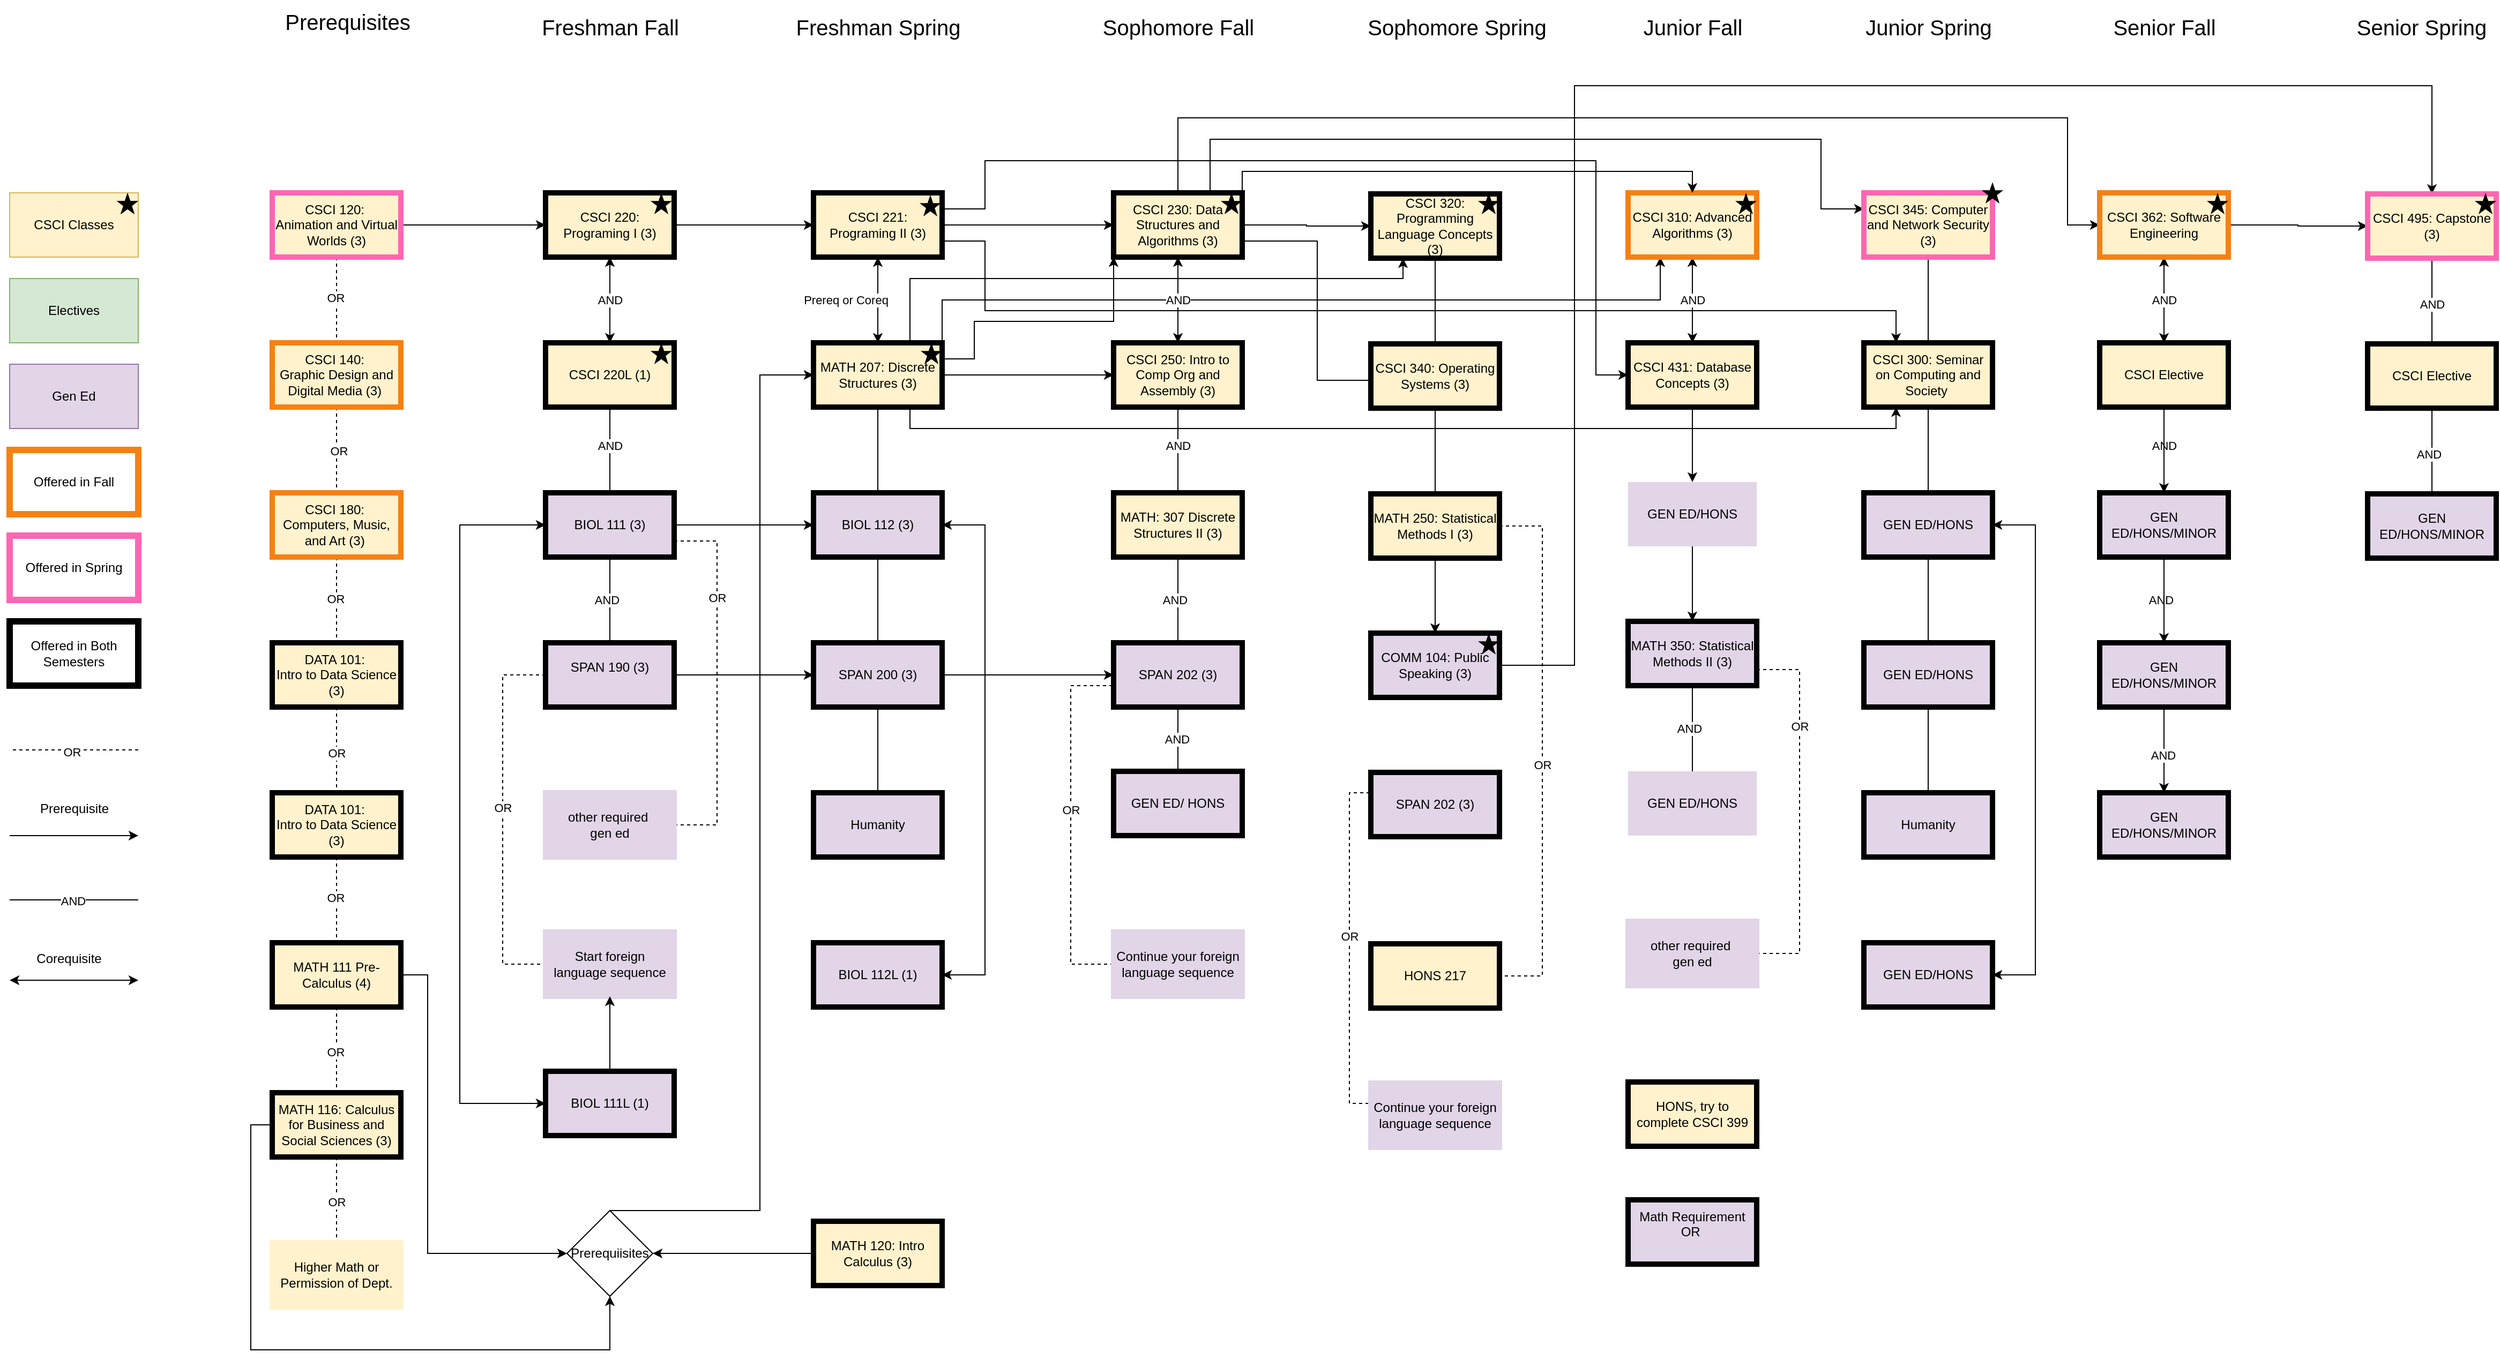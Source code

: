 <mxfile version="24.8.3" pages="6">
  <diagram name="4-year" id="zcuVRARnLTpf-eT5LmWI">
    <mxGraphModel dx="2236" dy="2282" grid="1" gridSize="10" guides="1" tooltips="1" connect="1" arrows="1" fold="1" page="1" pageScale="1" pageWidth="850" pageHeight="1100" math="0" shadow="0">
      <root>
        <mxCell id="0" />
        <mxCell id="1" parent="0" />
        <mxCell id="bCnr7pfyDfoHVdVC28fQ-1" value="CSCI Classes" style="rounded=0;whiteSpace=wrap;html=1;fillColor=#fff2cc;strokeColor=#d6b656;" parent="1" vertex="1">
          <mxGeometry x="60" y="120" width="120" height="60" as="geometry" />
        </mxCell>
        <mxCell id="bCnr7pfyDfoHVdVC28fQ-2" value="Electives" style="rounded=0;whiteSpace=wrap;html=1;fillColor=#d5e8d4;strokeColor=#82b366;" parent="1" vertex="1">
          <mxGeometry x="60" y="200" width="120" height="60" as="geometry" />
        </mxCell>
        <mxCell id="bCnr7pfyDfoHVdVC28fQ-3" value="Gen Ed" style="rounded=0;whiteSpace=wrap;html=1;fillColor=#e1d5e7;strokeColor=#9673a6;" parent="1" vertex="1">
          <mxGeometry x="60" y="280" width="120" height="60" as="geometry" />
        </mxCell>
        <mxCell id="bCnr7pfyDfoHVdVC28fQ-6" value="" style="edgeStyle=orthogonalEdgeStyle;rounded=0;orthogonalLoop=1;jettySize=auto;html=1;endArrow=classic;endFill=1;startArrow=classic;startFill=1;" parent="1" source="bCnr7pfyDfoHVdVC28fQ-4" target="bCnr7pfyDfoHVdVC28fQ-5" edge="1">
          <mxGeometry relative="1" as="geometry" />
        </mxCell>
        <mxCell id="bCnr7pfyDfoHVdVC28fQ-45" value="AND" style="edgeLabel;html=1;align=center;verticalAlign=middle;resizable=0;points=[];" parent="bCnr7pfyDfoHVdVC28fQ-6" vertex="1" connectable="0">
          <mxGeometry x="0.024" relative="1" as="geometry">
            <mxPoint y="-1" as="offset" />
          </mxGeometry>
        </mxCell>
        <mxCell id="bCnr7pfyDfoHVdVC28fQ-8" value="" style="edgeStyle=orthogonalEdgeStyle;rounded=0;orthogonalLoop=1;jettySize=auto;html=1;endArrow=none;endFill=0;startArrow=classic;startFill=1;" parent="1" source="bCnr7pfyDfoHVdVC28fQ-4" target="bCnr7pfyDfoHVdVC28fQ-7" edge="1">
          <mxGeometry relative="1" as="geometry" />
        </mxCell>
        <mxCell id="bCnr7pfyDfoHVdVC28fQ-35" value="" style="edgeStyle=orthogonalEdgeStyle;rounded=0;orthogonalLoop=1;jettySize=auto;html=1;" parent="1" source="bCnr7pfyDfoHVdVC28fQ-4" target="bCnr7pfyDfoHVdVC28fQ-34" edge="1">
          <mxGeometry relative="1" as="geometry" />
        </mxCell>
        <mxCell id="bCnr7pfyDfoHVdVC28fQ-4" value="CSCI 220:&lt;div&gt;Programing I (3)&lt;/div&gt;" style="rounded=0;whiteSpace=wrap;html=1;fillColor=#fff2cc;strokeColor=#000000;strokeWidth=5;" parent="1" vertex="1">
          <mxGeometry x="560" y="120" width="120" height="60" as="geometry" />
        </mxCell>
        <mxCell id="bCnr7pfyDfoHVdVC28fQ-37" value="" style="edgeStyle=orthogonalEdgeStyle;rounded=0;orthogonalLoop=1;jettySize=auto;html=1;endArrow=none;endFill=0;" parent="1" source="bCnr7pfyDfoHVdVC28fQ-5" target="bCnr7pfyDfoHVdVC28fQ-36" edge="1">
          <mxGeometry relative="1" as="geometry" />
        </mxCell>
        <mxCell id="bCnr7pfyDfoHVdVC28fQ-46" value="AND" style="edgeLabel;html=1;align=center;verticalAlign=middle;resizable=0;points=[];" parent="bCnr7pfyDfoHVdVC28fQ-37" vertex="1" connectable="0">
          <mxGeometry x="-0.092" relative="1" as="geometry">
            <mxPoint y="-1" as="offset" />
          </mxGeometry>
        </mxCell>
        <mxCell id="bCnr7pfyDfoHVdVC28fQ-5" value="CSCI 220L (1)" style="rounded=0;whiteSpace=wrap;html=1;fillColor=#fff2cc;strokeColor=#000000;strokeWidth=5;" parent="1" vertex="1">
          <mxGeometry x="560" y="260" width="120" height="60" as="geometry" />
        </mxCell>
        <mxCell id="bCnr7pfyDfoHVdVC28fQ-10" value="" style="edgeStyle=orthogonalEdgeStyle;rounded=0;orthogonalLoop=1;jettySize=auto;html=1;endArrow=none;endFill=0;dashed=1;exitX=0.5;exitY=1;exitDx=0;exitDy=0;" parent="1" source="bCnr7pfyDfoHVdVC28fQ-7" target="bCnr7pfyDfoHVdVC28fQ-9" edge="1">
          <mxGeometry relative="1" as="geometry">
            <mxPoint x="365" y="180" as="sourcePoint" />
          </mxGeometry>
        </mxCell>
        <mxCell id="bCnr7pfyDfoHVdVC28fQ-23" value="OR" style="edgeLabel;html=1;align=center;verticalAlign=middle;resizable=0;points=[];" parent="bCnr7pfyDfoHVdVC28fQ-10" vertex="1" connectable="0">
          <mxGeometry x="-0.062" y="-1" relative="1" as="geometry">
            <mxPoint as="offset" />
          </mxGeometry>
        </mxCell>
        <mxCell id="bCnr7pfyDfoHVdVC28fQ-7" value="CSCI 120:&amp;nbsp;&lt;div&gt;Animation and Virtual Worlds (3)&lt;/div&gt;" style="rounded=0;whiteSpace=wrap;html=1;fillColor=#fff2cc;strokeColor=#ff66b3;strokeWidth=5;" parent="1" vertex="1">
          <mxGeometry x="305" y="120" width="120" height="60" as="geometry" />
        </mxCell>
        <mxCell id="bCnr7pfyDfoHVdVC28fQ-12" value="" style="edgeStyle=orthogonalEdgeStyle;rounded=0;orthogonalLoop=1;jettySize=auto;html=1;endArrow=none;endFill=0;startArrow=none;startFill=0;dashed=1;" parent="1" source="bCnr7pfyDfoHVdVC28fQ-9" target="bCnr7pfyDfoHVdVC28fQ-11" edge="1">
          <mxGeometry relative="1" as="geometry" />
        </mxCell>
        <mxCell id="bCnr7pfyDfoHVdVC28fQ-24" value="OR" style="edgeLabel;html=1;align=center;verticalAlign=middle;resizable=0;points=[];" parent="bCnr7pfyDfoHVdVC28fQ-12" vertex="1" connectable="0">
          <mxGeometry x="0.021" y="2" relative="1" as="geometry">
            <mxPoint as="offset" />
          </mxGeometry>
        </mxCell>
        <mxCell id="bCnr7pfyDfoHVdVC28fQ-9" value="&lt;div&gt;&lt;br&gt;&lt;/div&gt;CSCI 140:&amp;nbsp;&lt;div&gt;Graphic Design and Digital Media (3)&amp;nbsp;&lt;div&gt;&lt;br&gt;&lt;/div&gt;&lt;/div&gt;" style="rounded=0;whiteSpace=wrap;html=1;fillColor=#fff2cc;strokeColor=#f58114;strokeWidth=5;" parent="1" vertex="1">
          <mxGeometry x="305" y="260" width="120" height="60" as="geometry" />
        </mxCell>
        <mxCell id="bCnr7pfyDfoHVdVC28fQ-14" value="" style="edgeStyle=orthogonalEdgeStyle;rounded=0;orthogonalLoop=1;jettySize=auto;html=1;endArrow=none;endFill=0;startArrow=none;startFill=0;dashed=1;" parent="1" source="bCnr7pfyDfoHVdVC28fQ-11" target="bCnr7pfyDfoHVdVC28fQ-13" edge="1">
          <mxGeometry relative="1" as="geometry" />
        </mxCell>
        <mxCell id="bCnr7pfyDfoHVdVC28fQ-26" value="OR" style="edgeLabel;html=1;align=center;verticalAlign=middle;resizable=0;points=[];" parent="bCnr7pfyDfoHVdVC28fQ-14" vertex="1" connectable="0">
          <mxGeometry x="-0.042" y="-1" relative="1" as="geometry">
            <mxPoint as="offset" />
          </mxGeometry>
        </mxCell>
        <mxCell id="bCnr7pfyDfoHVdVC28fQ-11" value="&lt;div&gt;&lt;br&gt;&lt;/div&gt;CSCI 180:&amp;nbsp;&lt;div&gt;&lt;span style=&quot;background-color: initial;&quot;&gt;Computers, Music, and Art (3)&amp;nbsp;&lt;/span&gt;&lt;div&gt;&lt;div&gt;&lt;br&gt;&lt;/div&gt;&lt;/div&gt;&lt;/div&gt;" style="rounded=0;whiteSpace=wrap;html=1;fillColor=#fff2cc;strokeColor=#f58114;strokeWidth=5;" parent="1" vertex="1">
          <mxGeometry x="305" y="400" width="120" height="60" as="geometry" />
        </mxCell>
        <mxCell id="bCnr7pfyDfoHVdVC28fQ-16" value="" style="edgeStyle=orthogonalEdgeStyle;rounded=0;orthogonalLoop=1;jettySize=auto;html=1;endArrow=none;endFill=0;dashed=1;" parent="1" source="bCnr7pfyDfoHVdVC28fQ-13" target="bCnr7pfyDfoHVdVC28fQ-15" edge="1">
          <mxGeometry relative="1" as="geometry" />
        </mxCell>
        <mxCell id="bCnr7pfyDfoHVdVC28fQ-27" value="OR" style="edgeLabel;html=1;align=center;verticalAlign=middle;resizable=0;points=[];" parent="bCnr7pfyDfoHVdVC28fQ-16" vertex="1" connectable="0">
          <mxGeometry x="0.069" relative="1" as="geometry">
            <mxPoint as="offset" />
          </mxGeometry>
        </mxCell>
        <mxCell id="bCnr7pfyDfoHVdVC28fQ-13" value="&lt;div&gt;&lt;br&gt;&lt;/div&gt;CSCI 215:&lt;div&gt;&lt;span style=&quot;background-color: initial;&quot;&gt;Website Programming (3)&amp;nbsp;&lt;/span&gt;&lt;div&gt;&lt;div&gt;&lt;div&gt;&lt;br&gt;&lt;/div&gt;&lt;/div&gt;&lt;/div&gt;&lt;/div&gt;" style="rounded=0;whiteSpace=wrap;html=1;fillColor=#fff2cc;strokeColor=#000000;strokeWidth=5;" parent="1" vertex="1">
          <mxGeometry x="305" y="540" width="120" height="60" as="geometry" />
        </mxCell>
        <mxCell id="bCnr7pfyDfoHVdVC28fQ-18" value="" style="edgeStyle=orthogonalEdgeStyle;rounded=0;orthogonalLoop=1;jettySize=auto;html=1;endArrow=none;endFill=0;startArrow=none;startFill=0;dashed=1;" parent="1" source="bCnr7pfyDfoHVdVC28fQ-15" target="bCnr7pfyDfoHVdVC28fQ-17" edge="1">
          <mxGeometry relative="1" as="geometry" />
        </mxCell>
        <mxCell id="bCnr7pfyDfoHVdVC28fQ-28" value="OR" style="edgeLabel;html=1;align=center;verticalAlign=middle;resizable=0;points=[];" parent="bCnr7pfyDfoHVdVC28fQ-18" vertex="1" connectable="0">
          <mxGeometry x="-0.047" y="-1" relative="1" as="geometry">
            <mxPoint as="offset" />
          </mxGeometry>
        </mxCell>
        <mxCell id="bCnr7pfyDfoHVdVC28fQ-15" value="&lt;div&gt;DATA 101:&amp;nbsp;&lt;/div&gt;&lt;div&gt;Intro to Data Science (3)&lt;/div&gt;" style="rounded=0;whiteSpace=wrap;html=1;fillColor=#fff2cc;strokeColor=#000000;strokeWidth=5;" parent="1" vertex="1">
          <mxGeometry x="305" y="680" width="120" height="60" as="geometry" />
        </mxCell>
        <mxCell id="bCnr7pfyDfoHVdVC28fQ-20" value="" style="edgeStyle=orthogonalEdgeStyle;rounded=0;orthogonalLoop=1;jettySize=auto;html=1;endArrow=none;endFill=0;startArrow=none;startFill=0;dashed=1;" parent="1" source="bCnr7pfyDfoHVdVC28fQ-17" target="bCnr7pfyDfoHVdVC28fQ-19" edge="1">
          <mxGeometry relative="1" as="geometry" />
        </mxCell>
        <mxCell id="bCnr7pfyDfoHVdVC28fQ-29" value="OR" style="edgeLabel;html=1;align=center;verticalAlign=middle;resizable=0;points=[];" parent="bCnr7pfyDfoHVdVC28fQ-20" vertex="1" connectable="0">
          <mxGeometry x="0.036" y="-1" relative="1" as="geometry">
            <mxPoint as="offset" />
          </mxGeometry>
        </mxCell>
        <mxCell id="bCnr7pfyDfoHVdVC28fQ-82" style="edgeStyle=orthogonalEdgeStyle;rounded=0;orthogonalLoop=1;jettySize=auto;html=1;exitX=1;exitY=0.5;exitDx=0;exitDy=0;entryX=0;entryY=0.5;entryDx=0;entryDy=0;" parent="1" source="bCnr7pfyDfoHVdVC28fQ-17" target="bCnr7pfyDfoHVdVC28fQ-81" edge="1">
          <mxGeometry relative="1" as="geometry">
            <Array as="points">
              <mxPoint x="450" y="850" />
              <mxPoint x="450" y="1110" />
            </Array>
          </mxGeometry>
        </mxCell>
        <mxCell id="bCnr7pfyDfoHVdVC28fQ-17" value="&lt;div&gt;MATH 111 Pre-Calculus (4)&lt;/div&gt;" style="rounded=0;whiteSpace=wrap;html=1;fillColor=#fff2cc;strokeColor=#000000;strokeWidth=5;" parent="1" vertex="1">
          <mxGeometry x="305" y="820" width="120" height="60" as="geometry" />
        </mxCell>
        <mxCell id="bCnr7pfyDfoHVdVC28fQ-22" value="" style="edgeStyle=orthogonalEdgeStyle;rounded=0;orthogonalLoop=1;jettySize=auto;html=1;endArrow=none;endFill=0;startArrow=none;startFill=0;dashed=1;" parent="1" source="bCnr7pfyDfoHVdVC28fQ-19" target="bCnr7pfyDfoHVdVC28fQ-21" edge="1">
          <mxGeometry relative="1" as="geometry" />
        </mxCell>
        <mxCell id="bCnr7pfyDfoHVdVC28fQ-30" value="OR" style="edgeLabel;html=1;align=center;verticalAlign=middle;resizable=0;points=[];" parent="bCnr7pfyDfoHVdVC28fQ-22" vertex="1" connectable="0">
          <mxGeometry x="0.036" relative="1" as="geometry">
            <mxPoint as="offset" />
          </mxGeometry>
        </mxCell>
        <mxCell id="bCnr7pfyDfoHVdVC28fQ-84" style="edgeStyle=orthogonalEdgeStyle;rounded=0;orthogonalLoop=1;jettySize=auto;html=1;exitX=0;exitY=0.5;exitDx=0;exitDy=0;entryX=0.5;entryY=1;entryDx=0;entryDy=0;" parent="1" source="bCnr7pfyDfoHVdVC28fQ-19" target="bCnr7pfyDfoHVdVC28fQ-81" edge="1">
          <mxGeometry relative="1" as="geometry">
            <Array as="points">
              <mxPoint x="285" y="990" />
              <mxPoint x="285" y="1200" />
              <mxPoint x="620" y="1200" />
            </Array>
          </mxGeometry>
        </mxCell>
        <mxCell id="bCnr7pfyDfoHVdVC28fQ-19" value="&lt;div&gt;MATH 116: Calculus for Business and Social Sciences (3)&lt;/div&gt;" style="rounded=0;whiteSpace=wrap;html=1;fillColor=#fff2cc;strokeColor=#000000;strokeWidth=5;" parent="1" vertex="1">
          <mxGeometry x="305" y="960" width="120" height="60" as="geometry" />
        </mxCell>
        <mxCell id="bCnr7pfyDfoHVdVC28fQ-21" value="&lt;div&gt;Higher Math or Permission of Dept.&lt;/div&gt;" style="rounded=0;whiteSpace=wrap;html=1;fillColor=#fff2cc;strokeColor=#fff2cc;strokeWidth=5;" parent="1" vertex="1">
          <mxGeometry x="305" y="1100" width="120" height="60" as="geometry" />
        </mxCell>
        <mxCell id="bCnr7pfyDfoHVdVC28fQ-31" value="Offered in Fall" style="rounded=0;whiteSpace=wrap;html=1;fillColor=#FFFFFF;strokeColor=#f58114;strokeWidth=6;" parent="1" vertex="1">
          <mxGeometry x="60" y="360" width="120" height="60" as="geometry" />
        </mxCell>
        <mxCell id="bCnr7pfyDfoHVdVC28fQ-32" value="Offered in Spring" style="rounded=0;whiteSpace=wrap;html=1;fillColor=#FFFFFF;strokeColor=#FF66B3;strokeWidth=6;" parent="1" vertex="1">
          <mxGeometry x="60" y="440" width="120" height="60" as="geometry" />
        </mxCell>
        <mxCell id="bCnr7pfyDfoHVdVC28fQ-33" value="Offered in Both Semesters" style="rounded=0;whiteSpace=wrap;html=1;fillColor=#FFFFFF;strokeColor=#000000;strokeWidth=6;" parent="1" vertex="1">
          <mxGeometry x="60" y="520" width="120" height="60" as="geometry" />
        </mxCell>
        <mxCell id="bCnr7pfyDfoHVdVC28fQ-62" value="" style="edgeStyle=orthogonalEdgeStyle;rounded=0;orthogonalLoop=1;jettySize=auto;html=1;endArrow=classic;endFill=1;startArrow=classic;startFill=1;" parent="1" source="bCnr7pfyDfoHVdVC28fQ-34" target="bCnr7pfyDfoHVdVC28fQ-61" edge="1">
          <mxGeometry relative="1" as="geometry" />
        </mxCell>
        <mxCell id="ri-tmPWPxryGtJ4vowf--48" value="Prereq or Coreq" style="edgeLabel;html=1;align=center;verticalAlign=middle;resizable=0;points=[];" vertex="1" connectable="0" parent="bCnr7pfyDfoHVdVC28fQ-62">
          <mxGeometry x="-0.016" y="-2" relative="1" as="geometry">
            <mxPoint x="-28" as="offset" />
          </mxGeometry>
        </mxCell>
        <mxCell id="bCnr7pfyDfoHVdVC28fQ-89" value="" style="edgeStyle=orthogonalEdgeStyle;rounded=0;orthogonalLoop=1;jettySize=auto;html=1;entryX=0;entryY=0.5;entryDx=0;entryDy=0;" parent="1" source="bCnr7pfyDfoHVdVC28fQ-34" target="t-c1ALO8yagJZp4z_wl4-12" edge="1">
          <mxGeometry relative="1" as="geometry">
            <mxPoint x="1010" y="150.0" as="targetPoint" />
          </mxGeometry>
        </mxCell>
        <mxCell id="ri-tmPWPxryGtJ4vowf--42" style="edgeStyle=orthogonalEdgeStyle;rounded=0;orthogonalLoop=1;jettySize=auto;html=1;exitX=1;exitY=0.75;exitDx=0;exitDy=0;entryX=0.25;entryY=0;entryDx=0;entryDy=0;" edge="1" parent="1" source="bCnr7pfyDfoHVdVC28fQ-34" target="muMMvT1lLihVZokBKciF-4">
          <mxGeometry relative="1" as="geometry">
            <Array as="points">
              <mxPoint x="970" y="165" />
              <mxPoint x="970" y="230" />
              <mxPoint x="1820" y="230" />
            </Array>
          </mxGeometry>
        </mxCell>
        <mxCell id="bCnr7pfyDfoHVdVC28fQ-34" value="CSCI 221:&lt;div&gt;Programing II (3)&lt;/div&gt;" style="rounded=0;whiteSpace=wrap;html=1;fillColor=#fff2cc;strokeColor=#000000;strokeWidth=5;" parent="1" vertex="1">
          <mxGeometry x="810" y="120" width="120" height="60" as="geometry" />
        </mxCell>
        <mxCell id="bCnr7pfyDfoHVdVC28fQ-39" value="" style="edgeStyle=orthogonalEdgeStyle;rounded=0;orthogonalLoop=1;jettySize=auto;html=1;endArrow=none;endFill=0;dashed=1;exitX=0;exitY=0.5;exitDx=0;exitDy=0;entryX=0;entryY=0.5;entryDx=0;entryDy=0;" parent="1" source="bCnr7pfyDfoHVdVC28fQ-47" target="bCnr7pfyDfoHVdVC28fQ-38" edge="1">
          <mxGeometry relative="1" as="geometry">
            <Array as="points">
              <mxPoint x="520" y="570" />
              <mxPoint x="520" y="840" />
            </Array>
          </mxGeometry>
        </mxCell>
        <mxCell id="bCnr7pfyDfoHVdVC28fQ-40" value="OR" style="edgeLabel;html=1;align=center;verticalAlign=middle;resizable=0;points=[];" parent="bCnr7pfyDfoHVdVC28fQ-39" vertex="1" connectable="0">
          <mxGeometry x="0.014" y="-3" relative="1" as="geometry">
            <mxPoint x="3" y="-14" as="offset" />
          </mxGeometry>
        </mxCell>
        <mxCell id="bCnr7pfyDfoHVdVC28fQ-48" value="" style="edgeStyle=orthogonalEdgeStyle;rounded=0;orthogonalLoop=1;jettySize=auto;html=1;endArrow=none;endFill=0;" parent="1" source="bCnr7pfyDfoHVdVC28fQ-36" target="bCnr7pfyDfoHVdVC28fQ-47" edge="1">
          <mxGeometry relative="1" as="geometry" />
        </mxCell>
        <mxCell id="bCnr7pfyDfoHVdVC28fQ-76" value="AND" style="edgeLabel;html=1;align=center;verticalAlign=middle;resizable=0;points=[];" parent="bCnr7pfyDfoHVdVC28fQ-48" vertex="1" connectable="0">
          <mxGeometry x="-0.003" y="-3" relative="1" as="geometry">
            <mxPoint as="offset" />
          </mxGeometry>
        </mxCell>
        <mxCell id="bCnr7pfyDfoHVdVC28fQ-50" value="" style="edgeStyle=orthogonalEdgeStyle;rounded=0;orthogonalLoop=1;jettySize=auto;html=1;dashed=1;endArrow=none;endFill=0;entryX=1;entryY=0.5;entryDx=0;entryDy=0;exitX=1;exitY=0.75;exitDx=0;exitDy=0;" parent="1" source="bCnr7pfyDfoHVdVC28fQ-36" target="bCnr7pfyDfoHVdVC28fQ-49" edge="1">
          <mxGeometry relative="1" as="geometry">
            <Array as="points">
              <mxPoint x="720" y="445" />
              <mxPoint x="720" y="710" />
            </Array>
          </mxGeometry>
        </mxCell>
        <mxCell id="bCnr7pfyDfoHVdVC28fQ-51" value="OR" style="edgeLabel;html=1;align=center;verticalAlign=middle;resizable=0;points=[];" parent="bCnr7pfyDfoHVdVC28fQ-50" vertex="1" connectable="0">
          <mxGeometry x="-0.025" y="-2" relative="1" as="geometry">
            <mxPoint x="2" y="-75" as="offset" />
          </mxGeometry>
        </mxCell>
        <mxCell id="bCnr7pfyDfoHVdVC28fQ-72" style="edgeStyle=orthogonalEdgeStyle;rounded=0;orthogonalLoop=1;jettySize=auto;html=1;exitX=1;exitY=0.5;exitDx=0;exitDy=0;entryX=0;entryY=0.5;entryDx=0;entryDy=0;" parent="1" source="bCnr7pfyDfoHVdVC28fQ-36" target="bCnr7pfyDfoHVdVC28fQ-63" edge="1">
          <mxGeometry relative="1" as="geometry" />
        </mxCell>
        <mxCell id="bCnr7pfyDfoHVdVC28fQ-75" value="" style="edgeStyle=orthogonalEdgeStyle;rounded=0;orthogonalLoop=1;jettySize=auto;html=1;entryX=0;entryY=0.5;entryDx=0;entryDy=0;startArrow=classic;startFill=1;" parent="1" source="bCnr7pfyDfoHVdVC28fQ-36" target="bCnr7pfyDfoHVdVC28fQ-74" edge="1">
          <mxGeometry relative="1" as="geometry">
            <Array as="points">
              <mxPoint x="480" y="430" />
              <mxPoint x="480" y="970" />
            </Array>
          </mxGeometry>
        </mxCell>
        <mxCell id="bCnr7pfyDfoHVdVC28fQ-36" value="BIOL 111 (3)" style="rounded=0;whiteSpace=wrap;html=1;fillColor=#e1d5e7;strokeColor=#000000;strokeWidth=5;gradientColor=none;" parent="1" vertex="1">
          <mxGeometry x="560" y="400" width="120" height="60" as="geometry" />
        </mxCell>
        <mxCell id="bCnr7pfyDfoHVdVC28fQ-38" value="&lt;div&gt;Start foreign language sequence&lt;/div&gt;" style="rounded=0;whiteSpace=wrap;html=1;fillColor=#e1d5e7;strokeColor=#e1d5e7;strokeWidth=5;" parent="1" vertex="1">
          <mxGeometry x="560" y="810" width="120" height="60" as="geometry" />
        </mxCell>
        <mxCell id="bCnr7pfyDfoHVdVC28fQ-41" value="&lt;div&gt;DATA 101:&amp;nbsp;&lt;/div&gt;&lt;div&gt;Intro to Data Science (3)&lt;/div&gt;" style="rounded=0;whiteSpace=wrap;html=1;fillColor=#fff2cc;strokeColor=#000000;strokeWidth=5;" parent="1" vertex="1">
          <mxGeometry x="305" y="540" width="120" height="60" as="geometry" />
        </mxCell>
        <mxCell id="bCnr7pfyDfoHVdVC28fQ-71" style="edgeStyle=orthogonalEdgeStyle;rounded=0;orthogonalLoop=1;jettySize=auto;html=1;exitX=1;exitY=0.5;exitDx=0;exitDy=0;" parent="1" source="bCnr7pfyDfoHVdVC28fQ-47" target="bCnr7pfyDfoHVdVC28fQ-65" edge="1">
          <mxGeometry relative="1" as="geometry" />
        </mxCell>
        <mxCell id="bCnr7pfyDfoHVdVC28fQ-47" value="SPAN 190 (3)&lt;div&gt;&lt;br&gt;&lt;/div&gt;" style="rounded=0;whiteSpace=wrap;html=1;fillColor=#e1d5e7;strokeColor=#000000;strokeWidth=5;gradientColor=none;" parent="1" vertex="1">
          <mxGeometry x="560" y="540" width="120" height="60" as="geometry" />
        </mxCell>
        <mxCell id="bCnr7pfyDfoHVdVC28fQ-49" value="other required&amp;nbsp;&lt;div&gt;gen ed&lt;/div&gt;" style="rounded=0;whiteSpace=wrap;html=1;fillColor=#e1d5e7;strokeColor=#e1d5e7;strokeWidth=5;gradientColor=none;" parent="1" vertex="1">
          <mxGeometry x="560" y="680" width="120" height="60" as="geometry" />
        </mxCell>
        <mxCell id="bCnr7pfyDfoHVdVC28fQ-52" value="" style="endArrow=none;html=1;rounded=0;dashed=1;" parent="1" edge="1">
          <mxGeometry width="50" height="50" relative="1" as="geometry">
            <mxPoint x="180" y="640" as="sourcePoint" />
            <mxPoint x="60" y="640" as="targetPoint" />
          </mxGeometry>
        </mxCell>
        <mxCell id="bCnr7pfyDfoHVdVC28fQ-53" value="OR" style="edgeLabel;html=1;align=center;verticalAlign=middle;resizable=0;points=[];" parent="bCnr7pfyDfoHVdVC28fQ-52" vertex="1" connectable="0">
          <mxGeometry x="0.044" y="2" relative="1" as="geometry">
            <mxPoint as="offset" />
          </mxGeometry>
        </mxCell>
        <mxCell id="bCnr7pfyDfoHVdVC28fQ-54" value="" style="endArrow=classic;html=1;rounded=0;" parent="1" edge="1">
          <mxGeometry width="50" height="50" relative="1" as="geometry">
            <mxPoint x="60" y="720" as="sourcePoint" />
            <mxPoint x="180" y="720" as="targetPoint" />
          </mxGeometry>
        </mxCell>
        <mxCell id="bCnr7pfyDfoHVdVC28fQ-55" value="Prerequisite" style="text;html=1;align=center;verticalAlign=middle;resizable=0;points=[];autosize=1;strokeColor=none;fillColor=none;" parent="1" vertex="1">
          <mxGeometry x="75" y="680" width="90" height="30" as="geometry" />
        </mxCell>
        <mxCell id="bCnr7pfyDfoHVdVC28fQ-56" value="" style="endArrow=none;html=1;rounded=0;endFill=0;" parent="1" edge="1">
          <mxGeometry width="50" height="50" relative="1" as="geometry">
            <mxPoint x="60" y="780" as="sourcePoint" />
            <mxPoint x="180" y="780" as="targetPoint" />
          </mxGeometry>
        </mxCell>
        <mxCell id="bCnr7pfyDfoHVdVC28fQ-57" value="AND" style="edgeLabel;html=1;align=center;verticalAlign=middle;resizable=0;points=[];" parent="bCnr7pfyDfoHVdVC28fQ-56" vertex="1" connectable="0">
          <mxGeometry x="-0.029" y="-1" relative="1" as="geometry">
            <mxPoint as="offset" />
          </mxGeometry>
        </mxCell>
        <mxCell id="bCnr7pfyDfoHVdVC28fQ-58" value="&lt;font style=&quot;font-size: 20px;&quot;&gt;Freshman Fall&lt;/font&gt;" style="text;html=1;align=center;verticalAlign=middle;resizable=0;points=[];autosize=1;strokeColor=none;fillColor=none;" parent="1" vertex="1">
          <mxGeometry x="545" y="-55" width="150" height="40" as="geometry" />
        </mxCell>
        <mxCell id="bCnr7pfyDfoHVdVC28fQ-59" value="&lt;font style=&quot;font-size: 20px;&quot;&gt;Freshman Spring&lt;/font&gt;" style="text;html=1;align=center;verticalAlign=middle;resizable=0;points=[];autosize=1;strokeColor=none;fillColor=none;" parent="1" vertex="1">
          <mxGeometry x="780" y="-55" width="180" height="40" as="geometry" />
        </mxCell>
        <mxCell id="bCnr7pfyDfoHVdVC28fQ-64" value="" style="edgeStyle=orthogonalEdgeStyle;rounded=0;orthogonalLoop=1;jettySize=auto;html=1;endArrow=none;endFill=0;" parent="1" source="bCnr7pfyDfoHVdVC28fQ-61" target="bCnr7pfyDfoHVdVC28fQ-63" edge="1">
          <mxGeometry relative="1" as="geometry" />
        </mxCell>
        <mxCell id="eBeYvlFBTuaAsMar8l43-3" style="edgeStyle=orthogonalEdgeStyle;rounded=0;orthogonalLoop=1;jettySize=auto;html=1;exitX=1;exitY=0.5;exitDx=0;exitDy=0;entryX=0;entryY=0.5;entryDx=0;entryDy=0;" edge="1" parent="1" source="bCnr7pfyDfoHVdVC28fQ-61" target="t-c1ALO8yagJZp4z_wl4-15">
          <mxGeometry relative="1" as="geometry">
            <Array as="points" />
          </mxGeometry>
        </mxCell>
        <mxCell id="ri-tmPWPxryGtJ4vowf--43" style="edgeStyle=orthogonalEdgeStyle;rounded=0;orthogonalLoop=1;jettySize=auto;html=1;exitX=0.75;exitY=1;exitDx=0;exitDy=0;entryX=0.25;entryY=1;entryDx=0;entryDy=0;" edge="1" parent="1" source="bCnr7pfyDfoHVdVC28fQ-61" target="muMMvT1lLihVZokBKciF-4">
          <mxGeometry relative="1" as="geometry" />
        </mxCell>
        <mxCell id="ri-tmPWPxryGtJ4vowf--44" style="edgeStyle=orthogonalEdgeStyle;rounded=0;orthogonalLoop=1;jettySize=auto;html=1;exitX=0.75;exitY=0;exitDx=0;exitDy=0;entryX=0.25;entryY=1;entryDx=0;entryDy=0;" edge="1" parent="1" source="bCnr7pfyDfoHVdVC28fQ-61" target="t-c1ALO8yagJZp4z_wl4-38">
          <mxGeometry relative="1" as="geometry">
            <Array as="points">
              <mxPoint x="900" y="200" />
              <mxPoint x="1360" y="200" />
            </Array>
          </mxGeometry>
        </mxCell>
        <mxCell id="ri-tmPWPxryGtJ4vowf--46" style="edgeStyle=orthogonalEdgeStyle;rounded=0;orthogonalLoop=1;jettySize=auto;html=1;exitX=1;exitY=0;exitDx=0;exitDy=0;entryX=0.25;entryY=1;entryDx=0;entryDy=0;" edge="1" parent="1" source="bCnr7pfyDfoHVdVC28fQ-61" target="MaT83BAnthfiEm2aGspR-4">
          <mxGeometry relative="1" as="geometry" />
        </mxCell>
        <mxCell id="ri-tmPWPxryGtJ4vowf--47" style="edgeStyle=orthogonalEdgeStyle;rounded=0;orthogonalLoop=1;jettySize=auto;html=1;exitX=1;exitY=0.25;exitDx=0;exitDy=0;entryX=0;entryY=1;entryDx=0;entryDy=0;" edge="1" parent="1" source="bCnr7pfyDfoHVdVC28fQ-61" target="t-c1ALO8yagJZp4z_wl4-12">
          <mxGeometry relative="1" as="geometry">
            <Array as="points">
              <mxPoint x="960" y="275" />
              <mxPoint x="960" y="240" />
              <mxPoint x="1090" y="240" />
            </Array>
          </mxGeometry>
        </mxCell>
        <mxCell id="bCnr7pfyDfoHVdVC28fQ-61" value="MATH 207: Discrete Structures (3)" style="rounded=0;whiteSpace=wrap;html=1;fillColor=#fff2cc;strokeColor=#000000;strokeWidth=5;" parent="1" vertex="1">
          <mxGeometry x="810" y="260" width="120" height="60" as="geometry" />
        </mxCell>
        <mxCell id="bCnr7pfyDfoHVdVC28fQ-66" value="" style="edgeStyle=orthogonalEdgeStyle;rounded=0;orthogonalLoop=1;jettySize=auto;html=1;endArrow=none;endFill=0;" parent="1" source="bCnr7pfyDfoHVdVC28fQ-63" target="bCnr7pfyDfoHVdVC28fQ-65" edge="1">
          <mxGeometry relative="1" as="geometry" />
        </mxCell>
        <mxCell id="bCnr7pfyDfoHVdVC28fQ-78" value="" style="edgeStyle=orthogonalEdgeStyle;rounded=0;orthogonalLoop=1;jettySize=auto;html=1;startArrow=classic;startFill=1;" parent="1" source="bCnr7pfyDfoHVdVC28fQ-63" target="bCnr7pfyDfoHVdVC28fQ-77" edge="1">
          <mxGeometry relative="1" as="geometry">
            <Array as="points">
              <mxPoint x="970" y="430" />
              <mxPoint x="970" y="850" />
            </Array>
          </mxGeometry>
        </mxCell>
        <mxCell id="bCnr7pfyDfoHVdVC28fQ-63" value="BIOL 112 (3)" style="rounded=0;whiteSpace=wrap;html=1;fillColor=#e1d5e7;strokeColor=#000000;strokeWidth=5;" parent="1" vertex="1">
          <mxGeometry x="810" y="400" width="120" height="60" as="geometry" />
        </mxCell>
        <mxCell id="bCnr7pfyDfoHVdVC28fQ-68" value="" style="edgeStyle=orthogonalEdgeStyle;rounded=0;orthogonalLoop=1;jettySize=auto;html=1;endArrow=none;endFill=0;" parent="1" source="bCnr7pfyDfoHVdVC28fQ-65" target="bCnr7pfyDfoHVdVC28fQ-67" edge="1">
          <mxGeometry relative="1" as="geometry" />
        </mxCell>
        <mxCell id="eBeYvlFBTuaAsMar8l43-4" style="edgeStyle=orthogonalEdgeStyle;rounded=0;orthogonalLoop=1;jettySize=auto;html=1;exitX=1;exitY=0.5;exitDx=0;exitDy=0;" edge="1" parent="1" source="bCnr7pfyDfoHVdVC28fQ-65" target="t-c1ALO8yagJZp4z_wl4-36">
          <mxGeometry relative="1" as="geometry" />
        </mxCell>
        <mxCell id="bCnr7pfyDfoHVdVC28fQ-65" value="SPAN 200 (3)" style="rounded=0;whiteSpace=wrap;html=1;fillColor=#e1d5e7;strokeColor=#000000;strokeWidth=5;" parent="1" vertex="1">
          <mxGeometry x="810" y="540" width="120" height="60" as="geometry" />
        </mxCell>
        <mxCell id="bCnr7pfyDfoHVdVC28fQ-67" value="Humanity" style="rounded=0;whiteSpace=wrap;html=1;fillColor=#e1d5e7;strokeColor=#000000;strokeWidth=5;" parent="1" vertex="1">
          <mxGeometry x="810" y="680" width="120" height="60" as="geometry" />
        </mxCell>
        <mxCell id="bCnr7pfyDfoHVdVC28fQ-69" value="" style="endArrow=classic;startArrow=classic;html=1;rounded=0;" parent="1" edge="1">
          <mxGeometry width="50" height="50" relative="1" as="geometry">
            <mxPoint x="60" y="855" as="sourcePoint" />
            <mxPoint x="180" y="855" as="targetPoint" />
          </mxGeometry>
        </mxCell>
        <mxCell id="bCnr7pfyDfoHVdVC28fQ-70" value="Corequisite" style="text;html=1;align=center;verticalAlign=middle;resizable=0;points=[];autosize=1;strokeColor=none;fillColor=none;" parent="1" vertex="1">
          <mxGeometry x="75" y="820" width="80" height="30" as="geometry" />
        </mxCell>
        <mxCell id="bCnr7pfyDfoHVdVC28fQ-83" value="" style="edgeStyle=orthogonalEdgeStyle;rounded=0;orthogonalLoop=1;jettySize=auto;html=1;" parent="1" source="bCnr7pfyDfoHVdVC28fQ-74" target="bCnr7pfyDfoHVdVC28fQ-38" edge="1">
          <mxGeometry relative="1" as="geometry" />
        </mxCell>
        <mxCell id="bCnr7pfyDfoHVdVC28fQ-74" value="BIOL 111L (1)" style="rounded=0;whiteSpace=wrap;html=1;fillColor=#e1d5e7;strokeColor=#000000;strokeWidth=5;gradientColor=none;" parent="1" vertex="1">
          <mxGeometry x="560" y="940" width="120" height="60" as="geometry" />
        </mxCell>
        <mxCell id="bCnr7pfyDfoHVdVC28fQ-77" value="BIOL 112L (1)" style="rounded=0;whiteSpace=wrap;html=1;fillColor=#e1d5e7;strokeColor=#000000;strokeWidth=5;" parent="1" vertex="1">
          <mxGeometry x="810" y="820" width="120" height="60" as="geometry" />
        </mxCell>
        <mxCell id="bCnr7pfyDfoHVdVC28fQ-87" style="edgeStyle=orthogonalEdgeStyle;rounded=0;orthogonalLoop=1;jettySize=auto;html=1;exitX=0.5;exitY=0;exitDx=0;exitDy=0;entryX=0;entryY=0.5;entryDx=0;entryDy=0;" parent="1" source="bCnr7pfyDfoHVdVC28fQ-81" target="bCnr7pfyDfoHVdVC28fQ-61" edge="1">
          <mxGeometry relative="1" as="geometry">
            <Array as="points">
              <mxPoint x="760" y="1070" />
              <mxPoint x="760" y="290" />
            </Array>
          </mxGeometry>
        </mxCell>
        <mxCell id="bCnr7pfyDfoHVdVC28fQ-81" value="Prerequiisites" style="rhombus;whiteSpace=wrap;html=1;" parent="1" vertex="1">
          <mxGeometry x="580" y="1070" width="80" height="80" as="geometry" />
        </mxCell>
        <mxCell id="bCnr7pfyDfoHVdVC28fQ-86" style="edgeStyle=orthogonalEdgeStyle;rounded=0;orthogonalLoop=1;jettySize=auto;html=1;exitX=0;exitY=0.5;exitDx=0;exitDy=0;entryX=1;entryY=0.5;entryDx=0;entryDy=0;" parent="1" source="bCnr7pfyDfoHVdVC28fQ-85" target="bCnr7pfyDfoHVdVC28fQ-81" edge="1">
          <mxGeometry relative="1" as="geometry" />
        </mxCell>
        <mxCell id="bCnr7pfyDfoHVdVC28fQ-85" value="&lt;div&gt;MATH 120: Intro Calculus (3)&lt;/div&gt;" style="rounded=0;whiteSpace=wrap;html=1;fillColor=#fff2cc;strokeColor=#000000;strokeWidth=5;" parent="1" vertex="1">
          <mxGeometry x="810" y="1080" width="120" height="60" as="geometry" />
        </mxCell>
        <mxCell id="bCnr7pfyDfoHVdVC28fQ-90" value="Math Requirement&lt;div&gt;OR&amp;nbsp;&lt;/div&gt;&lt;div&gt;&lt;br&gt;&lt;/div&gt;" style="rounded=0;whiteSpace=wrap;html=1;fillColor=#e1d5e7;strokeColor=#000000;strokeWidth=5;gradientColor=none;" parent="1" vertex="1">
          <mxGeometry x="1570" y="1060" width="120" height="60" as="geometry" />
        </mxCell>
        <mxCell id="OaeeE0Z_AWOOtpRzRQRE-1" value="" style="html=1;dashed=0;aspect=fixed;verticalLabelPosition=bottom;verticalAlign=top;align=center;shape=mxgraph.gmdl.star;strokeColor=none;fillColor=#000000;shadow=0;sketch=0;" parent="1" vertex="1">
          <mxGeometry x="160" y="120" width="20" height="20" as="geometry" />
        </mxCell>
        <mxCell id="MaT83BAnthfiEm2aGspR-1" value="" style="edgeStyle=orthogonalEdgeStyle;rounded=0;orthogonalLoop=1;jettySize=auto;html=1;endArrow=classic;endFill=1;startArrow=classic;startFill=1;" edge="1" parent="1" source="MaT83BAnthfiEm2aGspR-4" target="MaT83BAnthfiEm2aGspR-6">
          <mxGeometry relative="1" as="geometry" />
        </mxCell>
        <mxCell id="MaT83BAnthfiEm2aGspR-2" value="AND" style="edgeLabel;html=1;align=center;verticalAlign=middle;resizable=0;points=[];" vertex="1" connectable="0" parent="MaT83BAnthfiEm2aGspR-1">
          <mxGeometry x="0.024" relative="1" as="geometry">
            <mxPoint y="-1" as="offset" />
          </mxGeometry>
        </mxCell>
        <mxCell id="MaT83BAnthfiEm2aGspR-4" value="CSCI 310: Advanced Algorithms (3)" style="rounded=0;whiteSpace=wrap;html=1;fillColor=#fff2cc;strokeColor=#f58114;strokeWidth=5;" vertex="1" parent="1">
          <mxGeometry x="1570" y="120" width="120" height="60" as="geometry" />
        </mxCell>
        <mxCell id="MaT83BAnthfiEm2aGspR-5" style="edgeStyle=orthogonalEdgeStyle;rounded=0;orthogonalLoop=1;jettySize=auto;html=1;exitX=0.5;exitY=1;exitDx=0;exitDy=0;entryX=0.5;entryY=0;entryDx=0;entryDy=0;" edge="1" parent="1" source="MaT83BAnthfiEm2aGspR-6" target="MaT83BAnthfiEm2aGspR-12">
          <mxGeometry relative="1" as="geometry" />
        </mxCell>
        <mxCell id="MaT83BAnthfiEm2aGspR-6" value="CSCI 431: Database Concepts (3)" style="rounded=0;whiteSpace=wrap;html=1;fillColor=#fff2cc;strokeColor=#000000;strokeWidth=5;" vertex="1" parent="1">
          <mxGeometry x="1570" y="260" width="120" height="60" as="geometry" />
        </mxCell>
        <mxCell id="MaT83BAnthfiEm2aGspR-9" value="HONS, try to complete CSCI 399" style="rounded=0;whiteSpace=wrap;html=1;fillColor=#fff2cc;strokeColor=#000000;strokeWidth=5;" vertex="1" parent="1">
          <mxGeometry x="1570" y="950" width="120" height="60" as="geometry" />
        </mxCell>
        <mxCell id="MaT83BAnthfiEm2aGspR-11" style="edgeStyle=orthogonalEdgeStyle;rounded=0;orthogonalLoop=1;jettySize=auto;html=1;exitX=0.5;exitY=1;exitDx=0;exitDy=0;entryX=0.5;entryY=0;entryDx=0;entryDy=0;" edge="1" parent="1" source="MaT83BAnthfiEm2aGspR-12" target="MaT83BAnthfiEm2aGspR-17">
          <mxGeometry relative="1" as="geometry" />
        </mxCell>
        <mxCell id="MaT83BAnthfiEm2aGspR-12" value="GEN ED/HONS" style="rounded=0;whiteSpace=wrap;html=1;fillColor=#e1d5e7;strokeColor=none;strokeWidth=5;gradientColor=none;" vertex="1" parent="1">
          <mxGeometry x="1570" y="390" width="120" height="60" as="geometry" />
        </mxCell>
        <mxCell id="MaT83BAnthfiEm2aGspR-13" value="" style="edgeStyle=orthogonalEdgeStyle;rounded=0;orthogonalLoop=1;jettySize=auto;html=1;endArrow=none;endFill=0;" edge="1" parent="1" source="MaT83BAnthfiEm2aGspR-17" target="MaT83BAnthfiEm2aGspR-18">
          <mxGeometry relative="1" as="geometry" />
        </mxCell>
        <mxCell id="MaT83BAnthfiEm2aGspR-14" value="AND" style="edgeLabel;html=1;align=center;verticalAlign=middle;resizable=0;points=[];" vertex="1" connectable="0" parent="MaT83BAnthfiEm2aGspR-13">
          <mxGeometry x="-0.003" y="-3" relative="1" as="geometry">
            <mxPoint as="offset" />
          </mxGeometry>
        </mxCell>
        <mxCell id="MaT83BAnthfiEm2aGspR-15" value="" style="edgeStyle=orthogonalEdgeStyle;rounded=0;orthogonalLoop=1;jettySize=auto;html=1;dashed=1;endArrow=none;endFill=0;entryX=1;entryY=0.5;entryDx=0;entryDy=0;exitX=1;exitY=0.75;exitDx=0;exitDy=0;" edge="1" parent="1" source="MaT83BAnthfiEm2aGspR-17" target="MaT83BAnthfiEm2aGspR-19">
          <mxGeometry relative="1" as="geometry">
            <Array as="points">
              <mxPoint x="1730" y="565" />
              <mxPoint x="1730" y="830" />
            </Array>
          </mxGeometry>
        </mxCell>
        <mxCell id="MaT83BAnthfiEm2aGspR-16" value="OR" style="edgeLabel;html=1;align=center;verticalAlign=middle;resizable=0;points=[];" vertex="1" connectable="0" parent="MaT83BAnthfiEm2aGspR-15">
          <mxGeometry x="-0.025" y="-2" relative="1" as="geometry">
            <mxPoint x="2" y="-75" as="offset" />
          </mxGeometry>
        </mxCell>
        <mxCell id="MaT83BAnthfiEm2aGspR-17" value="MATH 350: Statistical Methods II (3)" style="rounded=0;whiteSpace=wrap;html=1;fillColor=#e1d5e7;strokeColor=#000000;strokeWidth=5;gradientColor=none;" vertex="1" parent="1">
          <mxGeometry x="1570" y="520" width="120" height="60" as="geometry" />
        </mxCell>
        <mxCell id="MaT83BAnthfiEm2aGspR-18" value="&lt;div&gt;GEN ED/HONS&lt;/div&gt;" style="rounded=0;whiteSpace=wrap;html=1;fillColor=#e1d5e7;strokeColor=none;strokeWidth=5;gradientColor=none;" vertex="1" parent="1">
          <mxGeometry x="1570" y="660" width="120" height="60" as="geometry" />
        </mxCell>
        <mxCell id="MaT83BAnthfiEm2aGspR-19" value="other required&amp;nbsp;&lt;div&gt;gen ed&lt;/div&gt;" style="rounded=0;whiteSpace=wrap;html=1;fillColor=#e1d5e7;strokeColor=#e1d5e7;strokeWidth=5;gradientColor=none;" vertex="1" parent="1">
          <mxGeometry x="1570" y="800" width="120" height="60" as="geometry" />
        </mxCell>
        <mxCell id="MaT83BAnthfiEm2aGspR-20" style="edgeStyle=orthogonalEdgeStyle;rounded=0;orthogonalLoop=1;jettySize=auto;html=1;exitX=1;exitY=0.25;exitDx=0;exitDy=0;entryX=0;entryY=0.5;entryDx=0;entryDy=0;" edge="1" parent="1" source="bCnr7pfyDfoHVdVC28fQ-34" target="MaT83BAnthfiEm2aGspR-6">
          <mxGeometry relative="1" as="geometry">
            <mxPoint x="1355" y="290" as="sourcePoint" />
            <Array as="points">
              <mxPoint x="970" y="135" />
              <mxPoint x="970" y="90" />
              <mxPoint x="1540" y="90" />
              <mxPoint x="1540" y="290" />
            </Array>
          </mxGeometry>
        </mxCell>
        <mxCell id="t-c1ALO8yagJZp4z_wl4-1" value="" style="edgeStyle=orthogonalEdgeStyle;rounded=0;orthogonalLoop=1;jettySize=auto;html=1;endArrow=none;endFill=0;dashed=1;exitX=0;exitY=0.5;exitDx=0;exitDy=0;entryX=0;entryY=0.5;entryDx=0;entryDy=0;" edge="1" parent="1" source="t-c1ALO8yagJZp4z_wl4-4" target="t-c1ALO8yagJZp4z_wl4-3">
          <mxGeometry relative="1" as="geometry">
            <Array as="points">
              <mxPoint x="1310" y="680" />
              <mxPoint x="1310" y="970" />
            </Array>
          </mxGeometry>
        </mxCell>
        <mxCell id="t-c1ALO8yagJZp4z_wl4-2" value="OR" style="edgeLabel;html=1;align=center;verticalAlign=middle;resizable=0;points=[];" vertex="1" connectable="0" parent="t-c1ALO8yagJZp4z_wl4-1">
          <mxGeometry x="0.014" y="-3" relative="1" as="geometry">
            <mxPoint x="3" y="-14" as="offset" />
          </mxGeometry>
        </mxCell>
        <mxCell id="t-c1ALO8yagJZp4z_wl4-3" value="&lt;div&gt;Continue your foreign language sequence&lt;/div&gt;" style="rounded=0;whiteSpace=wrap;html=1;fillColor=#e1d5e7;strokeColor=#e1d5e7;strokeWidth=5;" vertex="1" parent="1">
          <mxGeometry x="1330" y="951" width="120" height="60" as="geometry" />
        </mxCell>
        <mxCell id="t-c1ALO8yagJZp4z_wl4-4" value="&lt;div&gt;SPAN 202 (3)&lt;/div&gt;" style="rounded=0;whiteSpace=wrap;html=1;fillColor=#e1d5e7;strokeColor=#000000;strokeWidth=5;gradientColor=none;" vertex="1" parent="1">
          <mxGeometry x="1330" y="661" width="120" height="60" as="geometry" />
        </mxCell>
        <mxCell id="ri-tmPWPxryGtJ4vowf--35" style="edgeStyle=orthogonalEdgeStyle;rounded=0;orthogonalLoop=1;jettySize=auto;html=1;exitX=1;exitY=0.5;exitDx=0;exitDy=0;entryX=0.5;entryY=0;entryDx=0;entryDy=0;" edge="1" parent="1" source="t-c1ALO8yagJZp4z_wl4-6" target="ri-tmPWPxryGtJ4vowf--17">
          <mxGeometry relative="1" as="geometry">
            <Array as="points">
              <mxPoint x="1520" y="561" />
              <mxPoint x="1520" y="20" />
              <mxPoint x="2320" y="20" />
            </Array>
          </mxGeometry>
        </mxCell>
        <mxCell id="t-c1ALO8yagJZp4z_wl4-6" value="COMM 104: Public Speaking (3)" style="rounded=0;whiteSpace=wrap;html=1;fillColor=#e1d5e7;strokeColor=default;strokeWidth=5;" vertex="1" parent="1">
          <mxGeometry x="1330" y="531" width="120" height="60" as="geometry" />
        </mxCell>
        <mxCell id="t-c1ALO8yagJZp4z_wl4-7" value="" style="edgeStyle=orthogonalEdgeStyle;rounded=0;orthogonalLoop=1;jettySize=auto;html=1;endArrow=classic;endFill=1;startArrow=classic;startFill=1;" edge="1" parent="1" source="t-c1ALO8yagJZp4z_wl4-12" target="t-c1ALO8yagJZp4z_wl4-15">
          <mxGeometry relative="1" as="geometry" />
        </mxCell>
        <mxCell id="t-c1ALO8yagJZp4z_wl4-8" value="AND" style="edgeLabel;html=1;align=center;verticalAlign=middle;resizable=0;points=[];" vertex="1" connectable="0" parent="t-c1ALO8yagJZp4z_wl4-7">
          <mxGeometry x="0.024" relative="1" as="geometry">
            <mxPoint y="-1" as="offset" />
          </mxGeometry>
        </mxCell>
        <mxCell id="t-c1ALO8yagJZp4z_wl4-10" style="edgeStyle=orthogonalEdgeStyle;rounded=0;orthogonalLoop=1;jettySize=auto;html=1;exitX=1;exitY=0.5;exitDx=0;exitDy=0;" edge="1" parent="1" source="t-c1ALO8yagJZp4z_wl4-12" target="t-c1ALO8yagJZp4z_wl4-38">
          <mxGeometry relative="1" as="geometry" />
        </mxCell>
        <mxCell id="t-c1ALO8yagJZp4z_wl4-11" style="edgeStyle=orthogonalEdgeStyle;rounded=0;orthogonalLoop=1;jettySize=auto;html=1;exitX=1;exitY=0.75;exitDx=0;exitDy=0;entryX=0;entryY=0.25;entryDx=0;entryDy=0;" edge="1" parent="1" source="t-c1ALO8yagJZp4z_wl4-12" target="t-c1ALO8yagJZp4z_wl4-40">
          <mxGeometry relative="1" as="geometry">
            <Array as="points">
              <mxPoint x="1280" y="165" />
              <mxPoint x="1280" y="295" />
              <mxPoint x="1350" y="295" />
            </Array>
          </mxGeometry>
        </mxCell>
        <mxCell id="ri-tmPWPxryGtJ4vowf--40" style="edgeStyle=orthogonalEdgeStyle;rounded=0;orthogonalLoop=1;jettySize=auto;html=1;exitX=0.75;exitY=0;exitDx=0;exitDy=0;entryX=0;entryY=0.25;entryDx=0;entryDy=0;" edge="1" parent="1" source="t-c1ALO8yagJZp4z_wl4-12" target="muMMvT1lLihVZokBKciF-2">
          <mxGeometry relative="1" as="geometry">
            <Array as="points">
              <mxPoint x="1180" y="70" />
              <mxPoint x="1750" y="70" />
              <mxPoint x="1750" y="135" />
            </Array>
          </mxGeometry>
        </mxCell>
        <mxCell id="ri-tmPWPxryGtJ4vowf--41" style="edgeStyle=orthogonalEdgeStyle;rounded=0;orthogonalLoop=1;jettySize=auto;html=1;exitX=0.5;exitY=0;exitDx=0;exitDy=0;entryX=0;entryY=0.5;entryDx=0;entryDy=0;" edge="1" parent="1" source="t-c1ALO8yagJZp4z_wl4-12" target="ri-tmPWPxryGtJ4vowf--4">
          <mxGeometry relative="1" as="geometry">
            <Array as="points">
              <mxPoint x="1150" y="50" />
              <mxPoint x="1980" y="50" />
              <mxPoint x="1980" y="150" />
            </Array>
          </mxGeometry>
        </mxCell>
        <mxCell id="ri-tmPWPxryGtJ4vowf--45" style="edgeStyle=orthogonalEdgeStyle;rounded=0;orthogonalLoop=1;jettySize=auto;html=1;exitX=1;exitY=0;exitDx=0;exitDy=0;entryX=0.5;entryY=0;entryDx=0;entryDy=0;" edge="1" parent="1" source="t-c1ALO8yagJZp4z_wl4-12" target="MaT83BAnthfiEm2aGspR-4">
          <mxGeometry relative="1" as="geometry" />
        </mxCell>
        <mxCell id="t-c1ALO8yagJZp4z_wl4-12" value="CSCI 230: Data Structures and Algorithms (3)" style="rounded=0;whiteSpace=wrap;html=1;fillColor=#fff2cc;strokeColor=#000000;strokeWidth=5;" vertex="1" parent="1">
          <mxGeometry x="1090" y="120" width="120" height="60" as="geometry" />
        </mxCell>
        <mxCell id="t-c1ALO8yagJZp4z_wl4-13" value="" style="edgeStyle=orthogonalEdgeStyle;rounded=0;orthogonalLoop=1;jettySize=auto;html=1;endArrow=none;endFill=0;" edge="1" parent="1" source="t-c1ALO8yagJZp4z_wl4-15" target="t-c1ALO8yagJZp4z_wl4-30">
          <mxGeometry relative="1" as="geometry" />
        </mxCell>
        <mxCell id="t-c1ALO8yagJZp4z_wl4-14" value="AND" style="edgeLabel;html=1;align=center;verticalAlign=middle;resizable=0;points=[];" vertex="1" connectable="0" parent="t-c1ALO8yagJZp4z_wl4-13">
          <mxGeometry x="-0.092" relative="1" as="geometry">
            <mxPoint y="-1" as="offset" />
          </mxGeometry>
        </mxCell>
        <mxCell id="t-c1ALO8yagJZp4z_wl4-15" value="CSCI 250: Intro to Comp Org and Assembly (3)" style="rounded=0;whiteSpace=wrap;html=1;fillColor=#fff2cc;strokeColor=#000000;strokeWidth=5;" vertex="1" parent="1">
          <mxGeometry x="1090" y="260" width="120" height="60" as="geometry" />
        </mxCell>
        <mxCell id="t-c1ALO8yagJZp4z_wl4-26" value="" style="edgeStyle=orthogonalEdgeStyle;rounded=0;orthogonalLoop=1;jettySize=auto;html=1;endArrow=none;endFill=0;dashed=1;exitX=0;exitY=0.75;exitDx=0;exitDy=0;entryX=0;entryY=0.5;entryDx=0;entryDy=0;" edge="1" parent="1" source="t-c1ALO8yagJZp4z_wl4-36" target="t-c1ALO8yagJZp4z_wl4-31">
          <mxGeometry relative="1" as="geometry">
            <Array as="points">
              <mxPoint x="1090" y="580" />
              <mxPoint x="1050" y="580" />
              <mxPoint x="1050" y="840" />
            </Array>
          </mxGeometry>
        </mxCell>
        <mxCell id="t-c1ALO8yagJZp4z_wl4-27" value="OR" style="edgeLabel;html=1;align=center;verticalAlign=middle;resizable=0;points=[];" vertex="1" connectable="0" parent="t-c1ALO8yagJZp4z_wl4-26">
          <mxGeometry x="0.014" y="-3" relative="1" as="geometry">
            <mxPoint x="3" y="-14" as="offset" />
          </mxGeometry>
        </mxCell>
        <mxCell id="t-c1ALO8yagJZp4z_wl4-28" value="" style="edgeStyle=orthogonalEdgeStyle;rounded=0;orthogonalLoop=1;jettySize=auto;html=1;endArrow=none;endFill=0;" edge="1" parent="1" source="t-c1ALO8yagJZp4z_wl4-30" target="t-c1ALO8yagJZp4z_wl4-36">
          <mxGeometry relative="1" as="geometry" />
        </mxCell>
        <mxCell id="t-c1ALO8yagJZp4z_wl4-29" value="AND" style="edgeLabel;html=1;align=center;verticalAlign=middle;resizable=0;points=[];" vertex="1" connectable="0" parent="t-c1ALO8yagJZp4z_wl4-28">
          <mxGeometry x="-0.003" y="-3" relative="1" as="geometry">
            <mxPoint as="offset" />
          </mxGeometry>
        </mxCell>
        <mxCell id="t-c1ALO8yagJZp4z_wl4-30" value="MATH: 307 Discrete Structures II (3)" style="rounded=0;whiteSpace=wrap;html=1;fillColor=#fff2cc;strokeColor=#000000;strokeWidth=5;" vertex="1" parent="1">
          <mxGeometry x="1090" y="400" width="120" height="60" as="geometry" />
        </mxCell>
        <mxCell id="t-c1ALO8yagJZp4z_wl4-31" value="&lt;div&gt;Continue your foreign language sequence&lt;/div&gt;" style="rounded=0;whiteSpace=wrap;html=1;fillColor=#e1d5e7;strokeColor=#e1d5e7;strokeWidth=5;" vertex="1" parent="1">
          <mxGeometry x="1090" y="810" width="120" height="60" as="geometry" />
        </mxCell>
        <mxCell id="t-c1ALO8yagJZp4z_wl4-34" value="" style="edgeStyle=orthogonalEdgeStyle;rounded=0;orthogonalLoop=1;jettySize=auto;html=1;endArrow=none;endFill=0;" edge="1" parent="1" source="t-c1ALO8yagJZp4z_wl4-36" target="t-c1ALO8yagJZp4z_wl4-45">
          <mxGeometry relative="1" as="geometry" />
        </mxCell>
        <mxCell id="t-c1ALO8yagJZp4z_wl4-35" value="AND" style="edgeLabel;html=1;align=center;verticalAlign=middle;resizable=0;points=[];" vertex="1" connectable="0" parent="t-c1ALO8yagJZp4z_wl4-34">
          <mxGeometry x="-0.014" y="-1" relative="1" as="geometry">
            <mxPoint as="offset" />
          </mxGeometry>
        </mxCell>
        <mxCell id="t-c1ALO8yagJZp4z_wl4-36" value="&lt;div&gt;SPAN 202 (3)&lt;/div&gt;" style="rounded=0;whiteSpace=wrap;html=1;fillColor=#e1d5e7;strokeColor=#000000;strokeWidth=5;gradientColor=none;" vertex="1" parent="1">
          <mxGeometry x="1090" y="540" width="120" height="60" as="geometry" />
        </mxCell>
        <mxCell id="t-c1ALO8yagJZp4z_wl4-37" value="" style="edgeStyle=orthogonalEdgeStyle;rounded=0;orthogonalLoop=1;jettySize=auto;html=1;endArrow=none;endFill=0;" edge="1" parent="1" source="t-c1ALO8yagJZp4z_wl4-38" target="t-c1ALO8yagJZp4z_wl4-40">
          <mxGeometry relative="1" as="geometry" />
        </mxCell>
        <mxCell id="t-c1ALO8yagJZp4z_wl4-38" value="CSCI 320:&lt;div&gt;Programming Language Concepts (3)&lt;/div&gt;" style="rounded=0;whiteSpace=wrap;html=1;fillColor=#fff2cc;strokeColor=#000000;strokeWidth=5;" vertex="1" parent="1">
          <mxGeometry x="1330" y="121" width="120" height="60" as="geometry" />
        </mxCell>
        <mxCell id="t-c1ALO8yagJZp4z_wl4-39" value="" style="edgeStyle=orthogonalEdgeStyle;rounded=0;orthogonalLoop=1;jettySize=auto;html=1;endArrow=none;endFill=0;" edge="1" parent="1" source="t-c1ALO8yagJZp4z_wl4-40" target="t-c1ALO8yagJZp4z_wl4-43">
          <mxGeometry relative="1" as="geometry" />
        </mxCell>
        <mxCell id="t-c1ALO8yagJZp4z_wl4-40" value="CSCI 340: Operating Systems (3)" style="rounded=0;whiteSpace=wrap;html=1;fillColor=#fff2cc;strokeColor=#000000;strokeWidth=5;" vertex="1" parent="1">
          <mxGeometry x="1330" y="261" width="120" height="60" as="geometry" />
        </mxCell>
        <mxCell id="t-c1ALO8yagJZp4z_wl4-41" value="" style="edgeStyle=orthogonalEdgeStyle;rounded=0;orthogonalLoop=1;jettySize=auto;html=1;startArrow=none;startFill=0;endArrow=none;endFill=0;dashed=1;" edge="1" parent="1" source="t-c1ALO8yagJZp4z_wl4-43" target="t-c1ALO8yagJZp4z_wl4-44">
          <mxGeometry relative="1" as="geometry">
            <Array as="points">
              <mxPoint x="1490" y="431" />
              <mxPoint x="1490" y="851" />
            </Array>
          </mxGeometry>
        </mxCell>
        <mxCell id="t-c1ALO8yagJZp4z_wl4-42" value="OR" style="edgeLabel;html=1;align=center;verticalAlign=middle;resizable=0;points=[];" vertex="1" connectable="0" parent="t-c1ALO8yagJZp4z_wl4-41">
          <mxGeometry x="0.053" relative="1" as="geometry">
            <mxPoint y="-1" as="offset" />
          </mxGeometry>
        </mxCell>
        <mxCell id="ri-tmPWPxryGtJ4vowf--34" style="edgeStyle=orthogonalEdgeStyle;rounded=0;orthogonalLoop=1;jettySize=auto;html=1;exitX=0.5;exitY=1;exitDx=0;exitDy=0;entryX=0.5;entryY=0;entryDx=0;entryDy=0;" edge="1" parent="1" source="t-c1ALO8yagJZp4z_wl4-43" target="t-c1ALO8yagJZp4z_wl4-6">
          <mxGeometry relative="1" as="geometry" />
        </mxCell>
        <mxCell id="t-c1ALO8yagJZp4z_wl4-43" value="MATH 250: Statistical Methods I (3)" style="rounded=0;whiteSpace=wrap;html=1;fillColor=#fff2cc;strokeColor=#000000;strokeWidth=5;" vertex="1" parent="1">
          <mxGeometry x="1330" y="401" width="120" height="60" as="geometry" />
        </mxCell>
        <mxCell id="t-c1ALO8yagJZp4z_wl4-44" value="HONS 217" style="rounded=0;whiteSpace=wrap;html=1;fillColor=#fff2cc;strokeColor=#000000;strokeWidth=5;" vertex="1" parent="1">
          <mxGeometry x="1330" y="821" width="120" height="60" as="geometry" />
        </mxCell>
        <mxCell id="t-c1ALO8yagJZp4z_wl4-45" value="GEN ED/ HONS" style="rounded=0;whiteSpace=wrap;html=1;fillColor=#e1d5e7;strokeColor=#000000;strokeWidth=5;gradientColor=none;" vertex="1" parent="1">
          <mxGeometry x="1090" y="660" width="120" height="60" as="geometry" />
        </mxCell>
        <mxCell id="muMMvT1lLihVZokBKciF-1" value="" style="edgeStyle=orthogonalEdgeStyle;rounded=0;orthogonalLoop=1;jettySize=auto;html=1;endArrow=none;endFill=0;" edge="1" parent="1" source="muMMvT1lLihVZokBKciF-2" target="muMMvT1lLihVZokBKciF-4">
          <mxGeometry relative="1" as="geometry" />
        </mxCell>
        <mxCell id="muMMvT1lLihVZokBKciF-2" value="CSCI 345: Computer and Network Security (3)" style="rounded=0;whiteSpace=wrap;html=1;fillColor=#fff2cc;strokeColor=#FF66B3;strokeWidth=5;" vertex="1" parent="1">
          <mxGeometry x="1790" y="120" width="120" height="60" as="geometry" />
        </mxCell>
        <mxCell id="muMMvT1lLihVZokBKciF-3" value="" style="edgeStyle=orthogonalEdgeStyle;rounded=0;orthogonalLoop=1;jettySize=auto;html=1;endArrow=none;endFill=0;" edge="1" parent="1" source="muMMvT1lLihVZokBKciF-4" target="muMMvT1lLihVZokBKciF-7">
          <mxGeometry relative="1" as="geometry" />
        </mxCell>
        <mxCell id="muMMvT1lLihVZokBKciF-4" value="CSCI 300: Seminar on Computing and Society&amp;nbsp;" style="rounded=0;whiteSpace=wrap;html=1;fillColor=#fff2cc;strokeColor=#000000;strokeWidth=5;" vertex="1" parent="1">
          <mxGeometry x="1790" y="260" width="120" height="60" as="geometry" />
        </mxCell>
        <mxCell id="muMMvT1lLihVZokBKciF-5" value="" style="edgeStyle=orthogonalEdgeStyle;rounded=0;orthogonalLoop=1;jettySize=auto;html=1;endArrow=none;endFill=0;" edge="1" parent="1" source="muMMvT1lLihVZokBKciF-7" target="muMMvT1lLihVZokBKciF-9">
          <mxGeometry relative="1" as="geometry" />
        </mxCell>
        <mxCell id="muMMvT1lLihVZokBKciF-6" value="" style="edgeStyle=orthogonalEdgeStyle;rounded=0;orthogonalLoop=1;jettySize=auto;html=1;startArrow=classic;startFill=1;" edge="1" parent="1" source="muMMvT1lLihVZokBKciF-7" target="muMMvT1lLihVZokBKciF-11">
          <mxGeometry relative="1" as="geometry">
            <Array as="points">
              <mxPoint x="1950" y="430" />
              <mxPoint x="1950" y="850" />
            </Array>
          </mxGeometry>
        </mxCell>
        <mxCell id="muMMvT1lLihVZokBKciF-7" value="GEN ED/HONS" style="rounded=0;whiteSpace=wrap;html=1;fillColor=#e1d5e7;strokeColor=#000000;strokeWidth=5;" vertex="1" parent="1">
          <mxGeometry x="1790" y="400" width="120" height="60" as="geometry" />
        </mxCell>
        <mxCell id="muMMvT1lLihVZokBKciF-8" value="" style="edgeStyle=orthogonalEdgeStyle;rounded=0;orthogonalLoop=1;jettySize=auto;html=1;endArrow=none;endFill=0;" edge="1" parent="1" source="muMMvT1lLihVZokBKciF-9" target="muMMvT1lLihVZokBKciF-10">
          <mxGeometry relative="1" as="geometry" />
        </mxCell>
        <mxCell id="muMMvT1lLihVZokBKciF-9" value="GEN ED/HONS" style="rounded=0;whiteSpace=wrap;html=1;fillColor=#e1d5e7;strokeColor=#000000;strokeWidth=5;" vertex="1" parent="1">
          <mxGeometry x="1790" y="540" width="120" height="60" as="geometry" />
        </mxCell>
        <mxCell id="muMMvT1lLihVZokBKciF-10" value="Humanity" style="rounded=0;whiteSpace=wrap;html=1;fillColor=#e1d5e7;strokeColor=#000000;strokeWidth=5;" vertex="1" parent="1">
          <mxGeometry x="1790" y="680" width="120" height="60" as="geometry" />
        </mxCell>
        <mxCell id="muMMvT1lLihVZokBKciF-11" value="GEN ED/HONS" style="rounded=0;whiteSpace=wrap;html=1;fillColor=#e1d5e7;strokeColor=#000000;strokeWidth=5;" vertex="1" parent="1">
          <mxGeometry x="1790" y="820" width="120" height="60" as="geometry" />
        </mxCell>
        <mxCell id="ri-tmPWPxryGtJ4vowf--1" value="" style="edgeStyle=orthogonalEdgeStyle;rounded=0;orthogonalLoop=1;jettySize=auto;html=1;endArrow=classic;endFill=1;startArrow=classic;startFill=1;" edge="1" parent="1" source="ri-tmPWPxryGtJ4vowf--4" target="ri-tmPWPxryGtJ4vowf--8">
          <mxGeometry relative="1" as="geometry" />
        </mxCell>
        <mxCell id="ri-tmPWPxryGtJ4vowf--2" value="AND" style="edgeLabel;html=1;align=center;verticalAlign=middle;resizable=0;points=[];" vertex="1" connectable="0" parent="ri-tmPWPxryGtJ4vowf--1">
          <mxGeometry x="0.024" relative="1" as="geometry">
            <mxPoint y="-1" as="offset" />
          </mxGeometry>
        </mxCell>
        <mxCell id="ri-tmPWPxryGtJ4vowf--31" style="edgeStyle=orthogonalEdgeStyle;rounded=0;orthogonalLoop=1;jettySize=auto;html=1;exitX=1;exitY=0.5;exitDx=0;exitDy=0;" edge="1" parent="1" source="ri-tmPWPxryGtJ4vowf--4" target="ri-tmPWPxryGtJ4vowf--17">
          <mxGeometry relative="1" as="geometry" />
        </mxCell>
        <mxCell id="ri-tmPWPxryGtJ4vowf--4" value="CSCI 362: Software Engineering" style="rounded=0;whiteSpace=wrap;html=1;fillColor=#fff2cc;strokeColor=#f58114;strokeWidth=5;" vertex="1" parent="1">
          <mxGeometry x="2010" y="120" width="120" height="60" as="geometry" />
        </mxCell>
        <mxCell id="ri-tmPWPxryGtJ4vowf--5" value="" style="edgeStyle=orthogonalEdgeStyle;rounded=0;orthogonalLoop=1;jettySize=auto;html=1;endArrow=none;endFill=0;" edge="1" parent="1" source="ri-tmPWPxryGtJ4vowf--8" target="ri-tmPWPxryGtJ4vowf--13">
          <mxGeometry relative="1" as="geometry" />
        </mxCell>
        <mxCell id="ri-tmPWPxryGtJ4vowf--6" value="AND" style="edgeLabel;html=1;align=center;verticalAlign=middle;resizable=0;points=[];" vertex="1" connectable="0" parent="ri-tmPWPxryGtJ4vowf--5">
          <mxGeometry x="-0.092" relative="1" as="geometry">
            <mxPoint y="-1" as="offset" />
          </mxGeometry>
        </mxCell>
        <mxCell id="ri-tmPWPxryGtJ4vowf--7" value="" style="edgeStyle=orthogonalEdgeStyle;rounded=0;orthogonalLoop=1;jettySize=auto;html=1;" edge="1" parent="1" source="ri-tmPWPxryGtJ4vowf--8" target="ri-tmPWPxryGtJ4vowf--13">
          <mxGeometry relative="1" as="geometry" />
        </mxCell>
        <mxCell id="ri-tmPWPxryGtJ4vowf--8" value="CSCI Elective" style="rounded=0;whiteSpace=wrap;html=1;fillColor=#fff2cc;strokeColor=#000000;strokeWidth=5;" vertex="1" parent="1">
          <mxGeometry x="2010" y="260" width="120" height="60" as="geometry" />
        </mxCell>
        <mxCell id="ri-tmPWPxryGtJ4vowf--10" value="" style="edgeStyle=orthogonalEdgeStyle;rounded=0;orthogonalLoop=1;jettySize=auto;html=1;endArrow=none;endFill=0;" edge="1" parent="1" source="ri-tmPWPxryGtJ4vowf--13" target="ri-tmPWPxryGtJ4vowf--14">
          <mxGeometry relative="1" as="geometry" />
        </mxCell>
        <mxCell id="ri-tmPWPxryGtJ4vowf--11" value="AND" style="edgeLabel;html=1;align=center;verticalAlign=middle;resizable=0;points=[];" vertex="1" connectable="0" parent="ri-tmPWPxryGtJ4vowf--10">
          <mxGeometry x="-0.003" y="-3" relative="1" as="geometry">
            <mxPoint as="offset" />
          </mxGeometry>
        </mxCell>
        <mxCell id="ri-tmPWPxryGtJ4vowf--12" value="" style="edgeStyle=orthogonalEdgeStyle;rounded=0;orthogonalLoop=1;jettySize=auto;html=1;" edge="1" parent="1" source="ri-tmPWPxryGtJ4vowf--13" target="ri-tmPWPxryGtJ4vowf--14">
          <mxGeometry relative="1" as="geometry" />
        </mxCell>
        <mxCell id="ri-tmPWPxryGtJ4vowf--13" value="GEN ED/HONS/MINOR" style="rounded=0;whiteSpace=wrap;html=1;fillColor=#e1d5e7;strokeColor=#000000;strokeWidth=5;gradientColor=none;" vertex="1" parent="1">
          <mxGeometry x="2010" y="400" width="120" height="60" as="geometry" />
        </mxCell>
        <mxCell id="ri-tmPWPxryGtJ4vowf--14" value="&lt;div&gt;GEN ED/HONS/MINOR&lt;/div&gt;" style="rounded=0;whiteSpace=wrap;html=1;fillColor=#e1d5e7;strokeColor=#000000;strokeWidth=5;gradientColor=none;" vertex="1" parent="1">
          <mxGeometry x="2010" y="540" width="120" height="60" as="geometry" />
        </mxCell>
        <mxCell id="ri-tmPWPxryGtJ4vowf--15" value="" style="edgeStyle=orthogonalEdgeStyle;rounded=0;orthogonalLoop=1;jettySize=auto;html=1;endArrow=none;endFill=0;" edge="1" parent="1" source="ri-tmPWPxryGtJ4vowf--17" target="ri-tmPWPxryGtJ4vowf--20">
          <mxGeometry relative="1" as="geometry" />
        </mxCell>
        <mxCell id="ri-tmPWPxryGtJ4vowf--16" value="AND" style="edgeLabel;html=1;align=center;verticalAlign=middle;resizable=0;points=[];" vertex="1" connectable="0" parent="ri-tmPWPxryGtJ4vowf--15">
          <mxGeometry x="0.062" relative="1" as="geometry">
            <mxPoint as="offset" />
          </mxGeometry>
        </mxCell>
        <mxCell id="ri-tmPWPxryGtJ4vowf--17" value="CSCI 495: Capstone (3)" style="rounded=0;whiteSpace=wrap;html=1;fillColor=#fff2cc;strokeColor=#ff66b3;strokeWidth=5;" vertex="1" parent="1">
          <mxGeometry x="2260" y="121" width="120" height="60" as="geometry" />
        </mxCell>
        <mxCell id="ri-tmPWPxryGtJ4vowf--18" value="" style="edgeStyle=orthogonalEdgeStyle;rounded=0;orthogonalLoop=1;jettySize=auto;html=1;endArrow=none;endFill=0;" edge="1" parent="1" source="ri-tmPWPxryGtJ4vowf--20" target="ri-tmPWPxryGtJ4vowf--21">
          <mxGeometry relative="1" as="geometry" />
        </mxCell>
        <mxCell id="ri-tmPWPxryGtJ4vowf--19" value="AND" style="edgeLabel;html=1;align=center;verticalAlign=middle;resizable=0;points=[];" vertex="1" connectable="0" parent="ri-tmPWPxryGtJ4vowf--18">
          <mxGeometry x="0.062" y="-3" relative="1" as="geometry">
            <mxPoint as="offset" />
          </mxGeometry>
        </mxCell>
        <mxCell id="ri-tmPWPxryGtJ4vowf--20" value="CSCI Elective" style="rounded=0;whiteSpace=wrap;html=1;fillColor=#fff2cc;strokeColor=#000000;strokeWidth=5;" vertex="1" parent="1">
          <mxGeometry x="2260" y="261" width="120" height="60" as="geometry" />
        </mxCell>
        <mxCell id="ri-tmPWPxryGtJ4vowf--21" value="GEN ED/HONS/MINOR" style="rounded=0;whiteSpace=wrap;html=1;fillColor=#e1d5e7;strokeColor=#000000;strokeWidth=5;" vertex="1" parent="1">
          <mxGeometry x="2260" y="401" width="120" height="60" as="geometry" />
        </mxCell>
        <mxCell id="ri-tmPWPxryGtJ4vowf--22" value="GEN ED/HONS/MINOR" style="rounded=0;whiteSpace=wrap;html=1;fillColor=#e1d5e7;strokeColor=#000000;strokeWidth=5;gradientColor=none;" vertex="1" parent="1">
          <mxGeometry x="2010" y="680" width="120" height="60" as="geometry" />
        </mxCell>
        <mxCell id="ri-tmPWPxryGtJ4vowf--23" style="edgeStyle=orthogonalEdgeStyle;rounded=0;orthogonalLoop=1;jettySize=auto;html=1;exitX=0.5;exitY=1;exitDx=0;exitDy=0;entryX=0.5;entryY=0;entryDx=0;entryDy=0;" edge="1" parent="1" source="ri-tmPWPxryGtJ4vowf--14" target="ri-tmPWPxryGtJ4vowf--22">
          <mxGeometry relative="1" as="geometry" />
        </mxCell>
        <mxCell id="ri-tmPWPxryGtJ4vowf--24" value="AND" style="edgeLabel;html=1;align=center;verticalAlign=middle;resizable=0;points=[];" vertex="1" connectable="0" parent="ri-tmPWPxryGtJ4vowf--23">
          <mxGeometry x="0.125" y="-1" relative="1" as="geometry">
            <mxPoint as="offset" />
          </mxGeometry>
        </mxCell>
        <mxCell id="ri-tmPWPxryGtJ4vowf--25" value="" style="html=1;dashed=0;aspect=fixed;verticalLabelPosition=bottom;verticalAlign=top;align=center;shape=mxgraph.gmdl.star;strokeColor=none;fillColor=#000000;shadow=0;sketch=0;" vertex="1" parent="1">
          <mxGeometry x="658" y="120" width="20" height="20" as="geometry" />
        </mxCell>
        <mxCell id="ri-tmPWPxryGtJ4vowf--27" value="" style="html=1;dashed=0;aspect=fixed;verticalLabelPosition=bottom;verticalAlign=top;align=center;shape=mxgraph.gmdl.star;strokeColor=none;fillColor=#000000;shadow=0;sketch=0;" vertex="1" parent="1">
          <mxGeometry x="909" y="122" width="20" height="20" as="geometry" />
        </mxCell>
        <mxCell id="ri-tmPWPxryGtJ4vowf--28" value="" style="html=1;dashed=0;aspect=fixed;verticalLabelPosition=bottom;verticalAlign=top;align=center;shape=mxgraph.gmdl.star;strokeColor=none;fillColor=#000000;shadow=0;sketch=0;" vertex="1" parent="1">
          <mxGeometry x="1190" y="120" width="20" height="20" as="geometry" />
        </mxCell>
        <mxCell id="ri-tmPWPxryGtJ4vowf--29" value="" style="html=1;dashed=0;aspect=fixed;verticalLabelPosition=bottom;verticalAlign=top;align=center;shape=mxgraph.gmdl.star;strokeColor=none;fillColor=#000000;shadow=0;sketch=0;" vertex="1" parent="1">
          <mxGeometry x="1430" y="120" width="20" height="20" as="geometry" />
        </mxCell>
        <mxCell id="ri-tmPWPxryGtJ4vowf--30" value="" style="html=1;dashed=0;aspect=fixed;verticalLabelPosition=bottom;verticalAlign=top;align=center;shape=mxgraph.gmdl.star;strokeColor=none;fillColor=#000000;shadow=0;sketch=0;" vertex="1" parent="1">
          <mxGeometry x="1670" y="120" width="20" height="20" as="geometry" />
        </mxCell>
        <mxCell id="ri-tmPWPxryGtJ4vowf--33" value="" style="html=1;dashed=0;aspect=fixed;verticalLabelPosition=bottom;verticalAlign=top;align=center;shape=mxgraph.gmdl.star;strokeColor=none;fillColor=#000000;shadow=0;sketch=0;" vertex="1" parent="1">
          <mxGeometry x="1430" y="531" width="20" height="20" as="geometry" />
        </mxCell>
        <mxCell id="ri-tmPWPxryGtJ4vowf--37" value="" style="html=1;dashed=0;aspect=fixed;verticalLabelPosition=bottom;verticalAlign=top;align=center;shape=mxgraph.gmdl.star;strokeColor=none;fillColor=#000000;shadow=0;sketch=0;" vertex="1" parent="1">
          <mxGeometry x="2110" y="120" width="20" height="20" as="geometry" />
        </mxCell>
        <mxCell id="ri-tmPWPxryGtJ4vowf--38" value="" style="html=1;dashed=0;aspect=fixed;verticalLabelPosition=bottom;verticalAlign=top;align=center;shape=mxgraph.gmdl.star;strokeColor=none;fillColor=#000000;shadow=0;sketch=0;" vertex="1" parent="1">
          <mxGeometry x="2360" y="120" width="20" height="20" as="geometry" />
        </mxCell>
        <mxCell id="ri-tmPWPxryGtJ4vowf--39" value="" style="html=1;dashed=0;aspect=fixed;verticalLabelPosition=bottom;verticalAlign=top;align=center;shape=mxgraph.gmdl.star;strokeColor=none;fillColor=#000000;shadow=0;sketch=0;" vertex="1" parent="1">
          <mxGeometry x="1900" y="110" width="20" height="20" as="geometry" />
        </mxCell>
        <mxCell id="ri-tmPWPxryGtJ4vowf--50" value="&lt;font style=&quot;font-size: 20px;&quot;&gt;Sophomore Fall&lt;/font&gt;" style="text;html=1;align=center;verticalAlign=middle;resizable=0;points=[];autosize=1;strokeColor=none;fillColor=none;" vertex="1" parent="1">
          <mxGeometry x="1070" y="-55" width="160" height="40" as="geometry" />
        </mxCell>
        <mxCell id="ri-tmPWPxryGtJ4vowf--51" value="&lt;font style=&quot;font-size: 20px;&quot;&gt;Sophomore Spring&lt;/font&gt;" style="text;html=1;align=center;verticalAlign=middle;resizable=0;points=[];autosize=1;strokeColor=none;fillColor=none;" vertex="1" parent="1">
          <mxGeometry x="1315" y="-55" width="190" height="40" as="geometry" />
        </mxCell>
        <mxCell id="ri-tmPWPxryGtJ4vowf--52" value="&lt;font style=&quot;font-size: 20px;&quot;&gt;Junior Fall&lt;/font&gt;" style="text;html=1;align=center;verticalAlign=middle;resizable=0;points=[];autosize=1;strokeColor=none;fillColor=none;" vertex="1" parent="1">
          <mxGeometry x="1570" y="-55" width="120" height="40" as="geometry" />
        </mxCell>
        <mxCell id="ri-tmPWPxryGtJ4vowf--53" value="&lt;font style=&quot;font-size: 20px;&quot;&gt;Junior Spring&lt;/font&gt;" style="text;html=1;align=center;verticalAlign=middle;resizable=0;points=[];autosize=1;strokeColor=none;fillColor=none;" vertex="1" parent="1">
          <mxGeometry x="1780" y="-55" width="140" height="40" as="geometry" />
        </mxCell>
        <mxCell id="ri-tmPWPxryGtJ4vowf--54" value="&lt;font style=&quot;font-size: 20px;&quot;&gt;Senior Fall&lt;/font&gt;" style="text;html=1;align=center;verticalAlign=middle;resizable=0;points=[];autosize=1;strokeColor=none;fillColor=none;" vertex="1" parent="1">
          <mxGeometry x="2010" y="-55" width="120" height="40" as="geometry" />
        </mxCell>
        <mxCell id="ri-tmPWPxryGtJ4vowf--55" value="&lt;font style=&quot;font-size: 20px;&quot;&gt;Senior Spring&lt;/font&gt;" style="text;html=1;align=center;verticalAlign=middle;resizable=0;points=[];autosize=1;strokeColor=none;fillColor=none;" vertex="1" parent="1">
          <mxGeometry x="2240" y="-55" width="140" height="40" as="geometry" />
        </mxCell>
        <mxCell id="FdSeYtTOSi76DF_D8ppW-1" value="&lt;font style=&quot;font-size: 20px;&quot;&gt;Prerequisites&lt;/font&gt;" style="text;html=1;align=center;verticalAlign=middle;resizable=0;points=[];autosize=1;strokeColor=none;fillColor=none;" vertex="1" parent="1">
          <mxGeometry x="305" y="-60" width="140" height="40" as="geometry" />
        </mxCell>
        <mxCell id="FdSeYtTOSi76DF_D8ppW-2" value="" style="html=1;dashed=0;aspect=fixed;verticalLabelPosition=bottom;verticalAlign=top;align=center;shape=mxgraph.gmdl.star;strokeColor=none;fillColor=#000000;shadow=0;sketch=0;" vertex="1" parent="1">
          <mxGeometry x="160" y="120" width="20" height="20" as="geometry" />
        </mxCell>
        <mxCell id="FdSeYtTOSi76DF_D8ppW-3" value="" style="html=1;dashed=0;aspect=fixed;verticalLabelPosition=bottom;verticalAlign=top;align=center;shape=mxgraph.gmdl.star;strokeColor=none;fillColor=#000000;shadow=0;sketch=0;" vertex="1" parent="1">
          <mxGeometry x="658" y="260" width="20" height="20" as="geometry" />
        </mxCell>
        <mxCell id="FdSeYtTOSi76DF_D8ppW-5" value="" style="html=1;dashed=0;aspect=fixed;verticalLabelPosition=bottom;verticalAlign=top;align=center;shape=mxgraph.gmdl.star;strokeColor=none;fillColor=#000000;shadow=0;sketch=0;" vertex="1" parent="1">
          <mxGeometry x="910" y="260" width="20" height="20" as="geometry" />
        </mxCell>
      </root>
    </mxGraphModel>
  </diagram>
  <diagram name="Copy of 4-year" id="8fYFPWW2IuluUnM33EPF">
    <mxGraphModel grid="1" page="1" gridSize="10" guides="1" tooltips="1" connect="1" arrows="1" fold="1" pageScale="1" pageWidth="850" pageHeight="1100" math="0" shadow="0">
      <root>
        <mxCell id="iqxFRTS4YgRID2D7xDNn-0" />
        <mxCell id="iqxFRTS4YgRID2D7xDNn-1" parent="iqxFRTS4YgRID2D7xDNn-0" />
        <mxCell id="iqxFRTS4YgRID2D7xDNn-2" value="CSCI Classes" style="rounded=0;whiteSpace=wrap;html=1;fillColor=#fff2cc;strokeColor=#d6b656;" vertex="1" parent="iqxFRTS4YgRID2D7xDNn-1">
          <mxGeometry x="60" y="120" width="120" height="60" as="geometry" />
        </mxCell>
        <mxCell id="iqxFRTS4YgRID2D7xDNn-3" value="Electives" style="rounded=0;whiteSpace=wrap;html=1;fillColor=#d5e8d4;strokeColor=#82b366;" vertex="1" parent="iqxFRTS4YgRID2D7xDNn-1">
          <mxGeometry x="60" y="200" width="120" height="60" as="geometry" />
        </mxCell>
        <mxCell id="iqxFRTS4YgRID2D7xDNn-4" value="Gen Ed" style="rounded=0;whiteSpace=wrap;html=1;fillColor=#e1d5e7;strokeColor=#9673a6;" vertex="1" parent="iqxFRTS4YgRID2D7xDNn-1">
          <mxGeometry x="60" y="280" width="120" height="60" as="geometry" />
        </mxCell>
        <mxCell id="iqxFRTS4YgRID2D7xDNn-5" value="" style="edgeStyle=orthogonalEdgeStyle;rounded=0;orthogonalLoop=1;jettySize=auto;html=1;endArrow=classic;endFill=1;startArrow=classic;startFill=1;" edge="1" parent="iqxFRTS4YgRID2D7xDNn-1" source="iqxFRTS4YgRID2D7xDNn-9" target="iqxFRTS4YgRID2D7xDNn-12">
          <mxGeometry relative="1" as="geometry" />
        </mxCell>
        <mxCell id="iqxFRTS4YgRID2D7xDNn-6" value="AND" style="edgeLabel;html=1;align=center;verticalAlign=middle;resizable=0;points=[];" vertex="1" connectable="0" parent="iqxFRTS4YgRID2D7xDNn-5">
          <mxGeometry x="0.024" relative="1" as="geometry">
            <mxPoint y="-1" as="offset" />
          </mxGeometry>
        </mxCell>
        <mxCell id="iqxFRTS4YgRID2D7xDNn-7" value="" style="edgeStyle=orthogonalEdgeStyle;rounded=0;orthogonalLoop=1;jettySize=auto;html=1;endArrow=none;endFill=0;startArrow=classic;startFill=1;" edge="1" parent="iqxFRTS4YgRID2D7xDNn-1" source="iqxFRTS4YgRID2D7xDNn-9" target="iqxFRTS4YgRID2D7xDNn-15">
          <mxGeometry relative="1" as="geometry" />
        </mxCell>
        <mxCell id="iqxFRTS4YgRID2D7xDNn-8" value="" style="edgeStyle=orthogonalEdgeStyle;rounded=0;orthogonalLoop=1;jettySize=auto;html=1;" edge="1" parent="iqxFRTS4YgRID2D7xDNn-1" source="iqxFRTS4YgRID2D7xDNn-9" target="iqxFRTS4YgRID2D7xDNn-44">
          <mxGeometry relative="1" as="geometry" />
        </mxCell>
        <mxCell id="iqxFRTS4YgRID2D7xDNn-9" value="CSCI 220:&lt;div&gt;Programing I (3)&lt;/div&gt;" style="rounded=0;whiteSpace=wrap;html=1;fillColor=#fff2cc;strokeColor=#000000;strokeWidth=5;" vertex="1" parent="iqxFRTS4YgRID2D7xDNn-1">
          <mxGeometry x="560" y="120" width="120" height="60" as="geometry" />
        </mxCell>
        <mxCell id="iqxFRTS4YgRID2D7xDNn-10" value="" style="edgeStyle=orthogonalEdgeStyle;rounded=0;orthogonalLoop=1;jettySize=auto;html=1;endArrow=none;endFill=0;" edge="1" parent="iqxFRTS4YgRID2D7xDNn-1" source="iqxFRTS4YgRID2D7xDNn-12" target="iqxFRTS4YgRID2D7xDNn-53">
          <mxGeometry relative="1" as="geometry" />
        </mxCell>
        <mxCell id="iqxFRTS4YgRID2D7xDNn-11" value="AND" style="edgeLabel;html=1;align=center;verticalAlign=middle;resizable=0;points=[];" vertex="1" connectable="0" parent="iqxFRTS4YgRID2D7xDNn-10">
          <mxGeometry x="-0.092" relative="1" as="geometry">
            <mxPoint y="-1" as="offset" />
          </mxGeometry>
        </mxCell>
        <mxCell id="iqxFRTS4YgRID2D7xDNn-12" value="CSCI 220L (1)" style="rounded=0;whiteSpace=wrap;html=1;fillColor=#fff2cc;strokeColor=#000000;strokeWidth=5;" vertex="1" parent="iqxFRTS4YgRID2D7xDNn-1">
          <mxGeometry x="560" y="260" width="120" height="60" as="geometry" />
        </mxCell>
        <mxCell id="iqxFRTS4YgRID2D7xDNn-13" value="" style="edgeStyle=orthogonalEdgeStyle;rounded=0;orthogonalLoop=1;jettySize=auto;html=1;endArrow=none;endFill=0;dashed=1;exitX=0.5;exitY=1;exitDx=0;exitDy=0;" edge="1" parent="iqxFRTS4YgRID2D7xDNn-1" source="iqxFRTS4YgRID2D7xDNn-15" target="iqxFRTS4YgRID2D7xDNn-18">
          <mxGeometry relative="1" as="geometry">
            <mxPoint x="365" y="180" as="sourcePoint" />
          </mxGeometry>
        </mxCell>
        <mxCell id="iqxFRTS4YgRID2D7xDNn-14" value="OR" style="edgeLabel;html=1;align=center;verticalAlign=middle;resizable=0;points=[];" vertex="1" connectable="0" parent="iqxFRTS4YgRID2D7xDNn-13">
          <mxGeometry x="-0.062" y="-1" relative="1" as="geometry">
            <mxPoint as="offset" />
          </mxGeometry>
        </mxCell>
        <mxCell id="iqxFRTS4YgRID2D7xDNn-15" value="CSCI 120:&amp;nbsp;&lt;div&gt;Animation and Virtual Worlds (3)&lt;/div&gt;" style="rounded=0;whiteSpace=wrap;html=1;fillColor=#fff2cc;strokeColor=#ff66b3;strokeWidth=5;" vertex="1" parent="iqxFRTS4YgRID2D7xDNn-1">
          <mxGeometry x="305" y="120" width="120" height="60" as="geometry" />
        </mxCell>
        <mxCell id="iqxFRTS4YgRID2D7xDNn-16" value="" style="edgeStyle=orthogonalEdgeStyle;rounded=0;orthogonalLoop=1;jettySize=auto;html=1;endArrow=none;endFill=0;startArrow=none;startFill=0;dashed=1;" edge="1" parent="iqxFRTS4YgRID2D7xDNn-1" source="iqxFRTS4YgRID2D7xDNn-18" target="iqxFRTS4YgRID2D7xDNn-21">
          <mxGeometry relative="1" as="geometry" />
        </mxCell>
        <mxCell id="iqxFRTS4YgRID2D7xDNn-17" value="OR" style="edgeLabel;html=1;align=center;verticalAlign=middle;resizable=0;points=[];" vertex="1" connectable="0" parent="iqxFRTS4YgRID2D7xDNn-16">
          <mxGeometry x="0.021" y="2" relative="1" as="geometry">
            <mxPoint as="offset" />
          </mxGeometry>
        </mxCell>
        <mxCell id="iqxFRTS4YgRID2D7xDNn-18" value="&lt;div&gt;&lt;br&gt;&lt;/div&gt;CSCI 140:&amp;nbsp;&lt;div&gt;Graphic Design and Digital Media (3)&amp;nbsp;&lt;div&gt;&lt;br&gt;&lt;/div&gt;&lt;/div&gt;" style="rounded=0;whiteSpace=wrap;html=1;fillColor=#fff2cc;strokeColor=#f58114;strokeWidth=5;" vertex="1" parent="iqxFRTS4YgRID2D7xDNn-1">
          <mxGeometry x="305" y="260" width="120" height="60" as="geometry" />
        </mxCell>
        <mxCell id="iqxFRTS4YgRID2D7xDNn-19" value="" style="edgeStyle=orthogonalEdgeStyle;rounded=0;orthogonalLoop=1;jettySize=auto;html=1;endArrow=none;endFill=0;startArrow=none;startFill=0;dashed=1;" edge="1" parent="iqxFRTS4YgRID2D7xDNn-1" source="iqxFRTS4YgRID2D7xDNn-21" target="iqxFRTS4YgRID2D7xDNn-24">
          <mxGeometry relative="1" as="geometry" />
        </mxCell>
        <mxCell id="iqxFRTS4YgRID2D7xDNn-20" value="OR" style="edgeLabel;html=1;align=center;verticalAlign=middle;resizable=0;points=[];" vertex="1" connectable="0" parent="iqxFRTS4YgRID2D7xDNn-19">
          <mxGeometry x="-0.042" y="-1" relative="1" as="geometry">
            <mxPoint as="offset" />
          </mxGeometry>
        </mxCell>
        <mxCell id="iqxFRTS4YgRID2D7xDNn-21" value="&lt;div&gt;&lt;br&gt;&lt;/div&gt;CSCI 180:&amp;nbsp;&lt;div&gt;&lt;span style=&quot;background-color: initial;&quot;&gt;Computers, Music, and Art (3)&amp;nbsp;&lt;/span&gt;&lt;div&gt;&lt;div&gt;&lt;br&gt;&lt;/div&gt;&lt;/div&gt;&lt;/div&gt;" style="rounded=0;whiteSpace=wrap;html=1;fillColor=#fff2cc;strokeColor=#f58114;strokeWidth=5;" vertex="1" parent="iqxFRTS4YgRID2D7xDNn-1">
          <mxGeometry x="305" y="400" width="120" height="60" as="geometry" />
        </mxCell>
        <mxCell id="iqxFRTS4YgRID2D7xDNn-22" value="" style="edgeStyle=orthogonalEdgeStyle;rounded=0;orthogonalLoop=1;jettySize=auto;html=1;endArrow=none;endFill=0;dashed=1;" edge="1" parent="iqxFRTS4YgRID2D7xDNn-1" source="iqxFRTS4YgRID2D7xDNn-24" target="iqxFRTS4YgRID2D7xDNn-27">
          <mxGeometry relative="1" as="geometry" />
        </mxCell>
        <mxCell id="iqxFRTS4YgRID2D7xDNn-23" value="OR" style="edgeLabel;html=1;align=center;verticalAlign=middle;resizable=0;points=[];" vertex="1" connectable="0" parent="iqxFRTS4YgRID2D7xDNn-22">
          <mxGeometry x="0.069" relative="1" as="geometry">
            <mxPoint as="offset" />
          </mxGeometry>
        </mxCell>
        <mxCell id="iqxFRTS4YgRID2D7xDNn-24" value="&lt;div&gt;&lt;br&gt;&lt;/div&gt;CSCI 215:&lt;div&gt;&lt;span style=&quot;background-color: initial;&quot;&gt;Website Programming (3)&amp;nbsp;&lt;/span&gt;&lt;div&gt;&lt;div&gt;&lt;div&gt;&lt;br&gt;&lt;/div&gt;&lt;/div&gt;&lt;/div&gt;&lt;/div&gt;" style="rounded=0;whiteSpace=wrap;html=1;fillColor=#fff2cc;strokeColor=#000000;strokeWidth=5;" vertex="1" parent="iqxFRTS4YgRID2D7xDNn-1">
          <mxGeometry x="305" y="540" width="120" height="60" as="geometry" />
        </mxCell>
        <mxCell id="iqxFRTS4YgRID2D7xDNn-25" value="" style="edgeStyle=orthogonalEdgeStyle;rounded=0;orthogonalLoop=1;jettySize=auto;html=1;endArrow=none;endFill=0;startArrow=none;startFill=0;dashed=1;" edge="1" parent="iqxFRTS4YgRID2D7xDNn-1" source="iqxFRTS4YgRID2D7xDNn-27" target="iqxFRTS4YgRID2D7xDNn-31">
          <mxGeometry relative="1" as="geometry" />
        </mxCell>
        <mxCell id="iqxFRTS4YgRID2D7xDNn-26" value="OR" style="edgeLabel;html=1;align=center;verticalAlign=middle;resizable=0;points=[];" vertex="1" connectable="0" parent="iqxFRTS4YgRID2D7xDNn-25">
          <mxGeometry x="-0.047" y="-1" relative="1" as="geometry">
            <mxPoint as="offset" />
          </mxGeometry>
        </mxCell>
        <mxCell id="iqxFRTS4YgRID2D7xDNn-27" value="&lt;div&gt;DATA 101:&amp;nbsp;&lt;/div&gt;&lt;div&gt;Intro to Data Science (3)&lt;/div&gt;" style="rounded=0;whiteSpace=wrap;html=1;fillColor=#fff2cc;strokeColor=#000000;strokeWidth=5;" vertex="1" parent="iqxFRTS4YgRID2D7xDNn-1">
          <mxGeometry x="305" y="680" width="120" height="60" as="geometry" />
        </mxCell>
        <mxCell id="iqxFRTS4YgRID2D7xDNn-28" value="" style="edgeStyle=orthogonalEdgeStyle;rounded=0;orthogonalLoop=1;jettySize=auto;html=1;endArrow=none;endFill=0;startArrow=none;startFill=0;dashed=1;" edge="1" parent="iqxFRTS4YgRID2D7xDNn-1" source="iqxFRTS4YgRID2D7xDNn-31" target="iqxFRTS4YgRID2D7xDNn-35">
          <mxGeometry relative="1" as="geometry" />
        </mxCell>
        <mxCell id="iqxFRTS4YgRID2D7xDNn-29" value="OR" style="edgeLabel;html=1;align=center;verticalAlign=middle;resizable=0;points=[];" vertex="1" connectable="0" parent="iqxFRTS4YgRID2D7xDNn-28">
          <mxGeometry x="0.036" y="-1" relative="1" as="geometry">
            <mxPoint as="offset" />
          </mxGeometry>
        </mxCell>
        <mxCell id="iqxFRTS4YgRID2D7xDNn-30" style="edgeStyle=orthogonalEdgeStyle;rounded=0;orthogonalLoop=1;jettySize=auto;html=1;exitX=1;exitY=0.5;exitDx=0;exitDy=0;entryX=0;entryY=0.5;entryDx=0;entryDy=0;" edge="1" parent="iqxFRTS4YgRID2D7xDNn-1" source="iqxFRTS4YgRID2D7xDNn-31" target="iqxFRTS4YgRID2D7xDNn-87">
          <mxGeometry relative="1" as="geometry">
            <Array as="points">
              <mxPoint x="450" y="850" />
              <mxPoint x="450" y="1110" />
            </Array>
          </mxGeometry>
        </mxCell>
        <mxCell id="iqxFRTS4YgRID2D7xDNn-31" value="&lt;div&gt;MATH 111 Pre-Calculus (4)&lt;/div&gt;" style="rounded=0;whiteSpace=wrap;html=1;fillColor=#fff2cc;strokeColor=#000000;strokeWidth=5;" vertex="1" parent="iqxFRTS4YgRID2D7xDNn-1">
          <mxGeometry x="305" y="820" width="120" height="60" as="geometry" />
        </mxCell>
        <mxCell id="iqxFRTS4YgRID2D7xDNn-32" value="" style="edgeStyle=orthogonalEdgeStyle;rounded=0;orthogonalLoop=1;jettySize=auto;html=1;endArrow=none;endFill=0;startArrow=none;startFill=0;dashed=1;" edge="1" parent="iqxFRTS4YgRID2D7xDNn-1" source="iqxFRTS4YgRID2D7xDNn-35" target="iqxFRTS4YgRID2D7xDNn-36">
          <mxGeometry relative="1" as="geometry" />
        </mxCell>
        <mxCell id="iqxFRTS4YgRID2D7xDNn-33" value="OR" style="edgeLabel;html=1;align=center;verticalAlign=middle;resizable=0;points=[];" vertex="1" connectable="0" parent="iqxFRTS4YgRID2D7xDNn-32">
          <mxGeometry x="0.036" relative="1" as="geometry">
            <mxPoint as="offset" />
          </mxGeometry>
        </mxCell>
        <mxCell id="iqxFRTS4YgRID2D7xDNn-34" style="edgeStyle=orthogonalEdgeStyle;rounded=0;orthogonalLoop=1;jettySize=auto;html=1;exitX=0;exitY=0.5;exitDx=0;exitDy=0;entryX=0.5;entryY=1;entryDx=0;entryDy=0;" edge="1" parent="iqxFRTS4YgRID2D7xDNn-1" source="iqxFRTS4YgRID2D7xDNn-35" target="iqxFRTS4YgRID2D7xDNn-87">
          <mxGeometry relative="1" as="geometry">
            <Array as="points">
              <mxPoint x="285" y="990" />
              <mxPoint x="285" y="1200" />
              <mxPoint x="620" y="1200" />
            </Array>
          </mxGeometry>
        </mxCell>
        <mxCell id="iqxFRTS4YgRID2D7xDNn-35" value="&lt;div&gt;MATH 116: Calculus for Business and Social Sciences (3)&lt;/div&gt;" style="rounded=0;whiteSpace=wrap;html=1;fillColor=#fff2cc;strokeColor=#000000;strokeWidth=5;" vertex="1" parent="iqxFRTS4YgRID2D7xDNn-1">
          <mxGeometry x="305" y="960" width="120" height="60" as="geometry" />
        </mxCell>
        <mxCell id="iqxFRTS4YgRID2D7xDNn-36" value="&lt;div&gt;Higher Math or Permission of Dept.&lt;/div&gt;" style="rounded=0;whiteSpace=wrap;html=1;fillColor=#fff2cc;strokeColor=#fff2cc;strokeWidth=5;" vertex="1" parent="iqxFRTS4YgRID2D7xDNn-1">
          <mxGeometry x="305" y="1100" width="120" height="60" as="geometry" />
        </mxCell>
        <mxCell id="iqxFRTS4YgRID2D7xDNn-37" value="Offered in Fall" style="rounded=0;whiteSpace=wrap;html=1;fillColor=#FFFFFF;strokeColor=#f58114;strokeWidth=6;" vertex="1" parent="iqxFRTS4YgRID2D7xDNn-1">
          <mxGeometry x="60" y="360" width="120" height="60" as="geometry" />
        </mxCell>
        <mxCell id="iqxFRTS4YgRID2D7xDNn-38" value="Offered in Spring" style="rounded=0;whiteSpace=wrap;html=1;fillColor=#FFFFFF;strokeColor=#FF66B3;strokeWidth=6;" vertex="1" parent="iqxFRTS4YgRID2D7xDNn-1">
          <mxGeometry x="60" y="440" width="120" height="60" as="geometry" />
        </mxCell>
        <mxCell id="iqxFRTS4YgRID2D7xDNn-39" value="Offered in Both Semesters" style="rounded=0;whiteSpace=wrap;html=1;fillColor=#FFFFFF;strokeColor=#000000;strokeWidth=6;" vertex="1" parent="iqxFRTS4YgRID2D7xDNn-1">
          <mxGeometry x="60" y="520" width="120" height="60" as="geometry" />
        </mxCell>
        <mxCell id="iqxFRTS4YgRID2D7xDNn-40" value="" style="edgeStyle=orthogonalEdgeStyle;rounded=0;orthogonalLoop=1;jettySize=auto;html=1;endArrow=classic;endFill=1;startArrow=classic;startFill=1;" edge="1" parent="iqxFRTS4YgRID2D7xDNn-1" source="iqxFRTS4YgRID2D7xDNn-44" target="iqxFRTS4YgRID2D7xDNn-73">
          <mxGeometry relative="1" as="geometry" />
        </mxCell>
        <mxCell id="iqxFRTS4YgRID2D7xDNn-41" value="Prereq or Coreq" style="edgeLabel;html=1;align=center;verticalAlign=middle;resizable=0;points=[];" vertex="1" connectable="0" parent="iqxFRTS4YgRID2D7xDNn-40">
          <mxGeometry x="-0.016" y="-2" relative="1" as="geometry">
            <mxPoint x="-28" as="offset" />
          </mxGeometry>
        </mxCell>
        <mxCell id="iqxFRTS4YgRID2D7xDNn-42" value="" style="edgeStyle=orthogonalEdgeStyle;rounded=0;orthogonalLoop=1;jettySize=auto;html=1;entryX=0;entryY=0.5;entryDx=0;entryDy=0;" edge="1" parent="iqxFRTS4YgRID2D7xDNn-1" source="iqxFRTS4YgRID2D7xDNn-44" target="iqxFRTS4YgRID2D7xDNn-121">
          <mxGeometry relative="1" as="geometry">
            <mxPoint x="1010" y="150.0" as="targetPoint" />
          </mxGeometry>
        </mxCell>
        <mxCell id="iqxFRTS4YgRID2D7xDNn-43" style="edgeStyle=orthogonalEdgeStyle;rounded=0;orthogonalLoop=1;jettySize=auto;html=1;exitX=1;exitY=0.75;exitDx=0;exitDy=0;entryX=0.25;entryY=0;entryDx=0;entryDy=0;" edge="1" parent="iqxFRTS4YgRID2D7xDNn-1" source="iqxFRTS4YgRID2D7xDNn-44" target="iqxFRTS4YgRID2D7xDNn-147">
          <mxGeometry relative="1" as="geometry">
            <Array as="points">
              <mxPoint x="970" y="165" />
              <mxPoint x="970" y="230" />
              <mxPoint x="1820" y="230" />
            </Array>
          </mxGeometry>
        </mxCell>
        <mxCell id="iqxFRTS4YgRID2D7xDNn-44" value="CSCI 221:&lt;div&gt;Programing II (3)&lt;/div&gt;" style="rounded=0;whiteSpace=wrap;html=1;fillColor=#fff2cc;strokeColor=#000000;strokeWidth=5;" vertex="1" parent="iqxFRTS4YgRID2D7xDNn-1">
          <mxGeometry x="810" y="120" width="120" height="60" as="geometry" />
        </mxCell>
        <mxCell id="iqxFRTS4YgRID2D7xDNn-45" value="" style="edgeStyle=orthogonalEdgeStyle;rounded=0;orthogonalLoop=1;jettySize=auto;html=1;endArrow=none;endFill=0;dashed=1;exitX=0;exitY=0.5;exitDx=0;exitDy=0;entryX=0;entryY=0.5;entryDx=0;entryDy=0;" edge="1" parent="iqxFRTS4YgRID2D7xDNn-1" source="iqxFRTS4YgRID2D7xDNn-57" target="iqxFRTS4YgRID2D7xDNn-54">
          <mxGeometry relative="1" as="geometry">
            <Array as="points">
              <mxPoint x="520" y="570" />
              <mxPoint x="520" y="840" />
            </Array>
          </mxGeometry>
        </mxCell>
        <mxCell id="iqxFRTS4YgRID2D7xDNn-46" value="OR" style="edgeLabel;html=1;align=center;verticalAlign=middle;resizable=0;points=[];" vertex="1" connectable="0" parent="iqxFRTS4YgRID2D7xDNn-45">
          <mxGeometry x="0.014" y="-3" relative="1" as="geometry">
            <mxPoint x="3" y="-14" as="offset" />
          </mxGeometry>
        </mxCell>
        <mxCell id="iqxFRTS4YgRID2D7xDNn-47" value="" style="edgeStyle=orthogonalEdgeStyle;rounded=0;orthogonalLoop=1;jettySize=auto;html=1;endArrow=none;endFill=0;" edge="1" parent="iqxFRTS4YgRID2D7xDNn-1" source="iqxFRTS4YgRID2D7xDNn-53" target="iqxFRTS4YgRID2D7xDNn-57">
          <mxGeometry relative="1" as="geometry" />
        </mxCell>
        <mxCell id="iqxFRTS4YgRID2D7xDNn-48" value="AND" style="edgeLabel;html=1;align=center;verticalAlign=middle;resizable=0;points=[];" vertex="1" connectable="0" parent="iqxFRTS4YgRID2D7xDNn-47">
          <mxGeometry x="-0.003" y="-3" relative="1" as="geometry">
            <mxPoint as="offset" />
          </mxGeometry>
        </mxCell>
        <mxCell id="iqxFRTS4YgRID2D7xDNn-49" value="" style="edgeStyle=orthogonalEdgeStyle;rounded=0;orthogonalLoop=1;jettySize=auto;html=1;dashed=1;endArrow=none;endFill=0;entryX=1;entryY=0.5;entryDx=0;entryDy=0;exitX=1;exitY=0.75;exitDx=0;exitDy=0;" edge="1" parent="iqxFRTS4YgRID2D7xDNn-1" source="iqxFRTS4YgRID2D7xDNn-53" target="iqxFRTS4YgRID2D7xDNn-58">
          <mxGeometry relative="1" as="geometry">
            <Array as="points">
              <mxPoint x="720" y="445" />
              <mxPoint x="720" y="710" />
            </Array>
          </mxGeometry>
        </mxCell>
        <mxCell id="iqxFRTS4YgRID2D7xDNn-50" value="OR" style="edgeLabel;html=1;align=center;verticalAlign=middle;resizable=0;points=[];" vertex="1" connectable="0" parent="iqxFRTS4YgRID2D7xDNn-49">
          <mxGeometry x="-0.025" y="-2" relative="1" as="geometry">
            <mxPoint x="2" y="-75" as="offset" />
          </mxGeometry>
        </mxCell>
        <mxCell id="iqxFRTS4YgRID2D7xDNn-51" style="edgeStyle=orthogonalEdgeStyle;rounded=0;orthogonalLoop=1;jettySize=auto;html=1;exitX=1;exitY=0.5;exitDx=0;exitDy=0;entryX=0;entryY=0.5;entryDx=0;entryDy=0;" edge="1" parent="iqxFRTS4YgRID2D7xDNn-1" source="iqxFRTS4YgRID2D7xDNn-53" target="iqxFRTS4YgRID2D7xDNn-76">
          <mxGeometry relative="1" as="geometry" />
        </mxCell>
        <mxCell id="iqxFRTS4YgRID2D7xDNn-52" value="" style="edgeStyle=orthogonalEdgeStyle;rounded=0;orthogonalLoop=1;jettySize=auto;html=1;entryX=0;entryY=0.5;entryDx=0;entryDy=0;startArrow=classic;startFill=1;" edge="1" parent="iqxFRTS4YgRID2D7xDNn-1" source="iqxFRTS4YgRID2D7xDNn-53" target="iqxFRTS4YgRID2D7xDNn-84">
          <mxGeometry relative="1" as="geometry">
            <Array as="points">
              <mxPoint x="480" y="430" />
              <mxPoint x="480" y="970" />
            </Array>
          </mxGeometry>
        </mxCell>
        <mxCell id="iqxFRTS4YgRID2D7xDNn-53" value="BIOL 111 (3)" style="rounded=0;whiteSpace=wrap;html=1;fillColor=#e1d5e7;strokeColor=#000000;strokeWidth=5;gradientColor=none;" vertex="1" parent="iqxFRTS4YgRID2D7xDNn-1">
          <mxGeometry x="560" y="400" width="120" height="60" as="geometry" />
        </mxCell>
        <mxCell id="iqxFRTS4YgRID2D7xDNn-54" value="&lt;div&gt;Start foreign language sequence&lt;/div&gt;" style="rounded=0;whiteSpace=wrap;html=1;fillColor=#e1d5e7;strokeColor=#e1d5e7;strokeWidth=5;" vertex="1" parent="iqxFRTS4YgRID2D7xDNn-1">
          <mxGeometry x="560" y="810" width="120" height="60" as="geometry" />
        </mxCell>
        <mxCell id="iqxFRTS4YgRID2D7xDNn-55" value="&lt;div&gt;DATA 101:&amp;nbsp;&lt;/div&gt;&lt;div&gt;Intro to Data Science (3)&lt;/div&gt;" style="rounded=0;whiteSpace=wrap;html=1;fillColor=#fff2cc;strokeColor=#000000;strokeWidth=5;" vertex="1" parent="iqxFRTS4YgRID2D7xDNn-1">
          <mxGeometry x="305" y="540" width="120" height="60" as="geometry" />
        </mxCell>
        <mxCell id="iqxFRTS4YgRID2D7xDNn-56" style="edgeStyle=orthogonalEdgeStyle;rounded=0;orthogonalLoop=1;jettySize=auto;html=1;exitX=1;exitY=0.5;exitDx=0;exitDy=0;" edge="1" parent="iqxFRTS4YgRID2D7xDNn-1" source="iqxFRTS4YgRID2D7xDNn-57" target="iqxFRTS4YgRID2D7xDNn-79">
          <mxGeometry relative="1" as="geometry" />
        </mxCell>
        <mxCell id="iqxFRTS4YgRID2D7xDNn-57" value="SPAN 190 (3)&lt;div&gt;&lt;br&gt;&lt;/div&gt;" style="rounded=0;whiteSpace=wrap;html=1;fillColor=#e1d5e7;strokeColor=#000000;strokeWidth=5;gradientColor=none;" vertex="1" parent="iqxFRTS4YgRID2D7xDNn-1">
          <mxGeometry x="560" y="540" width="120" height="60" as="geometry" />
        </mxCell>
        <mxCell id="iqxFRTS4YgRID2D7xDNn-58" value="other required&amp;nbsp;&lt;div&gt;gen ed&lt;/div&gt;" style="rounded=0;whiteSpace=wrap;html=1;fillColor=#e1d5e7;strokeColor=#e1d5e7;strokeWidth=5;gradientColor=none;" vertex="1" parent="iqxFRTS4YgRID2D7xDNn-1">
          <mxGeometry x="560" y="680" width="120" height="60" as="geometry" />
        </mxCell>
        <mxCell id="iqxFRTS4YgRID2D7xDNn-59" value="" style="endArrow=none;html=1;rounded=0;dashed=1;" edge="1" parent="iqxFRTS4YgRID2D7xDNn-1">
          <mxGeometry width="50" height="50" relative="1" as="geometry">
            <mxPoint x="180" y="640" as="sourcePoint" />
            <mxPoint x="60" y="640" as="targetPoint" />
          </mxGeometry>
        </mxCell>
        <mxCell id="iqxFRTS4YgRID2D7xDNn-60" value="OR" style="edgeLabel;html=1;align=center;verticalAlign=middle;resizable=0;points=[];" vertex="1" connectable="0" parent="iqxFRTS4YgRID2D7xDNn-59">
          <mxGeometry x="0.044" y="2" relative="1" as="geometry">
            <mxPoint as="offset" />
          </mxGeometry>
        </mxCell>
        <mxCell id="iqxFRTS4YgRID2D7xDNn-61" value="" style="endArrow=classic;html=1;rounded=0;" edge="1" parent="iqxFRTS4YgRID2D7xDNn-1">
          <mxGeometry width="50" height="50" relative="1" as="geometry">
            <mxPoint x="60" y="720" as="sourcePoint" />
            <mxPoint x="180" y="720" as="targetPoint" />
          </mxGeometry>
        </mxCell>
        <mxCell id="iqxFRTS4YgRID2D7xDNn-62" value="Prerequisite" style="text;html=1;align=center;verticalAlign=middle;resizable=0;points=[];autosize=1;strokeColor=none;fillColor=none;" vertex="1" parent="iqxFRTS4YgRID2D7xDNn-1">
          <mxGeometry x="75" y="680" width="90" height="30" as="geometry" />
        </mxCell>
        <mxCell id="iqxFRTS4YgRID2D7xDNn-63" value="" style="endArrow=none;html=1;rounded=0;endFill=0;" edge="1" parent="iqxFRTS4YgRID2D7xDNn-1">
          <mxGeometry width="50" height="50" relative="1" as="geometry">
            <mxPoint x="60" y="780" as="sourcePoint" />
            <mxPoint x="180" y="780" as="targetPoint" />
          </mxGeometry>
        </mxCell>
        <mxCell id="iqxFRTS4YgRID2D7xDNn-64" value="AND" style="edgeLabel;html=1;align=center;verticalAlign=middle;resizable=0;points=[];" vertex="1" connectable="0" parent="iqxFRTS4YgRID2D7xDNn-63">
          <mxGeometry x="-0.029" y="-1" relative="1" as="geometry">
            <mxPoint as="offset" />
          </mxGeometry>
        </mxCell>
        <mxCell id="iqxFRTS4YgRID2D7xDNn-65" value="&lt;font style=&quot;font-size: 20px;&quot;&gt;Freshman Fall&lt;/font&gt;" style="text;html=1;align=center;verticalAlign=middle;resizable=0;points=[];autosize=1;strokeColor=none;fillColor=none;" vertex="1" parent="iqxFRTS4YgRID2D7xDNn-1">
          <mxGeometry x="545" y="-55" width="150" height="40" as="geometry" />
        </mxCell>
        <mxCell id="iqxFRTS4YgRID2D7xDNn-66" value="&lt;font style=&quot;font-size: 20px;&quot;&gt;Freshman Spring&lt;/font&gt;" style="text;html=1;align=center;verticalAlign=middle;resizable=0;points=[];autosize=1;strokeColor=none;fillColor=none;" vertex="1" parent="iqxFRTS4YgRID2D7xDNn-1">
          <mxGeometry x="780" y="-55" width="180" height="40" as="geometry" />
        </mxCell>
        <mxCell id="iqxFRTS4YgRID2D7xDNn-67" value="" style="edgeStyle=orthogonalEdgeStyle;rounded=0;orthogonalLoop=1;jettySize=auto;html=1;endArrow=none;endFill=0;" edge="1" parent="iqxFRTS4YgRID2D7xDNn-1" source="iqxFRTS4YgRID2D7xDNn-73" target="iqxFRTS4YgRID2D7xDNn-76">
          <mxGeometry relative="1" as="geometry" />
        </mxCell>
        <mxCell id="iqxFRTS4YgRID2D7xDNn-68" style="edgeStyle=orthogonalEdgeStyle;rounded=0;orthogonalLoop=1;jettySize=auto;html=1;exitX=1;exitY=0.5;exitDx=0;exitDy=0;entryX=0;entryY=0.5;entryDx=0;entryDy=0;" edge="1" parent="iqxFRTS4YgRID2D7xDNn-1" source="iqxFRTS4YgRID2D7xDNn-73" target="iqxFRTS4YgRID2D7xDNn-124">
          <mxGeometry relative="1" as="geometry">
            <Array as="points" />
          </mxGeometry>
        </mxCell>
        <mxCell id="iqxFRTS4YgRID2D7xDNn-69" style="edgeStyle=orthogonalEdgeStyle;rounded=0;orthogonalLoop=1;jettySize=auto;html=1;exitX=0.75;exitY=1;exitDx=0;exitDy=0;entryX=0.25;entryY=1;entryDx=0;entryDy=0;" edge="1" parent="iqxFRTS4YgRID2D7xDNn-1" source="iqxFRTS4YgRID2D7xDNn-73" target="iqxFRTS4YgRID2D7xDNn-147">
          <mxGeometry relative="1" as="geometry" />
        </mxCell>
        <mxCell id="iqxFRTS4YgRID2D7xDNn-70" style="edgeStyle=orthogonalEdgeStyle;rounded=0;orthogonalLoop=1;jettySize=auto;html=1;exitX=0.75;exitY=0;exitDx=0;exitDy=0;entryX=0.25;entryY=1;entryDx=0;entryDy=0;" edge="1" parent="iqxFRTS4YgRID2D7xDNn-1" source="iqxFRTS4YgRID2D7xDNn-73" target="iqxFRTS4YgRID2D7xDNn-135">
          <mxGeometry relative="1" as="geometry">
            <Array as="points">
              <mxPoint x="900" y="200" />
              <mxPoint x="1360" y="200" />
            </Array>
          </mxGeometry>
        </mxCell>
        <mxCell id="iqxFRTS4YgRID2D7xDNn-71" style="edgeStyle=orthogonalEdgeStyle;rounded=0;orthogonalLoop=1;jettySize=auto;html=1;exitX=1;exitY=0;exitDx=0;exitDy=0;entryX=0.25;entryY=1;entryDx=0;entryDy=0;" edge="1" parent="iqxFRTS4YgRID2D7xDNn-1" source="iqxFRTS4YgRID2D7xDNn-73" target="iqxFRTS4YgRID2D7xDNn-94">
          <mxGeometry relative="1" as="geometry" />
        </mxCell>
        <mxCell id="iqxFRTS4YgRID2D7xDNn-72" style="edgeStyle=orthogonalEdgeStyle;rounded=0;orthogonalLoop=1;jettySize=auto;html=1;exitX=1;exitY=0.25;exitDx=0;exitDy=0;entryX=0;entryY=1;entryDx=0;entryDy=0;" edge="1" parent="iqxFRTS4YgRID2D7xDNn-1" source="iqxFRTS4YgRID2D7xDNn-73" target="iqxFRTS4YgRID2D7xDNn-121">
          <mxGeometry relative="1" as="geometry">
            <Array as="points">
              <mxPoint x="960" y="275" />
              <mxPoint x="960" y="240" />
              <mxPoint x="1090" y="240" />
            </Array>
          </mxGeometry>
        </mxCell>
        <mxCell id="iqxFRTS4YgRID2D7xDNn-73" value="MATH 207: Discrete Structures (3)" style="rounded=0;whiteSpace=wrap;html=1;fillColor=#fff2cc;strokeColor=#000000;strokeWidth=5;" vertex="1" parent="iqxFRTS4YgRID2D7xDNn-1">
          <mxGeometry x="810" y="260" width="120" height="60" as="geometry" />
        </mxCell>
        <mxCell id="iqxFRTS4YgRID2D7xDNn-74" value="" style="edgeStyle=orthogonalEdgeStyle;rounded=0;orthogonalLoop=1;jettySize=auto;html=1;endArrow=none;endFill=0;" edge="1" parent="iqxFRTS4YgRID2D7xDNn-1" source="iqxFRTS4YgRID2D7xDNn-76" target="iqxFRTS4YgRID2D7xDNn-79">
          <mxGeometry relative="1" as="geometry" />
        </mxCell>
        <mxCell id="iqxFRTS4YgRID2D7xDNn-75" value="" style="edgeStyle=orthogonalEdgeStyle;rounded=0;orthogonalLoop=1;jettySize=auto;html=1;startArrow=classic;startFill=1;" edge="1" parent="iqxFRTS4YgRID2D7xDNn-1" source="iqxFRTS4YgRID2D7xDNn-76" target="iqxFRTS4YgRID2D7xDNn-85">
          <mxGeometry relative="1" as="geometry">
            <Array as="points">
              <mxPoint x="970" y="430" />
              <mxPoint x="970" y="850" />
            </Array>
          </mxGeometry>
        </mxCell>
        <mxCell id="iqxFRTS4YgRID2D7xDNn-76" value="BIOL 112 (3)" style="rounded=0;whiteSpace=wrap;html=1;fillColor=#fff2cc;strokeColor=#000000;strokeWidth=5;" vertex="1" parent="iqxFRTS4YgRID2D7xDNn-1">
          <mxGeometry x="810" y="400" width="120" height="60" as="geometry" />
        </mxCell>
        <mxCell id="iqxFRTS4YgRID2D7xDNn-77" value="" style="edgeStyle=orthogonalEdgeStyle;rounded=0;orthogonalLoop=1;jettySize=auto;html=1;endArrow=none;endFill=0;" edge="1" parent="iqxFRTS4YgRID2D7xDNn-1" source="iqxFRTS4YgRID2D7xDNn-79" target="iqxFRTS4YgRID2D7xDNn-80">
          <mxGeometry relative="1" as="geometry" />
        </mxCell>
        <mxCell id="iqxFRTS4YgRID2D7xDNn-78" style="edgeStyle=orthogonalEdgeStyle;rounded=0;orthogonalLoop=1;jettySize=auto;html=1;exitX=1;exitY=0.5;exitDx=0;exitDy=0;" edge="1" parent="iqxFRTS4YgRID2D7xDNn-1" source="iqxFRTS4YgRID2D7xDNn-79" target="iqxFRTS4YgRID2D7xDNn-133">
          <mxGeometry relative="1" as="geometry" />
        </mxCell>
        <mxCell id="iqxFRTS4YgRID2D7xDNn-79" value="SPAN 200 (3)" style="rounded=0;whiteSpace=wrap;html=1;fillColor=#fff2cc;strokeColor=#000000;strokeWidth=5;" vertex="1" parent="iqxFRTS4YgRID2D7xDNn-1">
          <mxGeometry x="810" y="540" width="120" height="60" as="geometry" />
        </mxCell>
        <mxCell id="iqxFRTS4YgRID2D7xDNn-80" value="Humanity" style="rounded=0;whiteSpace=wrap;html=1;fillColor=#fff2cc;strokeColor=#fff2cc;strokeWidth=5;" vertex="1" parent="iqxFRTS4YgRID2D7xDNn-1">
          <mxGeometry x="810" y="680" width="120" height="60" as="geometry" />
        </mxCell>
        <mxCell id="iqxFRTS4YgRID2D7xDNn-81" value="" style="endArrow=classic;startArrow=classic;html=1;rounded=0;" edge="1" parent="iqxFRTS4YgRID2D7xDNn-1">
          <mxGeometry width="50" height="50" relative="1" as="geometry">
            <mxPoint x="60" y="855" as="sourcePoint" />
            <mxPoint x="180" y="855" as="targetPoint" />
          </mxGeometry>
        </mxCell>
        <mxCell id="iqxFRTS4YgRID2D7xDNn-82" value="Corequisite" style="text;html=1;align=center;verticalAlign=middle;resizable=0;points=[];autosize=1;strokeColor=none;fillColor=none;" vertex="1" parent="iqxFRTS4YgRID2D7xDNn-1">
          <mxGeometry x="75" y="820" width="80" height="30" as="geometry" />
        </mxCell>
        <mxCell id="iqxFRTS4YgRID2D7xDNn-83" value="" style="edgeStyle=orthogonalEdgeStyle;rounded=0;orthogonalLoop=1;jettySize=auto;html=1;" edge="1" parent="iqxFRTS4YgRID2D7xDNn-1" source="iqxFRTS4YgRID2D7xDNn-84" target="iqxFRTS4YgRID2D7xDNn-54">
          <mxGeometry relative="1" as="geometry" />
        </mxCell>
        <mxCell id="iqxFRTS4YgRID2D7xDNn-84" value="BIOL 111L (1)" style="rounded=0;whiteSpace=wrap;html=1;fillColor=#e1d5e7;strokeColor=#000000;strokeWidth=5;gradientColor=none;" vertex="1" parent="iqxFRTS4YgRID2D7xDNn-1">
          <mxGeometry x="560" y="940" width="120" height="60" as="geometry" />
        </mxCell>
        <mxCell id="iqxFRTS4YgRID2D7xDNn-85" value="BIOL 112L (1)" style="rounded=0;whiteSpace=wrap;html=1;fillColor=#fff2cc;strokeColor=#000000;strokeWidth=5;" vertex="1" parent="iqxFRTS4YgRID2D7xDNn-1">
          <mxGeometry x="810" y="820" width="120" height="60" as="geometry" />
        </mxCell>
        <mxCell id="iqxFRTS4YgRID2D7xDNn-86" style="edgeStyle=orthogonalEdgeStyle;rounded=0;orthogonalLoop=1;jettySize=auto;html=1;exitX=0.5;exitY=0;exitDx=0;exitDy=0;entryX=0;entryY=0.5;entryDx=0;entryDy=0;" edge="1" parent="iqxFRTS4YgRID2D7xDNn-1" source="iqxFRTS4YgRID2D7xDNn-87" target="iqxFRTS4YgRID2D7xDNn-73">
          <mxGeometry relative="1" as="geometry">
            <Array as="points">
              <mxPoint x="760" y="1070" />
              <mxPoint x="760" y="290" />
            </Array>
          </mxGeometry>
        </mxCell>
        <mxCell id="iqxFRTS4YgRID2D7xDNn-87" value="Prerequiisites" style="rhombus;whiteSpace=wrap;html=1;" vertex="1" parent="iqxFRTS4YgRID2D7xDNn-1">
          <mxGeometry x="580" y="1070" width="80" height="80" as="geometry" />
        </mxCell>
        <mxCell id="iqxFRTS4YgRID2D7xDNn-88" style="edgeStyle=orthogonalEdgeStyle;rounded=0;orthogonalLoop=1;jettySize=auto;html=1;exitX=0;exitY=0.5;exitDx=0;exitDy=0;entryX=1;entryY=0.5;entryDx=0;entryDy=0;" edge="1" parent="iqxFRTS4YgRID2D7xDNn-1" source="iqxFRTS4YgRID2D7xDNn-89" target="iqxFRTS4YgRID2D7xDNn-87">
          <mxGeometry relative="1" as="geometry" />
        </mxCell>
        <mxCell id="iqxFRTS4YgRID2D7xDNn-89" value="&lt;div&gt;MATH 120: Intro Calculus (3)&lt;/div&gt;" style="rounded=0;whiteSpace=wrap;html=1;fillColor=#fff2cc;strokeColor=#000000;strokeWidth=5;" vertex="1" parent="iqxFRTS4YgRID2D7xDNn-1">
          <mxGeometry x="810" y="1080" width="120" height="60" as="geometry" />
        </mxCell>
        <mxCell id="iqxFRTS4YgRID2D7xDNn-90" value="Math Requirement&lt;div&gt;OR&amp;nbsp;&lt;/div&gt;&lt;div&gt;&lt;br&gt;&lt;/div&gt;" style="rounded=0;whiteSpace=wrap;html=1;fillColor=#e1d5e7;strokeColor=#000000;strokeWidth=5;gradientColor=none;" vertex="1" parent="iqxFRTS4YgRID2D7xDNn-1">
          <mxGeometry x="1570" y="1060" width="120" height="60" as="geometry" />
        </mxCell>
        <mxCell id="iqxFRTS4YgRID2D7xDNn-91" value="" style="html=1;dashed=0;aspect=fixed;verticalLabelPosition=bottom;verticalAlign=top;align=center;shape=mxgraph.gmdl.star;strokeColor=none;fillColor=#000000;shadow=0;sketch=0;" vertex="1" parent="iqxFRTS4YgRID2D7xDNn-1">
          <mxGeometry x="160" y="120" width="20" height="20" as="geometry" />
        </mxCell>
        <mxCell id="iqxFRTS4YgRID2D7xDNn-92" value="" style="edgeStyle=orthogonalEdgeStyle;rounded=0;orthogonalLoop=1;jettySize=auto;html=1;endArrow=classic;endFill=1;startArrow=classic;startFill=1;" edge="1" parent="iqxFRTS4YgRID2D7xDNn-1" source="iqxFRTS4YgRID2D7xDNn-94" target="iqxFRTS4YgRID2D7xDNn-96">
          <mxGeometry relative="1" as="geometry" />
        </mxCell>
        <mxCell id="iqxFRTS4YgRID2D7xDNn-93" value="AND" style="edgeLabel;html=1;align=center;verticalAlign=middle;resizable=0;points=[];" vertex="1" connectable="0" parent="iqxFRTS4YgRID2D7xDNn-92">
          <mxGeometry x="0.024" relative="1" as="geometry">
            <mxPoint y="-1" as="offset" />
          </mxGeometry>
        </mxCell>
        <mxCell id="iqxFRTS4YgRID2D7xDNn-94" value="CSCI 310: Advanced Algorithms (3)" style="rounded=0;whiteSpace=wrap;html=1;fillColor=#fff2cc;strokeColor=#f58114;strokeWidth=5;" vertex="1" parent="iqxFRTS4YgRID2D7xDNn-1">
          <mxGeometry x="1570" y="120" width="120" height="60" as="geometry" />
        </mxCell>
        <mxCell id="iqxFRTS4YgRID2D7xDNn-95" style="edgeStyle=orthogonalEdgeStyle;rounded=0;orthogonalLoop=1;jettySize=auto;html=1;exitX=0.5;exitY=1;exitDx=0;exitDy=0;entryX=0.5;entryY=0;entryDx=0;entryDy=0;" edge="1" parent="iqxFRTS4YgRID2D7xDNn-1" source="iqxFRTS4YgRID2D7xDNn-96" target="iqxFRTS4YgRID2D7xDNn-99">
          <mxGeometry relative="1" as="geometry" />
        </mxCell>
        <mxCell id="iqxFRTS4YgRID2D7xDNn-96" value="CSCI 431: Database Concepts (3)" style="rounded=0;whiteSpace=wrap;html=1;fillColor=#fff2cc;strokeColor=#000000;strokeWidth=5;" vertex="1" parent="iqxFRTS4YgRID2D7xDNn-1">
          <mxGeometry x="1570" y="260" width="120" height="60" as="geometry" />
        </mxCell>
        <mxCell id="iqxFRTS4YgRID2D7xDNn-97" value="HONS, try to complete CSCI 399" style="rounded=0;whiteSpace=wrap;html=1;fillColor=#fff2cc;strokeColor=#000000;strokeWidth=5;" vertex="1" parent="iqxFRTS4YgRID2D7xDNn-1">
          <mxGeometry x="1570" y="950" width="120" height="60" as="geometry" />
        </mxCell>
        <mxCell id="iqxFRTS4YgRID2D7xDNn-98" style="edgeStyle=orthogonalEdgeStyle;rounded=0;orthogonalLoop=1;jettySize=auto;html=1;exitX=0.5;exitY=1;exitDx=0;exitDy=0;entryX=0.5;entryY=0;entryDx=0;entryDy=0;" edge="1" parent="iqxFRTS4YgRID2D7xDNn-1" source="iqxFRTS4YgRID2D7xDNn-99" target="iqxFRTS4YgRID2D7xDNn-104">
          <mxGeometry relative="1" as="geometry" />
        </mxCell>
        <mxCell id="iqxFRTS4YgRID2D7xDNn-99" value="GEN ED/HONS" style="rounded=0;whiteSpace=wrap;html=1;fillColor=#e1d5e7;strokeColor=none;strokeWidth=5;gradientColor=none;" vertex="1" parent="iqxFRTS4YgRID2D7xDNn-1">
          <mxGeometry x="1570" y="390" width="120" height="60" as="geometry" />
        </mxCell>
        <mxCell id="iqxFRTS4YgRID2D7xDNn-100" value="" style="edgeStyle=orthogonalEdgeStyle;rounded=0;orthogonalLoop=1;jettySize=auto;html=1;endArrow=none;endFill=0;" edge="1" parent="iqxFRTS4YgRID2D7xDNn-1" source="iqxFRTS4YgRID2D7xDNn-104" target="iqxFRTS4YgRID2D7xDNn-105">
          <mxGeometry relative="1" as="geometry" />
        </mxCell>
        <mxCell id="iqxFRTS4YgRID2D7xDNn-101" value="AND" style="edgeLabel;html=1;align=center;verticalAlign=middle;resizable=0;points=[];" vertex="1" connectable="0" parent="iqxFRTS4YgRID2D7xDNn-100">
          <mxGeometry x="-0.003" y="-3" relative="1" as="geometry">
            <mxPoint as="offset" />
          </mxGeometry>
        </mxCell>
        <mxCell id="iqxFRTS4YgRID2D7xDNn-102" value="" style="edgeStyle=orthogonalEdgeStyle;rounded=0;orthogonalLoop=1;jettySize=auto;html=1;dashed=1;endArrow=none;endFill=0;entryX=1;entryY=0.5;entryDx=0;entryDy=0;exitX=1;exitY=0.75;exitDx=0;exitDy=0;" edge="1" parent="iqxFRTS4YgRID2D7xDNn-1" source="iqxFRTS4YgRID2D7xDNn-104" target="iqxFRTS4YgRID2D7xDNn-106">
          <mxGeometry relative="1" as="geometry">
            <Array as="points">
              <mxPoint x="1730" y="565" />
              <mxPoint x="1730" y="830" />
            </Array>
          </mxGeometry>
        </mxCell>
        <mxCell id="iqxFRTS4YgRID2D7xDNn-103" value="OR" style="edgeLabel;html=1;align=center;verticalAlign=middle;resizable=0;points=[];" vertex="1" connectable="0" parent="iqxFRTS4YgRID2D7xDNn-102">
          <mxGeometry x="-0.025" y="-2" relative="1" as="geometry">
            <mxPoint x="2" y="-75" as="offset" />
          </mxGeometry>
        </mxCell>
        <mxCell id="iqxFRTS4YgRID2D7xDNn-104" value="MATH 350: Statistical Methods II (3)" style="rounded=0;whiteSpace=wrap;html=1;fillColor=#e1d5e7;strokeColor=#000000;strokeWidth=5;gradientColor=none;" vertex="1" parent="iqxFRTS4YgRID2D7xDNn-1">
          <mxGeometry x="1570" y="520" width="120" height="60" as="geometry" />
        </mxCell>
        <mxCell id="iqxFRTS4YgRID2D7xDNn-105" value="&lt;div&gt;GEN ED/HONS&lt;/div&gt;" style="rounded=0;whiteSpace=wrap;html=1;fillColor=#e1d5e7;strokeColor=none;strokeWidth=5;gradientColor=none;" vertex="1" parent="iqxFRTS4YgRID2D7xDNn-1">
          <mxGeometry x="1570" y="660" width="120" height="60" as="geometry" />
        </mxCell>
        <mxCell id="iqxFRTS4YgRID2D7xDNn-106" value="other required&amp;nbsp;&lt;div&gt;gen ed&lt;/div&gt;" style="rounded=0;whiteSpace=wrap;html=1;fillColor=#e1d5e7;strokeColor=#e1d5e7;strokeWidth=5;gradientColor=none;" vertex="1" parent="iqxFRTS4YgRID2D7xDNn-1">
          <mxGeometry x="1570" y="800" width="120" height="60" as="geometry" />
        </mxCell>
        <mxCell id="iqxFRTS4YgRID2D7xDNn-107" style="edgeStyle=orthogonalEdgeStyle;rounded=0;orthogonalLoop=1;jettySize=auto;html=1;exitX=1;exitY=0.25;exitDx=0;exitDy=0;entryX=0;entryY=0.5;entryDx=0;entryDy=0;" edge="1" parent="iqxFRTS4YgRID2D7xDNn-1" source="iqxFRTS4YgRID2D7xDNn-44" target="iqxFRTS4YgRID2D7xDNn-96">
          <mxGeometry relative="1" as="geometry">
            <mxPoint x="1355" y="290" as="sourcePoint" />
            <Array as="points">
              <mxPoint x="970" y="135" />
              <mxPoint x="970" y="90" />
              <mxPoint x="1540" y="90" />
              <mxPoint x="1540" y="290" />
            </Array>
          </mxGeometry>
        </mxCell>
        <mxCell id="iqxFRTS4YgRID2D7xDNn-108" value="" style="edgeStyle=orthogonalEdgeStyle;rounded=0;orthogonalLoop=1;jettySize=auto;html=1;endArrow=none;endFill=0;dashed=1;exitX=0;exitY=0.5;exitDx=0;exitDy=0;entryX=0;entryY=0.5;entryDx=0;entryDy=0;" edge="1" parent="iqxFRTS4YgRID2D7xDNn-1" source="iqxFRTS4YgRID2D7xDNn-111" target="iqxFRTS4YgRID2D7xDNn-110">
          <mxGeometry relative="1" as="geometry">
            <Array as="points">
              <mxPoint x="1310" y="680" />
              <mxPoint x="1310" y="970" />
            </Array>
          </mxGeometry>
        </mxCell>
        <mxCell id="iqxFRTS4YgRID2D7xDNn-109" value="OR" style="edgeLabel;html=1;align=center;verticalAlign=middle;resizable=0;points=[];" vertex="1" connectable="0" parent="iqxFRTS4YgRID2D7xDNn-108">
          <mxGeometry x="0.014" y="-3" relative="1" as="geometry">
            <mxPoint x="3" y="-14" as="offset" />
          </mxGeometry>
        </mxCell>
        <mxCell id="iqxFRTS4YgRID2D7xDNn-110" value="&lt;div&gt;Continue your foreign language sequence&lt;/div&gt;" style="rounded=0;whiteSpace=wrap;html=1;fillColor=#e1d5e7;strokeColor=#e1d5e7;strokeWidth=5;" vertex="1" parent="iqxFRTS4YgRID2D7xDNn-1">
          <mxGeometry x="1330" y="951" width="120" height="60" as="geometry" />
        </mxCell>
        <mxCell id="iqxFRTS4YgRID2D7xDNn-111" value="&lt;div&gt;SPAN 202 (3)&lt;/div&gt;" style="rounded=0;whiteSpace=wrap;html=1;fillColor=#e1d5e7;strokeColor=#000000;strokeWidth=5;gradientColor=none;" vertex="1" parent="iqxFRTS4YgRID2D7xDNn-1">
          <mxGeometry x="1330" y="661" width="120" height="60" as="geometry" />
        </mxCell>
        <mxCell id="iqxFRTS4YgRID2D7xDNn-112" style="edgeStyle=orthogonalEdgeStyle;rounded=0;orthogonalLoop=1;jettySize=auto;html=1;exitX=1;exitY=0.5;exitDx=0;exitDy=0;entryX=0.5;entryY=0;entryDx=0;entryDy=0;" edge="1" parent="iqxFRTS4YgRID2D7xDNn-1" source="iqxFRTS4YgRID2D7xDNn-113" target="iqxFRTS4YgRID2D7xDNn-170">
          <mxGeometry relative="1" as="geometry">
            <Array as="points">
              <mxPoint x="1520" y="561" />
              <mxPoint x="1520" y="20" />
              <mxPoint x="2320" y="20" />
            </Array>
          </mxGeometry>
        </mxCell>
        <mxCell id="iqxFRTS4YgRID2D7xDNn-113" value="COMM 104: Public Speaking (3)" style="rounded=0;whiteSpace=wrap;html=1;fillColor=#e1d5e7;strokeColor=default;strokeWidth=5;" vertex="1" parent="iqxFRTS4YgRID2D7xDNn-1">
          <mxGeometry x="1330" y="531" width="120" height="60" as="geometry" />
        </mxCell>
        <mxCell id="iqxFRTS4YgRID2D7xDNn-114" value="" style="edgeStyle=orthogonalEdgeStyle;rounded=0;orthogonalLoop=1;jettySize=auto;html=1;endArrow=classic;endFill=1;startArrow=classic;startFill=1;" edge="1" parent="iqxFRTS4YgRID2D7xDNn-1" source="iqxFRTS4YgRID2D7xDNn-121" target="iqxFRTS4YgRID2D7xDNn-124">
          <mxGeometry relative="1" as="geometry" />
        </mxCell>
        <mxCell id="iqxFRTS4YgRID2D7xDNn-115" value="AND" style="edgeLabel;html=1;align=center;verticalAlign=middle;resizable=0;points=[];" vertex="1" connectable="0" parent="iqxFRTS4YgRID2D7xDNn-114">
          <mxGeometry x="0.024" relative="1" as="geometry">
            <mxPoint y="-1" as="offset" />
          </mxGeometry>
        </mxCell>
        <mxCell id="iqxFRTS4YgRID2D7xDNn-116" style="edgeStyle=orthogonalEdgeStyle;rounded=0;orthogonalLoop=1;jettySize=auto;html=1;exitX=1;exitY=0.5;exitDx=0;exitDy=0;" edge="1" parent="iqxFRTS4YgRID2D7xDNn-1" source="iqxFRTS4YgRID2D7xDNn-121" target="iqxFRTS4YgRID2D7xDNn-135">
          <mxGeometry relative="1" as="geometry" />
        </mxCell>
        <mxCell id="iqxFRTS4YgRID2D7xDNn-117" style="edgeStyle=orthogonalEdgeStyle;rounded=0;orthogonalLoop=1;jettySize=auto;html=1;exitX=1;exitY=0.75;exitDx=0;exitDy=0;entryX=0;entryY=0.25;entryDx=0;entryDy=0;" edge="1" parent="iqxFRTS4YgRID2D7xDNn-1" source="iqxFRTS4YgRID2D7xDNn-121" target="iqxFRTS4YgRID2D7xDNn-137">
          <mxGeometry relative="1" as="geometry">
            <Array as="points">
              <mxPoint x="1280" y="165" />
              <mxPoint x="1280" y="295" />
              <mxPoint x="1350" y="295" />
            </Array>
          </mxGeometry>
        </mxCell>
        <mxCell id="iqxFRTS4YgRID2D7xDNn-118" style="edgeStyle=orthogonalEdgeStyle;rounded=0;orthogonalLoop=1;jettySize=auto;html=1;exitX=0.75;exitY=0;exitDx=0;exitDy=0;entryX=0;entryY=0.25;entryDx=0;entryDy=0;" edge="1" parent="iqxFRTS4YgRID2D7xDNn-1" source="iqxFRTS4YgRID2D7xDNn-121" target="iqxFRTS4YgRID2D7xDNn-145">
          <mxGeometry relative="1" as="geometry">
            <Array as="points">
              <mxPoint x="1180" y="70" />
              <mxPoint x="1750" y="70" />
              <mxPoint x="1750" y="135" />
            </Array>
          </mxGeometry>
        </mxCell>
        <mxCell id="iqxFRTS4YgRID2D7xDNn-119" style="edgeStyle=orthogonalEdgeStyle;rounded=0;orthogonalLoop=1;jettySize=auto;html=1;exitX=0.5;exitY=0;exitDx=0;exitDy=0;entryX=0;entryY=0.5;entryDx=0;entryDy=0;" edge="1" parent="iqxFRTS4YgRID2D7xDNn-1" source="iqxFRTS4YgRID2D7xDNn-121" target="iqxFRTS4YgRID2D7xDNn-158">
          <mxGeometry relative="1" as="geometry">
            <Array as="points">
              <mxPoint x="1150" y="50" />
              <mxPoint x="1980" y="50" />
              <mxPoint x="1980" y="150" />
            </Array>
          </mxGeometry>
        </mxCell>
        <mxCell id="iqxFRTS4YgRID2D7xDNn-120" style="edgeStyle=orthogonalEdgeStyle;rounded=0;orthogonalLoop=1;jettySize=auto;html=1;exitX=1;exitY=0;exitDx=0;exitDy=0;entryX=0.5;entryY=0;entryDx=0;entryDy=0;" edge="1" parent="iqxFRTS4YgRID2D7xDNn-1" source="iqxFRTS4YgRID2D7xDNn-121" target="iqxFRTS4YgRID2D7xDNn-94">
          <mxGeometry relative="1" as="geometry" />
        </mxCell>
        <mxCell id="iqxFRTS4YgRID2D7xDNn-121" value="CSCI 230: Data Structures and Algorithms (3)" style="rounded=0;whiteSpace=wrap;html=1;fillColor=#fff2cc;strokeColor=#000000;strokeWidth=5;" vertex="1" parent="iqxFRTS4YgRID2D7xDNn-1">
          <mxGeometry x="1090" y="120" width="120" height="60" as="geometry" />
        </mxCell>
        <mxCell id="iqxFRTS4YgRID2D7xDNn-122" value="" style="edgeStyle=orthogonalEdgeStyle;rounded=0;orthogonalLoop=1;jettySize=auto;html=1;endArrow=none;endFill=0;" edge="1" parent="iqxFRTS4YgRID2D7xDNn-1" source="iqxFRTS4YgRID2D7xDNn-124" target="iqxFRTS4YgRID2D7xDNn-129">
          <mxGeometry relative="1" as="geometry" />
        </mxCell>
        <mxCell id="iqxFRTS4YgRID2D7xDNn-123" value="AND" style="edgeLabel;html=1;align=center;verticalAlign=middle;resizable=0;points=[];" vertex="1" connectable="0" parent="iqxFRTS4YgRID2D7xDNn-122">
          <mxGeometry x="-0.092" relative="1" as="geometry">
            <mxPoint y="-1" as="offset" />
          </mxGeometry>
        </mxCell>
        <mxCell id="iqxFRTS4YgRID2D7xDNn-124" value="CSCI 250: Intro to Comp Org and Assembly (3)" style="rounded=0;whiteSpace=wrap;html=1;fillColor=#fff2cc;strokeColor=#000000;strokeWidth=5;" vertex="1" parent="iqxFRTS4YgRID2D7xDNn-1">
          <mxGeometry x="1090" y="260" width="120" height="60" as="geometry" />
        </mxCell>
        <mxCell id="iqxFRTS4YgRID2D7xDNn-125" value="" style="edgeStyle=orthogonalEdgeStyle;rounded=0;orthogonalLoop=1;jettySize=auto;html=1;endArrow=none;endFill=0;dashed=1;exitX=0;exitY=0.75;exitDx=0;exitDy=0;entryX=0;entryY=0.5;entryDx=0;entryDy=0;" edge="1" parent="iqxFRTS4YgRID2D7xDNn-1" source="iqxFRTS4YgRID2D7xDNn-133" target="iqxFRTS4YgRID2D7xDNn-130">
          <mxGeometry relative="1" as="geometry">
            <Array as="points">
              <mxPoint x="1090" y="580" />
              <mxPoint x="1050" y="580" />
              <mxPoint x="1050" y="840" />
            </Array>
          </mxGeometry>
        </mxCell>
        <mxCell id="iqxFRTS4YgRID2D7xDNn-126" value="OR" style="edgeLabel;html=1;align=center;verticalAlign=middle;resizable=0;points=[];" vertex="1" connectable="0" parent="iqxFRTS4YgRID2D7xDNn-125">
          <mxGeometry x="0.014" y="-3" relative="1" as="geometry">
            <mxPoint x="3" y="-14" as="offset" />
          </mxGeometry>
        </mxCell>
        <mxCell id="iqxFRTS4YgRID2D7xDNn-127" value="" style="edgeStyle=orthogonalEdgeStyle;rounded=0;orthogonalLoop=1;jettySize=auto;html=1;endArrow=none;endFill=0;" edge="1" parent="iqxFRTS4YgRID2D7xDNn-1" source="iqxFRTS4YgRID2D7xDNn-129" target="iqxFRTS4YgRID2D7xDNn-133">
          <mxGeometry relative="1" as="geometry" />
        </mxCell>
        <mxCell id="iqxFRTS4YgRID2D7xDNn-128" value="AND" style="edgeLabel;html=1;align=center;verticalAlign=middle;resizable=0;points=[];" vertex="1" connectable="0" parent="iqxFRTS4YgRID2D7xDNn-127">
          <mxGeometry x="-0.003" y="-3" relative="1" as="geometry">
            <mxPoint as="offset" />
          </mxGeometry>
        </mxCell>
        <mxCell id="iqxFRTS4YgRID2D7xDNn-129" value="MATH: 307 Discrete Structures II (3)" style="rounded=0;whiteSpace=wrap;html=1;fillColor=#fff2cc;strokeColor=#000000;strokeWidth=5;" vertex="1" parent="iqxFRTS4YgRID2D7xDNn-1">
          <mxGeometry x="1090" y="400" width="120" height="60" as="geometry" />
        </mxCell>
        <mxCell id="iqxFRTS4YgRID2D7xDNn-130" value="&lt;div&gt;Continue your foreign language sequence&lt;/div&gt;" style="rounded=0;whiteSpace=wrap;html=1;fillColor=#e1d5e7;strokeColor=#e1d5e7;strokeWidth=5;" vertex="1" parent="iqxFRTS4YgRID2D7xDNn-1">
          <mxGeometry x="1090" y="810" width="120" height="60" as="geometry" />
        </mxCell>
        <mxCell id="iqxFRTS4YgRID2D7xDNn-131" value="" style="edgeStyle=orthogonalEdgeStyle;rounded=0;orthogonalLoop=1;jettySize=auto;html=1;endArrow=none;endFill=0;" edge="1" parent="iqxFRTS4YgRID2D7xDNn-1" source="iqxFRTS4YgRID2D7xDNn-133" target="iqxFRTS4YgRID2D7xDNn-143">
          <mxGeometry relative="1" as="geometry" />
        </mxCell>
        <mxCell id="iqxFRTS4YgRID2D7xDNn-132" value="AND" style="edgeLabel;html=1;align=center;verticalAlign=middle;resizable=0;points=[];" vertex="1" connectable="0" parent="iqxFRTS4YgRID2D7xDNn-131">
          <mxGeometry x="-0.014" y="-1" relative="1" as="geometry">
            <mxPoint as="offset" />
          </mxGeometry>
        </mxCell>
        <mxCell id="iqxFRTS4YgRID2D7xDNn-133" value="&lt;div&gt;SPAN 202 (3)&lt;/div&gt;" style="rounded=0;whiteSpace=wrap;html=1;fillColor=#e1d5e7;strokeColor=#000000;strokeWidth=5;gradientColor=none;" vertex="1" parent="iqxFRTS4YgRID2D7xDNn-1">
          <mxGeometry x="1090" y="540" width="120" height="60" as="geometry" />
        </mxCell>
        <mxCell id="iqxFRTS4YgRID2D7xDNn-134" value="" style="edgeStyle=orthogonalEdgeStyle;rounded=0;orthogonalLoop=1;jettySize=auto;html=1;endArrow=none;endFill=0;" edge="1" parent="iqxFRTS4YgRID2D7xDNn-1" source="iqxFRTS4YgRID2D7xDNn-135" target="iqxFRTS4YgRID2D7xDNn-137">
          <mxGeometry relative="1" as="geometry" />
        </mxCell>
        <mxCell id="iqxFRTS4YgRID2D7xDNn-135" value="CSCI 320:&lt;div&gt;Programming Language Concepts (3)&lt;/div&gt;" style="rounded=0;whiteSpace=wrap;html=1;fillColor=#fff2cc;strokeColor=#000000;strokeWidth=5;" vertex="1" parent="iqxFRTS4YgRID2D7xDNn-1">
          <mxGeometry x="1330" y="121" width="120" height="60" as="geometry" />
        </mxCell>
        <mxCell id="iqxFRTS4YgRID2D7xDNn-136" value="" style="edgeStyle=orthogonalEdgeStyle;rounded=0;orthogonalLoop=1;jettySize=auto;html=1;endArrow=none;endFill=0;" edge="1" parent="iqxFRTS4YgRID2D7xDNn-1" source="iqxFRTS4YgRID2D7xDNn-137" target="iqxFRTS4YgRID2D7xDNn-141">
          <mxGeometry relative="1" as="geometry" />
        </mxCell>
        <mxCell id="iqxFRTS4YgRID2D7xDNn-137" value="CSCI 340: Operating Systems (3)" style="rounded=0;whiteSpace=wrap;html=1;fillColor=#fff2cc;strokeColor=#000000;strokeWidth=5;" vertex="1" parent="iqxFRTS4YgRID2D7xDNn-1">
          <mxGeometry x="1330" y="261" width="120" height="60" as="geometry" />
        </mxCell>
        <mxCell id="iqxFRTS4YgRID2D7xDNn-138" value="" style="edgeStyle=orthogonalEdgeStyle;rounded=0;orthogonalLoop=1;jettySize=auto;html=1;startArrow=none;startFill=0;endArrow=none;endFill=0;dashed=1;" edge="1" parent="iqxFRTS4YgRID2D7xDNn-1" source="iqxFRTS4YgRID2D7xDNn-141" target="iqxFRTS4YgRID2D7xDNn-142">
          <mxGeometry relative="1" as="geometry">
            <Array as="points">
              <mxPoint x="1490" y="431" />
              <mxPoint x="1490" y="851" />
            </Array>
          </mxGeometry>
        </mxCell>
        <mxCell id="iqxFRTS4YgRID2D7xDNn-139" value="OR" style="edgeLabel;html=1;align=center;verticalAlign=middle;resizable=0;points=[];" vertex="1" connectable="0" parent="iqxFRTS4YgRID2D7xDNn-138">
          <mxGeometry x="0.053" relative="1" as="geometry">
            <mxPoint y="-1" as="offset" />
          </mxGeometry>
        </mxCell>
        <mxCell id="iqxFRTS4YgRID2D7xDNn-140" style="edgeStyle=orthogonalEdgeStyle;rounded=0;orthogonalLoop=1;jettySize=auto;html=1;exitX=0.5;exitY=1;exitDx=0;exitDy=0;entryX=0.5;entryY=0;entryDx=0;entryDy=0;" edge="1" parent="iqxFRTS4YgRID2D7xDNn-1" source="iqxFRTS4YgRID2D7xDNn-141" target="iqxFRTS4YgRID2D7xDNn-113">
          <mxGeometry relative="1" as="geometry" />
        </mxCell>
        <mxCell id="iqxFRTS4YgRID2D7xDNn-141" value="MATH 250: Statistical Methods I (3)" style="rounded=0;whiteSpace=wrap;html=1;fillColor=#fff2cc;strokeColor=#000000;strokeWidth=5;" vertex="1" parent="iqxFRTS4YgRID2D7xDNn-1">
          <mxGeometry x="1330" y="401" width="120" height="60" as="geometry" />
        </mxCell>
        <mxCell id="iqxFRTS4YgRID2D7xDNn-142" value="HONS 217" style="rounded=0;whiteSpace=wrap;html=1;fillColor=#fff2cc;strokeColor=#000000;strokeWidth=5;" vertex="1" parent="iqxFRTS4YgRID2D7xDNn-1">
          <mxGeometry x="1330" y="821" width="120" height="60" as="geometry" />
        </mxCell>
        <mxCell id="iqxFRTS4YgRID2D7xDNn-143" value="GEN ED/ HONS" style="rounded=0;whiteSpace=wrap;html=1;fillColor=#e1d5e7;strokeColor=#000000;strokeWidth=5;gradientColor=none;" vertex="1" parent="iqxFRTS4YgRID2D7xDNn-1">
          <mxGeometry x="1090" y="660" width="120" height="60" as="geometry" />
        </mxCell>
        <mxCell id="iqxFRTS4YgRID2D7xDNn-144" value="" style="edgeStyle=orthogonalEdgeStyle;rounded=0;orthogonalLoop=1;jettySize=auto;html=1;endArrow=none;endFill=0;" edge="1" parent="iqxFRTS4YgRID2D7xDNn-1" source="iqxFRTS4YgRID2D7xDNn-145" target="iqxFRTS4YgRID2D7xDNn-147">
          <mxGeometry relative="1" as="geometry" />
        </mxCell>
        <mxCell id="iqxFRTS4YgRID2D7xDNn-145" value="CSCI 345: Computer and Network Security (3)" style="rounded=0;whiteSpace=wrap;html=1;fillColor=#fff2cc;strokeColor=#FF66B3;strokeWidth=5;" vertex="1" parent="iqxFRTS4YgRID2D7xDNn-1">
          <mxGeometry x="1790" y="120" width="120" height="60" as="geometry" />
        </mxCell>
        <mxCell id="iqxFRTS4YgRID2D7xDNn-146" value="" style="edgeStyle=orthogonalEdgeStyle;rounded=0;orthogonalLoop=1;jettySize=auto;html=1;endArrow=none;endFill=0;" edge="1" parent="iqxFRTS4YgRID2D7xDNn-1" source="iqxFRTS4YgRID2D7xDNn-147" target="iqxFRTS4YgRID2D7xDNn-150">
          <mxGeometry relative="1" as="geometry" />
        </mxCell>
        <mxCell id="iqxFRTS4YgRID2D7xDNn-147" value="CSCI 300: Seminar on Computing and Society&amp;nbsp;" style="rounded=0;whiteSpace=wrap;html=1;fillColor=#fff2cc;strokeColor=#000000;strokeWidth=5;" vertex="1" parent="iqxFRTS4YgRID2D7xDNn-1">
          <mxGeometry x="1790" y="260" width="120" height="60" as="geometry" />
        </mxCell>
        <mxCell id="iqxFRTS4YgRID2D7xDNn-148" value="" style="edgeStyle=orthogonalEdgeStyle;rounded=0;orthogonalLoop=1;jettySize=auto;html=1;endArrow=none;endFill=0;" edge="1" parent="iqxFRTS4YgRID2D7xDNn-1" source="iqxFRTS4YgRID2D7xDNn-150" target="iqxFRTS4YgRID2D7xDNn-152">
          <mxGeometry relative="1" as="geometry" />
        </mxCell>
        <mxCell id="iqxFRTS4YgRID2D7xDNn-149" value="" style="edgeStyle=orthogonalEdgeStyle;rounded=0;orthogonalLoop=1;jettySize=auto;html=1;startArrow=classic;startFill=1;" edge="1" parent="iqxFRTS4YgRID2D7xDNn-1" source="iqxFRTS4YgRID2D7xDNn-150" target="iqxFRTS4YgRID2D7xDNn-154">
          <mxGeometry relative="1" as="geometry">
            <Array as="points">
              <mxPoint x="1950" y="430" />
              <mxPoint x="1950" y="850" />
            </Array>
          </mxGeometry>
        </mxCell>
        <mxCell id="iqxFRTS4YgRID2D7xDNn-150" value="GEN ED/HONS" style="rounded=0;whiteSpace=wrap;html=1;fillColor=#fff2cc;strokeColor=#000000;strokeWidth=5;" vertex="1" parent="iqxFRTS4YgRID2D7xDNn-1">
          <mxGeometry x="1790" y="400" width="120" height="60" as="geometry" />
        </mxCell>
        <mxCell id="iqxFRTS4YgRID2D7xDNn-151" value="" style="edgeStyle=orthogonalEdgeStyle;rounded=0;orthogonalLoop=1;jettySize=auto;html=1;endArrow=none;endFill=0;" edge="1" parent="iqxFRTS4YgRID2D7xDNn-1" source="iqxFRTS4YgRID2D7xDNn-152" target="iqxFRTS4YgRID2D7xDNn-153">
          <mxGeometry relative="1" as="geometry" />
        </mxCell>
        <mxCell id="iqxFRTS4YgRID2D7xDNn-152" value="GEN ED/HONS" style="rounded=0;whiteSpace=wrap;html=1;fillColor=#fff2cc;strokeColor=#000000;strokeWidth=5;" vertex="1" parent="iqxFRTS4YgRID2D7xDNn-1">
          <mxGeometry x="1790" y="540" width="120" height="60" as="geometry" />
        </mxCell>
        <mxCell id="iqxFRTS4YgRID2D7xDNn-153" value="Humanity" style="rounded=0;whiteSpace=wrap;html=1;fillColor=#fff2cc;strokeColor=#fff2cc;strokeWidth=5;" vertex="1" parent="iqxFRTS4YgRID2D7xDNn-1">
          <mxGeometry x="1790" y="680" width="120" height="60" as="geometry" />
        </mxCell>
        <mxCell id="iqxFRTS4YgRID2D7xDNn-154" value="GEN ED/HONS" style="rounded=0;whiteSpace=wrap;html=1;fillColor=#fff2cc;strokeColor=#000000;strokeWidth=5;" vertex="1" parent="iqxFRTS4YgRID2D7xDNn-1">
          <mxGeometry x="1790" y="820" width="120" height="60" as="geometry" />
        </mxCell>
        <mxCell id="iqxFRTS4YgRID2D7xDNn-155" value="" style="edgeStyle=orthogonalEdgeStyle;rounded=0;orthogonalLoop=1;jettySize=auto;html=1;endArrow=classic;endFill=1;startArrow=classic;startFill=1;" edge="1" parent="iqxFRTS4YgRID2D7xDNn-1" source="iqxFRTS4YgRID2D7xDNn-158" target="iqxFRTS4YgRID2D7xDNn-162">
          <mxGeometry relative="1" as="geometry" />
        </mxCell>
        <mxCell id="iqxFRTS4YgRID2D7xDNn-156" value="AND" style="edgeLabel;html=1;align=center;verticalAlign=middle;resizable=0;points=[];" vertex="1" connectable="0" parent="iqxFRTS4YgRID2D7xDNn-155">
          <mxGeometry x="0.024" relative="1" as="geometry">
            <mxPoint y="-1" as="offset" />
          </mxGeometry>
        </mxCell>
        <mxCell id="iqxFRTS4YgRID2D7xDNn-157" style="edgeStyle=orthogonalEdgeStyle;rounded=0;orthogonalLoop=1;jettySize=auto;html=1;exitX=1;exitY=0.5;exitDx=0;exitDy=0;" edge="1" parent="iqxFRTS4YgRID2D7xDNn-1" source="iqxFRTS4YgRID2D7xDNn-158" target="iqxFRTS4YgRID2D7xDNn-170">
          <mxGeometry relative="1" as="geometry" />
        </mxCell>
        <mxCell id="iqxFRTS4YgRID2D7xDNn-158" value="CSCI 362: Software Engineering" style="rounded=0;whiteSpace=wrap;html=1;fillColor=#fff2cc;strokeColor=#f58114;strokeWidth=5;" vertex="1" parent="iqxFRTS4YgRID2D7xDNn-1">
          <mxGeometry x="2010" y="120" width="120" height="60" as="geometry" />
        </mxCell>
        <mxCell id="iqxFRTS4YgRID2D7xDNn-159" value="" style="edgeStyle=orthogonalEdgeStyle;rounded=0;orthogonalLoop=1;jettySize=auto;html=1;endArrow=none;endFill=0;" edge="1" parent="iqxFRTS4YgRID2D7xDNn-1" source="iqxFRTS4YgRID2D7xDNn-162" target="iqxFRTS4YgRID2D7xDNn-166">
          <mxGeometry relative="1" as="geometry" />
        </mxCell>
        <mxCell id="iqxFRTS4YgRID2D7xDNn-160" value="AND" style="edgeLabel;html=1;align=center;verticalAlign=middle;resizable=0;points=[];" vertex="1" connectable="0" parent="iqxFRTS4YgRID2D7xDNn-159">
          <mxGeometry x="-0.092" relative="1" as="geometry">
            <mxPoint y="-1" as="offset" />
          </mxGeometry>
        </mxCell>
        <mxCell id="iqxFRTS4YgRID2D7xDNn-161" value="" style="edgeStyle=orthogonalEdgeStyle;rounded=0;orthogonalLoop=1;jettySize=auto;html=1;" edge="1" parent="iqxFRTS4YgRID2D7xDNn-1" source="iqxFRTS4YgRID2D7xDNn-162" target="iqxFRTS4YgRID2D7xDNn-166">
          <mxGeometry relative="1" as="geometry" />
        </mxCell>
        <mxCell id="iqxFRTS4YgRID2D7xDNn-162" value="CSCI Elective" style="rounded=0;whiteSpace=wrap;html=1;fillColor=#fff2cc;strokeColor=#000000;strokeWidth=5;" vertex="1" parent="iqxFRTS4YgRID2D7xDNn-1">
          <mxGeometry x="2010" y="260" width="120" height="60" as="geometry" />
        </mxCell>
        <mxCell id="iqxFRTS4YgRID2D7xDNn-163" value="" style="edgeStyle=orthogonalEdgeStyle;rounded=0;orthogonalLoop=1;jettySize=auto;html=1;endArrow=none;endFill=0;" edge="1" parent="iqxFRTS4YgRID2D7xDNn-1" source="iqxFRTS4YgRID2D7xDNn-166" target="iqxFRTS4YgRID2D7xDNn-167">
          <mxGeometry relative="1" as="geometry" />
        </mxCell>
        <mxCell id="iqxFRTS4YgRID2D7xDNn-164" value="AND" style="edgeLabel;html=1;align=center;verticalAlign=middle;resizable=0;points=[];" vertex="1" connectable="0" parent="iqxFRTS4YgRID2D7xDNn-163">
          <mxGeometry x="-0.003" y="-3" relative="1" as="geometry">
            <mxPoint as="offset" />
          </mxGeometry>
        </mxCell>
        <mxCell id="iqxFRTS4YgRID2D7xDNn-165" value="" style="edgeStyle=orthogonalEdgeStyle;rounded=0;orthogonalLoop=1;jettySize=auto;html=1;" edge="1" parent="iqxFRTS4YgRID2D7xDNn-1" source="iqxFRTS4YgRID2D7xDNn-166" target="iqxFRTS4YgRID2D7xDNn-167">
          <mxGeometry relative="1" as="geometry" />
        </mxCell>
        <mxCell id="iqxFRTS4YgRID2D7xDNn-166" value="GEN ED/HONS/MINOR" style="rounded=0;whiteSpace=wrap;html=1;fillColor=#e1d5e7;strokeColor=#000000;strokeWidth=5;gradientColor=none;" vertex="1" parent="iqxFRTS4YgRID2D7xDNn-1">
          <mxGeometry x="2010" y="400" width="120" height="60" as="geometry" />
        </mxCell>
        <mxCell id="iqxFRTS4YgRID2D7xDNn-167" value="&lt;div&gt;GEN ED/HONS/MINOR&lt;/div&gt;" style="rounded=0;whiteSpace=wrap;html=1;fillColor=#e1d5e7;strokeColor=#000000;strokeWidth=5;gradientColor=none;" vertex="1" parent="iqxFRTS4YgRID2D7xDNn-1">
          <mxGeometry x="2010" y="540" width="120" height="60" as="geometry" />
        </mxCell>
        <mxCell id="iqxFRTS4YgRID2D7xDNn-168" value="" style="edgeStyle=orthogonalEdgeStyle;rounded=0;orthogonalLoop=1;jettySize=auto;html=1;endArrow=none;endFill=0;" edge="1" parent="iqxFRTS4YgRID2D7xDNn-1" source="iqxFRTS4YgRID2D7xDNn-170" target="iqxFRTS4YgRID2D7xDNn-173">
          <mxGeometry relative="1" as="geometry" />
        </mxCell>
        <mxCell id="iqxFRTS4YgRID2D7xDNn-169" value="AND" style="edgeLabel;html=1;align=center;verticalAlign=middle;resizable=0;points=[];" vertex="1" connectable="0" parent="iqxFRTS4YgRID2D7xDNn-168">
          <mxGeometry x="0.062" relative="1" as="geometry">
            <mxPoint as="offset" />
          </mxGeometry>
        </mxCell>
        <mxCell id="iqxFRTS4YgRID2D7xDNn-170" value="CSCI 495: Capstone (3)" style="rounded=0;whiteSpace=wrap;html=1;fillColor=#fff2cc;strokeColor=#ff66b3;strokeWidth=5;" vertex="1" parent="iqxFRTS4YgRID2D7xDNn-1">
          <mxGeometry x="2260" y="121" width="120" height="60" as="geometry" />
        </mxCell>
        <mxCell id="iqxFRTS4YgRID2D7xDNn-171" value="" style="edgeStyle=orthogonalEdgeStyle;rounded=0;orthogonalLoop=1;jettySize=auto;html=1;endArrow=none;endFill=0;" edge="1" parent="iqxFRTS4YgRID2D7xDNn-1" source="iqxFRTS4YgRID2D7xDNn-173" target="iqxFRTS4YgRID2D7xDNn-174">
          <mxGeometry relative="1" as="geometry" />
        </mxCell>
        <mxCell id="iqxFRTS4YgRID2D7xDNn-172" value="AND" style="edgeLabel;html=1;align=center;verticalAlign=middle;resizable=0;points=[];" vertex="1" connectable="0" parent="iqxFRTS4YgRID2D7xDNn-171">
          <mxGeometry x="0.062" y="-3" relative="1" as="geometry">
            <mxPoint as="offset" />
          </mxGeometry>
        </mxCell>
        <mxCell id="iqxFRTS4YgRID2D7xDNn-173" value="CSCI Elective" style="rounded=0;whiteSpace=wrap;html=1;fillColor=#fff2cc;strokeColor=#000000;strokeWidth=5;" vertex="1" parent="iqxFRTS4YgRID2D7xDNn-1">
          <mxGeometry x="2260" y="261" width="120" height="60" as="geometry" />
        </mxCell>
        <mxCell id="iqxFRTS4YgRID2D7xDNn-174" value="GEN ED/HONS/MINOR" style="rounded=0;whiteSpace=wrap;html=1;fillColor=#fff2cc;strokeColor=#000000;strokeWidth=5;" vertex="1" parent="iqxFRTS4YgRID2D7xDNn-1">
          <mxGeometry x="2260" y="401" width="120" height="60" as="geometry" />
        </mxCell>
        <mxCell id="iqxFRTS4YgRID2D7xDNn-175" value="GEN ED/HONS/MINOR" style="rounded=0;whiteSpace=wrap;html=1;fillColor=#e1d5e7;strokeColor=#000000;strokeWidth=5;gradientColor=none;" vertex="1" parent="iqxFRTS4YgRID2D7xDNn-1">
          <mxGeometry x="2010" y="680" width="120" height="60" as="geometry" />
        </mxCell>
        <mxCell id="iqxFRTS4YgRID2D7xDNn-176" style="edgeStyle=orthogonalEdgeStyle;rounded=0;orthogonalLoop=1;jettySize=auto;html=1;exitX=0.5;exitY=1;exitDx=0;exitDy=0;entryX=0.5;entryY=0;entryDx=0;entryDy=0;" edge="1" parent="iqxFRTS4YgRID2D7xDNn-1" source="iqxFRTS4YgRID2D7xDNn-167" target="iqxFRTS4YgRID2D7xDNn-175">
          <mxGeometry relative="1" as="geometry" />
        </mxCell>
        <mxCell id="iqxFRTS4YgRID2D7xDNn-177" value="AND" style="edgeLabel;html=1;align=center;verticalAlign=middle;resizable=0;points=[];" vertex="1" connectable="0" parent="iqxFRTS4YgRID2D7xDNn-176">
          <mxGeometry x="0.125" y="-1" relative="1" as="geometry">
            <mxPoint as="offset" />
          </mxGeometry>
        </mxCell>
        <mxCell id="iqxFRTS4YgRID2D7xDNn-178" value="" style="html=1;dashed=0;aspect=fixed;verticalLabelPosition=bottom;verticalAlign=top;align=center;shape=mxgraph.gmdl.star;strokeColor=none;fillColor=#000000;shadow=0;sketch=0;" vertex="1" parent="iqxFRTS4YgRID2D7xDNn-1">
          <mxGeometry x="658" y="120" width="20" height="20" as="geometry" />
        </mxCell>
        <mxCell id="iqxFRTS4YgRID2D7xDNn-179" value="" style="html=1;dashed=0;aspect=fixed;verticalLabelPosition=bottom;verticalAlign=top;align=center;shape=mxgraph.gmdl.star;strokeColor=none;fillColor=#000000;shadow=0;sketch=0;" vertex="1" parent="iqxFRTS4YgRID2D7xDNn-1">
          <mxGeometry x="909" y="122" width="20" height="20" as="geometry" />
        </mxCell>
        <mxCell id="iqxFRTS4YgRID2D7xDNn-180" value="" style="html=1;dashed=0;aspect=fixed;verticalLabelPosition=bottom;verticalAlign=top;align=center;shape=mxgraph.gmdl.star;strokeColor=none;fillColor=#000000;shadow=0;sketch=0;" vertex="1" parent="iqxFRTS4YgRID2D7xDNn-1">
          <mxGeometry x="1190" y="120" width="20" height="20" as="geometry" />
        </mxCell>
        <mxCell id="iqxFRTS4YgRID2D7xDNn-181" value="" style="html=1;dashed=0;aspect=fixed;verticalLabelPosition=bottom;verticalAlign=top;align=center;shape=mxgraph.gmdl.star;strokeColor=none;fillColor=#000000;shadow=0;sketch=0;" vertex="1" parent="iqxFRTS4YgRID2D7xDNn-1">
          <mxGeometry x="1430" y="120" width="20" height="20" as="geometry" />
        </mxCell>
        <mxCell id="iqxFRTS4YgRID2D7xDNn-182" value="" style="html=1;dashed=0;aspect=fixed;verticalLabelPosition=bottom;verticalAlign=top;align=center;shape=mxgraph.gmdl.star;strokeColor=none;fillColor=#000000;shadow=0;sketch=0;" vertex="1" parent="iqxFRTS4YgRID2D7xDNn-1">
          <mxGeometry x="1670" y="120" width="20" height="20" as="geometry" />
        </mxCell>
        <mxCell id="iqxFRTS4YgRID2D7xDNn-183" value="" style="html=1;dashed=0;aspect=fixed;verticalLabelPosition=bottom;verticalAlign=top;align=center;shape=mxgraph.gmdl.star;strokeColor=none;fillColor=#000000;shadow=0;sketch=0;" vertex="1" parent="iqxFRTS4YgRID2D7xDNn-1">
          <mxGeometry x="1430" y="531" width="20" height="20" as="geometry" />
        </mxCell>
        <mxCell id="iqxFRTS4YgRID2D7xDNn-184" value="" style="html=1;dashed=0;aspect=fixed;verticalLabelPosition=bottom;verticalAlign=top;align=center;shape=mxgraph.gmdl.star;strokeColor=none;fillColor=#000000;shadow=0;sketch=0;" vertex="1" parent="iqxFRTS4YgRID2D7xDNn-1">
          <mxGeometry x="2110" y="120" width="20" height="20" as="geometry" />
        </mxCell>
        <mxCell id="iqxFRTS4YgRID2D7xDNn-185" value="" style="html=1;dashed=0;aspect=fixed;verticalLabelPosition=bottom;verticalAlign=top;align=center;shape=mxgraph.gmdl.star;strokeColor=none;fillColor=#000000;shadow=0;sketch=0;" vertex="1" parent="iqxFRTS4YgRID2D7xDNn-1">
          <mxGeometry x="2360" y="120" width="20" height="20" as="geometry" />
        </mxCell>
        <mxCell id="iqxFRTS4YgRID2D7xDNn-186" value="" style="html=1;dashed=0;aspect=fixed;verticalLabelPosition=bottom;verticalAlign=top;align=center;shape=mxgraph.gmdl.star;strokeColor=none;fillColor=#000000;shadow=0;sketch=0;" vertex="1" parent="iqxFRTS4YgRID2D7xDNn-1">
          <mxGeometry x="1900" y="110" width="20" height="20" as="geometry" />
        </mxCell>
        <mxCell id="iqxFRTS4YgRID2D7xDNn-187" value="&lt;font style=&quot;font-size: 20px;&quot;&gt;Sophomore Fall&lt;/font&gt;" style="text;html=1;align=center;verticalAlign=middle;resizable=0;points=[];autosize=1;strokeColor=none;fillColor=none;" vertex="1" parent="iqxFRTS4YgRID2D7xDNn-1">
          <mxGeometry x="1070" y="-55" width="160" height="40" as="geometry" />
        </mxCell>
        <mxCell id="iqxFRTS4YgRID2D7xDNn-188" value="&lt;font style=&quot;font-size: 20px;&quot;&gt;Sophomore Spring&lt;/font&gt;" style="text;html=1;align=center;verticalAlign=middle;resizable=0;points=[];autosize=1;strokeColor=none;fillColor=none;" vertex="1" parent="iqxFRTS4YgRID2D7xDNn-1">
          <mxGeometry x="1315" y="-55" width="190" height="40" as="geometry" />
        </mxCell>
        <mxCell id="iqxFRTS4YgRID2D7xDNn-189" value="&lt;font style=&quot;font-size: 20px;&quot;&gt;Junior Fall&lt;/font&gt;" style="text;html=1;align=center;verticalAlign=middle;resizable=0;points=[];autosize=1;strokeColor=none;fillColor=none;" vertex="1" parent="iqxFRTS4YgRID2D7xDNn-1">
          <mxGeometry x="1570" y="-55" width="120" height="40" as="geometry" />
        </mxCell>
        <mxCell id="iqxFRTS4YgRID2D7xDNn-190" value="&lt;font style=&quot;font-size: 20px;&quot;&gt;Junior Spring&lt;/font&gt;" style="text;html=1;align=center;verticalAlign=middle;resizable=0;points=[];autosize=1;strokeColor=none;fillColor=none;" vertex="1" parent="iqxFRTS4YgRID2D7xDNn-1">
          <mxGeometry x="1780" y="-55" width="140" height="40" as="geometry" />
        </mxCell>
        <mxCell id="iqxFRTS4YgRID2D7xDNn-191" value="&lt;font style=&quot;font-size: 20px;&quot;&gt;Senior Fall&lt;/font&gt;" style="text;html=1;align=center;verticalAlign=middle;resizable=0;points=[];autosize=1;strokeColor=none;fillColor=none;" vertex="1" parent="iqxFRTS4YgRID2D7xDNn-1">
          <mxGeometry x="2010" y="-55" width="120" height="40" as="geometry" />
        </mxCell>
        <mxCell id="iqxFRTS4YgRID2D7xDNn-192" value="&lt;font style=&quot;font-size: 20px;&quot;&gt;Senior Spring&lt;/font&gt;" style="text;html=1;align=center;verticalAlign=middle;resizable=0;points=[];autosize=1;strokeColor=none;fillColor=none;" vertex="1" parent="iqxFRTS4YgRID2D7xDNn-1">
          <mxGeometry x="2240" y="-55" width="140" height="40" as="geometry" />
        </mxCell>
      </root>
    </mxGraphModel>
  </diagram>
  <diagram id="CN3rAH2_wgYa9scbNNof" name="Freshman">
    <mxGraphModel dx="1208" dy="1062" grid="1" gridSize="10" guides="1" tooltips="1" connect="1" arrows="1" fold="1" page="1" pageScale="1" pageWidth="850" pageHeight="1100" math="0" shadow="0">
      <root>
        <mxCell id="0" />
        <mxCell id="1" parent="0" />
        <mxCell id="CAih6r1-WwLxF63gMnRP-2" value="Freshmen Spring" style="swimlane;whiteSpace=wrap;html=1;" vertex="1" parent="1">
          <mxGeometry x="890" y="50" width="750" height="1220" as="geometry" />
        </mxCell>
        <mxCell id="qKLncfp0fKndKt5GliMU-1" value="" style="edgeStyle=orthogonalEdgeStyle;rounded=0;orthogonalLoop=1;jettySize=auto;html=1;endArrow=classic;endFill=1;startArrow=classic;startFill=1;" edge="1" parent="1" source="qKLncfp0fKndKt5GliMU-4" target="qKLncfp0fKndKt5GliMU-7">
          <mxGeometry relative="1" as="geometry" />
        </mxCell>
        <mxCell id="qKLncfp0fKndKt5GliMU-2" value="AND" style="edgeLabel;html=1;align=center;verticalAlign=middle;resizable=0;points=[];" vertex="1" connectable="0" parent="qKLncfp0fKndKt5GliMU-1">
          <mxGeometry x="0.024" relative="1" as="geometry">
            <mxPoint y="-1" as="offset" />
          </mxGeometry>
        </mxCell>
        <mxCell id="qKLncfp0fKndKt5GliMU-3" value="" style="edgeStyle=orthogonalEdgeStyle;rounded=0;orthogonalLoop=1;jettySize=auto;html=1;endArrow=none;endFill=0;startArrow=classic;startFill=1;" edge="1" parent="1" source="qKLncfp0fKndKt5GliMU-4" target="qKLncfp0fKndKt5GliMU-10">
          <mxGeometry relative="1" as="geometry" />
        </mxCell>
        <mxCell id="jjAoVuT-hskFsBTDLmOZ-1" style="edgeStyle=orthogonalEdgeStyle;rounded=0;orthogonalLoop=1;jettySize=auto;html=1;exitX=1;exitY=0.5;exitDx=0;exitDy=0;entryX=0;entryY=0.5;entryDx=0;entryDy=0;" edge="1" parent="1" source="qKLncfp0fKndKt5GliMU-4" target="usd56L2jnCxLgX4s-fW5-3">
          <mxGeometry relative="1" as="geometry" />
        </mxCell>
        <mxCell id="qKLncfp0fKndKt5GliMU-4" value="CSCI 220:&lt;div&gt;Programing I (3)&lt;/div&gt;" style="rounded=0;whiteSpace=wrap;html=1;fillColor=#fff2cc;strokeColor=#000000;strokeWidth=5;" vertex="1" parent="1">
          <mxGeometry x="560" y="120" width="120" height="60" as="geometry" />
        </mxCell>
        <mxCell id="qKLncfp0fKndKt5GliMU-5" value="" style="edgeStyle=orthogonalEdgeStyle;rounded=0;orthogonalLoop=1;jettySize=auto;html=1;endArrow=none;endFill=0;" edge="1" parent="1" source="qKLncfp0fKndKt5GliMU-7" target="qKLncfp0fKndKt5GliMU-39">
          <mxGeometry relative="1" as="geometry" />
        </mxCell>
        <mxCell id="qKLncfp0fKndKt5GliMU-6" value="AND" style="edgeLabel;html=1;align=center;verticalAlign=middle;resizable=0;points=[];" vertex="1" connectable="0" parent="qKLncfp0fKndKt5GliMU-5">
          <mxGeometry x="-0.092" relative="1" as="geometry">
            <mxPoint y="-1" as="offset" />
          </mxGeometry>
        </mxCell>
        <mxCell id="qKLncfp0fKndKt5GliMU-7" value="CSCI 220L (1)" style="rounded=0;whiteSpace=wrap;html=1;fillColor=#fff2cc;strokeColor=#000000;strokeWidth=5;" vertex="1" parent="1">
          <mxGeometry x="560" y="260" width="120" height="60" as="geometry" />
        </mxCell>
        <mxCell id="qKLncfp0fKndKt5GliMU-8" value="" style="edgeStyle=orthogonalEdgeStyle;rounded=0;orthogonalLoop=1;jettySize=auto;html=1;endArrow=none;endFill=0;dashed=1;exitX=0.5;exitY=1;exitDx=0;exitDy=0;" edge="1" parent="1" source="qKLncfp0fKndKt5GliMU-10" target="qKLncfp0fKndKt5GliMU-13">
          <mxGeometry relative="1" as="geometry">
            <mxPoint x="365" y="180" as="sourcePoint" />
          </mxGeometry>
        </mxCell>
        <mxCell id="qKLncfp0fKndKt5GliMU-9" value="OR" style="edgeLabel;html=1;align=center;verticalAlign=middle;resizable=0;points=[];" vertex="1" connectable="0" parent="qKLncfp0fKndKt5GliMU-8">
          <mxGeometry x="-0.062" y="-1" relative="1" as="geometry">
            <mxPoint as="offset" />
          </mxGeometry>
        </mxCell>
        <mxCell id="qKLncfp0fKndKt5GliMU-10" value="CSCI 120:&amp;nbsp;&lt;div&gt;Animation and Virtual Worlds (3)&lt;/div&gt;" style="rounded=0;whiteSpace=wrap;html=1;fillColor=#fff2cc;strokeColor=#ff66b3;strokeWidth=5;" vertex="1" parent="1">
          <mxGeometry x="305" y="120" width="120" height="60" as="geometry" />
        </mxCell>
        <mxCell id="qKLncfp0fKndKt5GliMU-11" value="" style="edgeStyle=orthogonalEdgeStyle;rounded=0;orthogonalLoop=1;jettySize=auto;html=1;endArrow=none;endFill=0;startArrow=none;startFill=0;dashed=1;" edge="1" parent="1" source="qKLncfp0fKndKt5GliMU-13" target="qKLncfp0fKndKt5GliMU-16">
          <mxGeometry relative="1" as="geometry" />
        </mxCell>
        <mxCell id="qKLncfp0fKndKt5GliMU-12" value="OR" style="edgeLabel;html=1;align=center;verticalAlign=middle;resizable=0;points=[];" vertex="1" connectable="0" parent="qKLncfp0fKndKt5GliMU-11">
          <mxGeometry x="0.021" y="2" relative="1" as="geometry">
            <mxPoint as="offset" />
          </mxGeometry>
        </mxCell>
        <mxCell id="qKLncfp0fKndKt5GliMU-13" value="&lt;div&gt;&lt;br&gt;&lt;/div&gt;CSCI 140:&amp;nbsp;&lt;div&gt;Graphic Design and Digital Media (3)&amp;nbsp;&lt;div&gt;&lt;br&gt;&lt;/div&gt;&lt;/div&gt;" style="rounded=0;whiteSpace=wrap;html=1;fillColor=#fff2cc;strokeColor=#f58114;strokeWidth=5;" vertex="1" parent="1">
          <mxGeometry x="305" y="260" width="120" height="60" as="geometry" />
        </mxCell>
        <mxCell id="qKLncfp0fKndKt5GliMU-14" value="" style="edgeStyle=orthogonalEdgeStyle;rounded=0;orthogonalLoop=1;jettySize=auto;html=1;endArrow=none;endFill=0;startArrow=none;startFill=0;dashed=1;" edge="1" parent="1" source="qKLncfp0fKndKt5GliMU-16" target="qKLncfp0fKndKt5GliMU-19">
          <mxGeometry relative="1" as="geometry" />
        </mxCell>
        <mxCell id="qKLncfp0fKndKt5GliMU-15" value="OR" style="edgeLabel;html=1;align=center;verticalAlign=middle;resizable=0;points=[];" vertex="1" connectable="0" parent="qKLncfp0fKndKt5GliMU-14">
          <mxGeometry x="-0.042" y="-1" relative="1" as="geometry">
            <mxPoint as="offset" />
          </mxGeometry>
        </mxCell>
        <mxCell id="qKLncfp0fKndKt5GliMU-16" value="&lt;div&gt;&lt;br&gt;&lt;/div&gt;CSCI 180:&amp;nbsp;&lt;div&gt;&lt;span style=&quot;background-color: initial;&quot;&gt;Computers, Music, and Art (3)&amp;nbsp;&lt;/span&gt;&lt;div&gt;&lt;div&gt;&lt;br&gt;&lt;/div&gt;&lt;/div&gt;&lt;/div&gt;" style="rounded=0;whiteSpace=wrap;html=1;fillColor=#fff2cc;strokeColor=#f58114;strokeWidth=5;" vertex="1" parent="1">
          <mxGeometry x="305" y="400" width="120" height="60" as="geometry" />
        </mxCell>
        <mxCell id="qKLncfp0fKndKt5GliMU-17" value="" style="edgeStyle=orthogonalEdgeStyle;rounded=0;orthogonalLoop=1;jettySize=auto;html=1;endArrow=none;endFill=0;dashed=1;" edge="1" parent="1" source="qKLncfp0fKndKt5GliMU-19" target="qKLncfp0fKndKt5GliMU-22">
          <mxGeometry relative="1" as="geometry" />
        </mxCell>
        <mxCell id="qKLncfp0fKndKt5GliMU-18" value="OR" style="edgeLabel;html=1;align=center;verticalAlign=middle;resizable=0;points=[];" vertex="1" connectable="0" parent="qKLncfp0fKndKt5GliMU-17">
          <mxGeometry x="0.069" relative="1" as="geometry">
            <mxPoint as="offset" />
          </mxGeometry>
        </mxCell>
        <mxCell id="qKLncfp0fKndKt5GliMU-19" value="&lt;div&gt;&lt;br&gt;&lt;/div&gt;CSCI 215:&lt;div&gt;&lt;span style=&quot;background-color: initial;&quot;&gt;Website Programming (3)&amp;nbsp;&lt;/span&gt;&lt;div&gt;&lt;div&gt;&lt;div&gt;&lt;br&gt;&lt;/div&gt;&lt;/div&gt;&lt;/div&gt;&lt;/div&gt;" style="rounded=0;whiteSpace=wrap;html=1;fillColor=#fff2cc;strokeColor=#000000;strokeWidth=5;" vertex="1" parent="1">
          <mxGeometry x="305" y="540" width="120" height="60" as="geometry" />
        </mxCell>
        <mxCell id="qKLncfp0fKndKt5GliMU-20" value="" style="edgeStyle=orthogonalEdgeStyle;rounded=0;orthogonalLoop=1;jettySize=auto;html=1;endArrow=none;endFill=0;startArrow=none;startFill=0;dashed=1;" edge="1" parent="1" source="qKLncfp0fKndKt5GliMU-22" target="qKLncfp0fKndKt5GliMU-26">
          <mxGeometry relative="1" as="geometry" />
        </mxCell>
        <mxCell id="qKLncfp0fKndKt5GliMU-21" value="OR" style="edgeLabel;html=1;align=center;verticalAlign=middle;resizable=0;points=[];" vertex="1" connectable="0" parent="qKLncfp0fKndKt5GliMU-20">
          <mxGeometry x="-0.047" y="-1" relative="1" as="geometry">
            <mxPoint as="offset" />
          </mxGeometry>
        </mxCell>
        <mxCell id="qKLncfp0fKndKt5GliMU-22" value="&lt;div&gt;DATA 101:&amp;nbsp;&lt;/div&gt;&lt;div&gt;Intro to Data Science (3)&lt;/div&gt;" style="rounded=0;whiteSpace=wrap;html=1;fillColor=#fff2cc;strokeColor=#000000;strokeWidth=5;" vertex="1" parent="1">
          <mxGeometry x="305" y="680" width="120" height="60" as="geometry" />
        </mxCell>
        <mxCell id="qKLncfp0fKndKt5GliMU-23" value="" style="edgeStyle=orthogonalEdgeStyle;rounded=0;orthogonalLoop=1;jettySize=auto;html=1;endArrow=none;endFill=0;startArrow=none;startFill=0;dashed=1;" edge="1" parent="1" source="qKLncfp0fKndKt5GliMU-26" target="qKLncfp0fKndKt5GliMU-30">
          <mxGeometry relative="1" as="geometry" />
        </mxCell>
        <mxCell id="qKLncfp0fKndKt5GliMU-24" value="OR" style="edgeLabel;html=1;align=center;verticalAlign=middle;resizable=0;points=[];" vertex="1" connectable="0" parent="qKLncfp0fKndKt5GliMU-23">
          <mxGeometry x="0.036" y="-1" relative="1" as="geometry">
            <mxPoint as="offset" />
          </mxGeometry>
        </mxCell>
        <mxCell id="qKLncfp0fKndKt5GliMU-25" style="edgeStyle=orthogonalEdgeStyle;rounded=0;orthogonalLoop=1;jettySize=auto;html=1;exitX=1;exitY=0.5;exitDx=0;exitDy=0;entryX=0;entryY=0.5;entryDx=0;entryDy=0;" edge="1" parent="1" source="qKLncfp0fKndKt5GliMU-26" target="qKLncfp0fKndKt5GliMU-47">
          <mxGeometry relative="1" as="geometry">
            <Array as="points">
              <mxPoint x="450" y="850" />
              <mxPoint x="450" y="1110" />
            </Array>
          </mxGeometry>
        </mxCell>
        <mxCell id="qKLncfp0fKndKt5GliMU-26" value="&lt;div&gt;MATH 111 Pre-Calculus (4)&lt;/div&gt;" style="rounded=0;whiteSpace=wrap;html=1;fillColor=#fff2cc;strokeColor=#000000;strokeWidth=5;" vertex="1" parent="1">
          <mxGeometry x="305" y="820" width="120" height="60" as="geometry" />
        </mxCell>
        <mxCell id="qKLncfp0fKndKt5GliMU-27" value="" style="edgeStyle=orthogonalEdgeStyle;rounded=0;orthogonalLoop=1;jettySize=auto;html=1;endArrow=none;endFill=0;startArrow=none;startFill=0;dashed=1;" edge="1" parent="1" source="qKLncfp0fKndKt5GliMU-30" target="qKLncfp0fKndKt5GliMU-31">
          <mxGeometry relative="1" as="geometry" />
        </mxCell>
        <mxCell id="qKLncfp0fKndKt5GliMU-28" value="OR" style="edgeLabel;html=1;align=center;verticalAlign=middle;resizable=0;points=[];" vertex="1" connectable="0" parent="qKLncfp0fKndKt5GliMU-27">
          <mxGeometry x="0.036" relative="1" as="geometry">
            <mxPoint as="offset" />
          </mxGeometry>
        </mxCell>
        <mxCell id="qKLncfp0fKndKt5GliMU-29" style="edgeStyle=orthogonalEdgeStyle;rounded=0;orthogonalLoop=1;jettySize=auto;html=1;exitX=0;exitY=0.5;exitDx=0;exitDy=0;entryX=0.5;entryY=1;entryDx=0;entryDy=0;" edge="1" parent="1" source="qKLncfp0fKndKt5GliMU-30" target="qKLncfp0fKndKt5GliMU-47">
          <mxGeometry relative="1" as="geometry">
            <Array as="points">
              <mxPoint x="285" y="990" />
              <mxPoint x="285" y="1200" />
              <mxPoint x="620" y="1200" />
            </Array>
          </mxGeometry>
        </mxCell>
        <mxCell id="qKLncfp0fKndKt5GliMU-30" value="&lt;div&gt;MATH 116: Calculus for Business and Social Sciences (3)&lt;/div&gt;" style="rounded=0;whiteSpace=wrap;html=1;fillColor=#fff2cc;strokeColor=#000000;strokeWidth=5;" vertex="1" parent="1">
          <mxGeometry x="305" y="960" width="120" height="60" as="geometry" />
        </mxCell>
        <mxCell id="qKLncfp0fKndKt5GliMU-31" value="&lt;div&gt;Higher Math or Permission of Dept.&lt;/div&gt;" style="rounded=0;whiteSpace=wrap;html=1;fillColor=#fff2cc;strokeColor=#fff2cc;strokeWidth=5;" vertex="1" parent="1">
          <mxGeometry x="305" y="1100" width="120" height="60" as="geometry" />
        </mxCell>
        <mxCell id="qKLncfp0fKndKt5GliMU-32" value="" style="edgeStyle=orthogonalEdgeStyle;rounded=0;orthogonalLoop=1;jettySize=auto;html=1;endArrow=none;endFill=0;dashed=1;exitX=0;exitY=0.5;exitDx=0;exitDy=0;entryX=0;entryY=0.5;entryDx=0;entryDy=0;" edge="1" parent="1" source="qKLncfp0fKndKt5GliMU-42" target="qKLncfp0fKndKt5GliMU-40">
          <mxGeometry relative="1" as="geometry">
            <Array as="points">
              <mxPoint x="520" y="570" />
              <mxPoint x="520" y="840" />
            </Array>
          </mxGeometry>
        </mxCell>
        <mxCell id="qKLncfp0fKndKt5GliMU-33" value="OR" style="edgeLabel;html=1;align=center;verticalAlign=middle;resizable=0;points=[];" vertex="1" connectable="0" parent="qKLncfp0fKndKt5GliMU-32">
          <mxGeometry x="0.014" y="-3" relative="1" as="geometry">
            <mxPoint x="3" y="-14" as="offset" />
          </mxGeometry>
        </mxCell>
        <mxCell id="qKLncfp0fKndKt5GliMU-34" value="" style="edgeStyle=orthogonalEdgeStyle;rounded=0;orthogonalLoop=1;jettySize=auto;html=1;endArrow=none;endFill=0;" edge="1" parent="1" source="qKLncfp0fKndKt5GliMU-39" target="qKLncfp0fKndKt5GliMU-42">
          <mxGeometry relative="1" as="geometry" />
        </mxCell>
        <mxCell id="qKLncfp0fKndKt5GliMU-35" value="AND" style="edgeLabel;html=1;align=center;verticalAlign=middle;resizable=0;points=[];" vertex="1" connectable="0" parent="qKLncfp0fKndKt5GliMU-34">
          <mxGeometry x="-0.003" y="-3" relative="1" as="geometry">
            <mxPoint as="offset" />
          </mxGeometry>
        </mxCell>
        <mxCell id="qKLncfp0fKndKt5GliMU-36" value="" style="edgeStyle=orthogonalEdgeStyle;rounded=0;orthogonalLoop=1;jettySize=auto;html=1;dashed=1;endArrow=none;endFill=0;entryX=1;entryY=0.5;entryDx=0;entryDy=0;exitX=1;exitY=0.75;exitDx=0;exitDy=0;" edge="1" parent="1" source="qKLncfp0fKndKt5GliMU-39" target="qKLncfp0fKndKt5GliMU-43">
          <mxGeometry relative="1" as="geometry">
            <Array as="points">
              <mxPoint x="720" y="445" />
              <mxPoint x="720" y="710" />
            </Array>
          </mxGeometry>
        </mxCell>
        <mxCell id="qKLncfp0fKndKt5GliMU-37" value="OR" style="edgeLabel;html=1;align=center;verticalAlign=middle;resizable=0;points=[];" vertex="1" connectable="0" parent="qKLncfp0fKndKt5GliMU-36">
          <mxGeometry x="-0.025" y="-2" relative="1" as="geometry">
            <mxPoint x="2" y="-75" as="offset" />
          </mxGeometry>
        </mxCell>
        <mxCell id="qKLncfp0fKndKt5GliMU-38" value="" style="edgeStyle=orthogonalEdgeStyle;rounded=0;orthogonalLoop=1;jettySize=auto;html=1;entryX=0;entryY=0.5;entryDx=0;entryDy=0;startArrow=classic;startFill=1;" edge="1" parent="1" source="qKLncfp0fKndKt5GliMU-39" target="qKLncfp0fKndKt5GliMU-46">
          <mxGeometry relative="1" as="geometry">
            <Array as="points">
              <mxPoint x="480" y="430" />
              <mxPoint x="480" y="970" />
            </Array>
          </mxGeometry>
        </mxCell>
        <mxCell id="qKLncfp0fKndKt5GliMU-39" value="BIOL 111 (3)" style="rounded=0;whiteSpace=wrap;html=1;fillColor=#e1d5e7;strokeColor=#000000;strokeWidth=5;gradientColor=none;" vertex="1" parent="1">
          <mxGeometry x="560" y="400" width="120" height="60" as="geometry" />
        </mxCell>
        <mxCell id="qKLncfp0fKndKt5GliMU-40" value="&lt;div&gt;Start foreign language sequence&lt;/div&gt;" style="rounded=0;whiteSpace=wrap;html=1;fillColor=#e1d5e7;strokeColor=#e1d5e7;strokeWidth=5;" vertex="1" parent="1">
          <mxGeometry x="560" y="810" width="120" height="60" as="geometry" />
        </mxCell>
        <mxCell id="qKLncfp0fKndKt5GliMU-41" value="&lt;div&gt;DATA 101:&amp;nbsp;&lt;/div&gt;&lt;div&gt;Intro to Data Science (3)&lt;/div&gt;" style="rounded=0;whiteSpace=wrap;html=1;fillColor=#fff2cc;strokeColor=#000000;strokeWidth=5;" vertex="1" parent="1">
          <mxGeometry x="305" y="540" width="120" height="60" as="geometry" />
        </mxCell>
        <mxCell id="qKLncfp0fKndKt5GliMU-42" value="SPAN 190 (3)&lt;div&gt;&lt;br&gt;&lt;/div&gt;" style="rounded=0;whiteSpace=wrap;html=1;fillColor=#e1d5e7;strokeColor=#000000;strokeWidth=5;gradientColor=none;" vertex="1" parent="1">
          <mxGeometry x="560" y="540" width="120" height="60" as="geometry" />
        </mxCell>
        <mxCell id="qKLncfp0fKndKt5GliMU-43" value="other required&amp;nbsp;&lt;div&gt;gen ed&lt;/div&gt;" style="rounded=0;whiteSpace=wrap;html=1;fillColor=#e1d5e7;strokeColor=#e1d5e7;strokeWidth=5;gradientColor=none;" vertex="1" parent="1">
          <mxGeometry x="560" y="680" width="120" height="60" as="geometry" />
        </mxCell>
        <mxCell id="qKLncfp0fKndKt5GliMU-45" value="" style="edgeStyle=orthogonalEdgeStyle;rounded=0;orthogonalLoop=1;jettySize=auto;html=1;" edge="1" parent="1" source="qKLncfp0fKndKt5GliMU-46" target="qKLncfp0fKndKt5GliMU-40">
          <mxGeometry relative="1" as="geometry" />
        </mxCell>
        <mxCell id="qKLncfp0fKndKt5GliMU-46" value="BIOL 111L (1)" style="rounded=0;whiteSpace=wrap;html=1;fillColor=#e1d5e7;strokeColor=#000000;strokeWidth=5;gradientColor=none;" vertex="1" parent="1">
          <mxGeometry x="560" y="940" width="120" height="60" as="geometry" />
        </mxCell>
        <mxCell id="jjAoVuT-hskFsBTDLmOZ-2" style="edgeStyle=orthogonalEdgeStyle;rounded=0;orthogonalLoop=1;jettySize=auto;html=1;exitX=0.5;exitY=0;exitDx=0;exitDy=0;entryX=0;entryY=0.5;entryDx=0;entryDy=0;" edge="1" parent="1" source="qKLncfp0fKndKt5GliMU-47" target="usd56L2jnCxLgX4s-fW5-6">
          <mxGeometry relative="1" as="geometry">
            <Array as="points">
              <mxPoint x="620" y="1040" />
              <mxPoint x="960" y="1040" />
              <mxPoint x="960" y="290" />
            </Array>
          </mxGeometry>
        </mxCell>
        <mxCell id="qKLncfp0fKndKt5GliMU-47" value="Prerequiisites" style="rhombus;whiteSpace=wrap;html=1;" vertex="1" parent="1">
          <mxGeometry x="580" y="1070" width="80" height="80" as="geometry" />
        </mxCell>
        <mxCell id="usd56L2jnCxLgX4s-fW5-1" value="" style="edgeStyle=orthogonalEdgeStyle;rounded=0;orthogonalLoop=1;jettySize=auto;html=1;endArrow=none;endFill=0;" edge="1" parent="1" source="usd56L2jnCxLgX4s-fW5-3" target="usd56L2jnCxLgX4s-fW5-6">
          <mxGeometry relative="1" as="geometry" />
        </mxCell>
        <mxCell id="usd56L2jnCxLgX4s-fW5-2" value="" style="edgeStyle=orthogonalEdgeStyle;rounded=0;orthogonalLoop=1;jettySize=auto;html=1;" edge="1" parent="1" source="usd56L2jnCxLgX4s-fW5-3" target="usd56L2jnCxLgX4s-fW5-15">
          <mxGeometry relative="1" as="geometry" />
        </mxCell>
        <mxCell id="usd56L2jnCxLgX4s-fW5-3" value="CSCI 221:&lt;div&gt;Programing II (3)&lt;/div&gt;" style="rounded=0;whiteSpace=wrap;html=1;fillColor=#fff2cc;strokeColor=#000000;strokeWidth=5;" vertex="1" parent="1">
          <mxGeometry x="1120" y="120" width="120" height="60" as="geometry" />
        </mxCell>
        <mxCell id="usd56L2jnCxLgX4s-fW5-5" value="" style="edgeStyle=orthogonalEdgeStyle;rounded=0;orthogonalLoop=1;jettySize=auto;html=1;endArrow=none;endFill=0;" edge="1" parent="1" source="usd56L2jnCxLgX4s-fW5-6" target="usd56L2jnCxLgX4s-fW5-9">
          <mxGeometry relative="1" as="geometry" />
        </mxCell>
        <mxCell id="usd56L2jnCxLgX4s-fW5-6" value="MATH 207: Discrete Structures (3)" style="rounded=0;whiteSpace=wrap;html=1;fillColor=#fff2cc;strokeColor=#000000;strokeWidth=5;" vertex="1" parent="1">
          <mxGeometry x="1120" y="260" width="120" height="60" as="geometry" />
        </mxCell>
        <mxCell id="usd56L2jnCxLgX4s-fW5-7" value="" style="edgeStyle=orthogonalEdgeStyle;rounded=0;orthogonalLoop=1;jettySize=auto;html=1;endArrow=none;endFill=0;" edge="1" parent="1" source="usd56L2jnCxLgX4s-fW5-9" target="usd56L2jnCxLgX4s-fW5-11">
          <mxGeometry relative="1" as="geometry" />
        </mxCell>
        <mxCell id="usd56L2jnCxLgX4s-fW5-8" value="" style="edgeStyle=orthogonalEdgeStyle;rounded=0;orthogonalLoop=1;jettySize=auto;html=1;startArrow=classic;startFill=1;" edge="1" parent="1" source="usd56L2jnCxLgX4s-fW5-9" target="usd56L2jnCxLgX4s-fW5-13">
          <mxGeometry relative="1" as="geometry">
            <Array as="points">
              <mxPoint x="1280" y="430" />
              <mxPoint x="1280" y="850" />
            </Array>
          </mxGeometry>
        </mxCell>
        <mxCell id="usd56L2jnCxLgX4s-fW5-9" value="BIOL 112 (3)" style="rounded=0;whiteSpace=wrap;html=1;fillColor=#fff2cc;strokeColor=#000000;strokeWidth=5;" vertex="1" parent="1">
          <mxGeometry x="1120" y="400" width="120" height="60" as="geometry" />
        </mxCell>
        <mxCell id="usd56L2jnCxLgX4s-fW5-10" value="" style="edgeStyle=orthogonalEdgeStyle;rounded=0;orthogonalLoop=1;jettySize=auto;html=1;endArrow=none;endFill=0;" edge="1" parent="1" source="usd56L2jnCxLgX4s-fW5-11" target="usd56L2jnCxLgX4s-fW5-12">
          <mxGeometry relative="1" as="geometry" />
        </mxCell>
        <mxCell id="usd56L2jnCxLgX4s-fW5-11" value="SPAN 200 (3)" style="rounded=0;whiteSpace=wrap;html=1;fillColor=#fff2cc;strokeColor=#000000;strokeWidth=5;" vertex="1" parent="1">
          <mxGeometry x="1120" y="540" width="120" height="60" as="geometry" />
        </mxCell>
        <mxCell id="usd56L2jnCxLgX4s-fW5-12" value="Humanity" style="rounded=0;whiteSpace=wrap;html=1;fillColor=#fff2cc;strokeColor=#fff2cc;strokeWidth=5;" vertex="1" parent="1">
          <mxGeometry x="1120" y="680" width="120" height="60" as="geometry" />
        </mxCell>
        <mxCell id="usd56L2jnCxLgX4s-fW5-13" value="BIOL 112L (1)" style="rounded=0;whiteSpace=wrap;html=1;fillColor=#fff2cc;strokeColor=#000000;strokeWidth=5;" vertex="1" parent="1">
          <mxGeometry x="1120" y="820" width="120" height="60" as="geometry" />
        </mxCell>
        <mxCell id="usd56L2jnCxLgX4s-fW5-15" value="CSCI 230: Data Structures and Algorithms (3)" style="rounded=0;whiteSpace=wrap;html=1;fillColor=#fff2cc;strokeColor=#000000;strokeWidth=5;" vertex="1" parent="1">
          <mxGeometry x="1320" y="120" width="120" height="60" as="geometry" />
        </mxCell>
        <mxCell id="usd56L2jnCxLgX4s-fW5-16" value="Math Requirement&lt;div&gt;OR&amp;nbsp;&lt;/div&gt;&lt;div&gt;&lt;br&gt;&lt;/div&gt;" style="rounded=0;whiteSpace=wrap;html=1;fillColor=#e1d5e7;strokeColor=#000000;strokeWidth=5;gradientColor=none;" vertex="1" parent="1">
          <mxGeometry x="1465" y="970" width="120" height="60" as="geometry" />
        </mxCell>
        <mxCell id="usd56L2jnCxLgX4s-fW5-17" value="Freshmen Fall" style="swimlane;whiteSpace=wrap;html=1;" vertex="1" parent="1">
          <mxGeometry x="140" y="50" width="750" height="1220" as="geometry" />
        </mxCell>
        <mxCell id="usd56L2jnCxLgX4s-fW5-14" value="&lt;div&gt;MATH 120: Intro Calculus (3)&lt;/div&gt;" style="rounded=0;whiteSpace=wrap;html=1;fillColor=#fff2cc;strokeColor=#000000;strokeWidth=5;" vertex="1" parent="usd56L2jnCxLgX4s-fW5-17">
          <mxGeometry x="580" y="1110" width="120" height="60" as="geometry" />
        </mxCell>
        <mxCell id="jjAoVuT-hskFsBTDLmOZ-4" style="edgeStyle=orthogonalEdgeStyle;rounded=0;orthogonalLoop=1;jettySize=auto;html=1;exitX=0.5;exitY=0;exitDx=0;exitDy=0;entryX=1;entryY=0.5;entryDx=0;entryDy=0;" edge="1" parent="1" source="usd56L2jnCxLgX4s-fW5-14" target="qKLncfp0fKndKt5GliMU-47">
          <mxGeometry relative="1" as="geometry" />
        </mxCell>
      </root>
    </mxGraphModel>
  </diagram>
  <diagram id="B0jBVNxmUBOizE8pfox1" name="Sophomore">
    <mxGraphModel dx="2236" dy="1182" grid="1" gridSize="10" guides="1" tooltips="1" connect="1" arrows="1" fold="1" page="1" pageScale="1" pageWidth="850" pageHeight="1100" math="0" shadow="0">
      <root>
        <mxCell id="0" />
        <mxCell id="1" parent="0" />
        <mxCell id="nhP3543DObvLnvur0kZq-1" value="Sophomore Spring" style="swimlane;whiteSpace=wrap;html=1;" vertex="1" parent="1">
          <mxGeometry x="890" y="50" width="750" height="1220" as="geometry" />
        </mxCell>
        <mxCell id="nhP3543DObvLnvur0kZq-62" value="&lt;div&gt;&lt;div style=&quot;font-size: medium; text-align: start;&quot; data-ccp-timestamp=&quot;1729530690854&quot;&gt;&lt;table style=&quot;border-collapse: collapse; width: 101pt;&quot; width=&quot;135&quot;&gt;&lt;colgroup&gt;&lt;col style=&quot;width: 101pt;&quot; width=&quot;135&quot;&gt;&lt;/colgroup&gt;&lt;tbody&gt;&lt;tr style=&quot;height: 15.75pt;&quot; height=&quot;21&quot;&gt;&lt;td style=&quot;padding-top: 1px; padding-right: 1px; padding-left: 1px; font-size: 10pt; font-family: Arial; vertical-align: bottom; border: none; text-wrap-mode: nowrap; width: 101pt; height: 15.75pt;&quot; class=&quot;xl18&quot; height=&quot;21&quot; width=&quot;135&quot;&gt;CSCI 230&lt;/td&gt;&lt;/tr&gt;&lt;tr style=&quot;height: 15.75pt;&quot; height=&quot;21&quot;&gt;&lt;td style=&quot;padding-top: 1px; padding-right: 1px; padding-left: 1px; font-size: 10pt; font-family: Arial; vertical-align: bottom; border: none; text-wrap-mode: nowrap; height: 15.75pt;&quot; class=&quot;xl18&quot; height=&quot;21&quot;&gt;CSCI 250&lt;/td&gt;&lt;/tr&gt;&lt;tr style=&quot;height: 15.75pt;&quot; height=&quot;21&quot;&gt;&lt;td style=&quot;padding-top: 1px; padding-right: 1px; padding-left: 1px; font-size: 10pt; font-family: Arial; vertical-align: bottom; border: none; text-wrap-mode: nowrap; height: 15.75pt;&quot; class=&quot;xl18&quot; height=&quot;21&quot;&gt;MATH 307&lt;/td&gt;&lt;/tr&gt;&lt;tr style=&quot;height: 15.75pt;&quot; height=&quot;21&quot;&gt;&lt;td style=&quot;padding-top: 1px; padding-right: 1px; padding-left: 1px; font-size: 10pt; font-family: Arial; vertical-align: bottom; border: none; text-wrap-mode: nowrap; height: 15.75pt;&quot; class=&quot;xl18&quot; height=&quot;21&quot;&gt;SPAN 202&lt;/td&gt;&lt;/tr&gt;&lt;tr style=&quot;height: 15.75pt;&quot; height=&quot;21&quot;&gt;&lt;td style=&quot;padding-top: 1px; padding-right: 1px; padding-left: 1px; font-size: 10pt; font-family: Arial; vertical-align: bottom; border: none; text-wrap-mode: nowrap; height: 15.75pt;&quot; class=&quot;xl18&quot; height=&quot;21&quot;&gt;GEN ED/HONS&lt;/td&gt;&lt;/tr&gt;&lt;tr style=&quot;height: 15.75pt;&quot; height=&quot;21&quot;&gt;&lt;td style=&quot;padding-top: 1px; padding-right: 1px; padding-left: 1px; font-size: 10pt; font-family: Arial; vertical-align: bottom; border: none; text-wrap-mode: nowrap; height: 15.75pt;&quot; height=&quot;21&quot;&gt;&lt;/td&gt;&lt;/tr&gt;&lt;tr style=&quot;height: 15.75pt;&quot; height=&quot;21&quot;&gt;&lt;td style=&quot;padding-top: 1px; padding-right: 1px; padding-left: 1px; font-size: 10pt; font-family: Arial; vertical-align: bottom; border: none; text-wrap-mode: nowrap; background: rgb(194, 123, 160); height: 15.75pt;&quot; class=&quot;xl24&quot; height=&quot;21&quot;&gt;&lt;/td&gt;&lt;/tr&gt;&lt;tr style=&quot;height: 15.75pt;&quot; height=&quot;21&quot;&gt;&lt;td style=&quot;padding-top: 1px; padding-right: 1px; padding-left: 1px; font-size: 10pt; font-family: Arial; vertical-align: bottom; border: none; text-wrap-mode: nowrap; height: 15.75pt;&quot; class=&quot;xl18&quot; height=&quot;21&quot;&gt;CSCI 320&lt;/td&gt;&lt;/tr&gt;&lt;tr style=&quot;height: 15.75pt;&quot; height=&quot;21&quot;&gt;&lt;td style=&quot;padding-top: 1px; padding-right: 1px; padding-left: 1px; font-size: 10pt; font-family: Arial; vertical-align: bottom; border: none; text-wrap-mode: nowrap; height: 15.75pt;&quot; class=&quot;xl18&quot; height=&quot;21&quot;&gt;CSCI 340&lt;/td&gt;&lt;/tr&gt;&lt;tr style=&quot;height: 15.75pt;&quot; height=&quot;21&quot;&gt;&lt;td style=&quot;padding-top: 1px; padding-right: 1px; padding-left: 1px; font-size: 10pt; font-family: Arial; vertical-align: bottom; border: none; text-wrap-mode: nowrap; height: 15.75pt;&quot; class=&quot;xl18&quot; height=&quot;21&quot;&gt;MATH 250 or HONS 217&lt;/td&gt;&lt;/tr&gt;&lt;tr style=&quot;height: 15.75pt;&quot; height=&quot;21&quot;&gt;&lt;td style=&quot;padding-top: 1px; padding-right: 1px; padding-left: 1px; font-size: 10pt; font-family: Arial; vertical-align: bottom; border: none; text-wrap-mode: nowrap; height: 15.75pt;&quot; class=&quot;xl18&quot; height=&quot;21&quot;&gt;COMM 204&amp;nbsp;&lt;/td&gt;&lt;/tr&gt;&lt;tr style=&quot;height: 15.75pt;&quot; height=&quot;21&quot;&gt;&lt;td style=&quot;padding-top: 1px; padding-right: 1px; padding-left: 1px; font-size: 10pt; font-family: Arial; vertical-align: bottom; border: none; text-wrap-mode: nowrap; height: 15.75pt;&quot; class=&quot;xl18&quot; height=&quot;21&quot;&gt;GEN ED/HONS&lt;/td&gt;&lt;/tr&gt;&lt;/tbody&gt;&lt;/table&gt;&lt;/div&gt;&lt;/div&gt;" style="rounded=0;whiteSpace=wrap;html=1;fillColor=#e1d5e7;strokeColor=#000000;strokeWidth=5;gradientColor=none;" vertex="1" parent="nhP3543DObvLnvur0kZq-1">
          <mxGeometry x="450" y="690" width="260" height="410" as="geometry" />
        </mxCell>
        <mxCell id="06MzdImEb7WjSy9FFxGF-15" value="" style="edgeStyle=orthogonalEdgeStyle;rounded=0;orthogonalLoop=1;jettySize=auto;html=1;endArrow=none;endFill=0;dashed=1;exitX=0;exitY=0.5;exitDx=0;exitDy=0;entryX=0;entryY=0.5;entryDx=0;entryDy=0;" edge="1" parent="nhP3543DObvLnvur0kZq-1" source="06MzdImEb7WjSy9FFxGF-18" target="06MzdImEb7WjSy9FFxGF-17">
          <mxGeometry relative="1" as="geometry">
            <Array as="points">
              <mxPoint x="190" y="640" />
              <mxPoint x="190" y="930" />
            </Array>
          </mxGeometry>
        </mxCell>
        <mxCell id="06MzdImEb7WjSy9FFxGF-16" value="OR" style="edgeLabel;html=1;align=center;verticalAlign=middle;resizable=0;points=[];" vertex="1" connectable="0" parent="06MzdImEb7WjSy9FFxGF-15">
          <mxGeometry x="0.014" y="-3" relative="1" as="geometry">
            <mxPoint x="3" y="-14" as="offset" />
          </mxGeometry>
        </mxCell>
        <mxCell id="06MzdImEb7WjSy9FFxGF-17" value="&lt;div&gt;Continue your foreign language sequence&lt;/div&gt;" style="rounded=0;whiteSpace=wrap;html=1;fillColor=#e1d5e7;strokeColor=#e1d5e7;strokeWidth=5;" vertex="1" parent="nhP3543DObvLnvur0kZq-1">
          <mxGeometry x="230" y="900" width="120" height="60" as="geometry" />
        </mxCell>
        <mxCell id="06MzdImEb7WjSy9FFxGF-18" value="&lt;div&gt;SPAN 202 (3)&lt;/div&gt;" style="rounded=0;whiteSpace=wrap;html=1;fillColor=#e1d5e7;strokeColor=#000000;strokeWidth=5;gradientColor=none;" vertex="1" parent="nhP3543DObvLnvur0kZq-1">
          <mxGeometry x="230" y="610" width="120" height="60" as="geometry" />
        </mxCell>
        <mxCell id="f_8i4Wp7d6VwydwIdWOM-1" value="MATH 116&lt;div&gt;MATH 111&lt;/div&gt;&lt;div&gt;MATH 120&lt;/div&gt;" style="rounded=0;whiteSpace=wrap;html=1;fillColor=#fff2cc;strokeColor=#000000;strokeWidth=5;" vertex="1" parent="nhP3543DObvLnvur0kZq-1">
          <mxGeometry x="40" y="350" width="120" height="60" as="geometry" />
        </mxCell>
        <mxCell id="nhP3543DObvLnvur0kZq-58" value="Humanity" style="rounded=0;whiteSpace=wrap;html=1;fillColor=#e1d5e7;strokeColor=none;strokeWidth=5;" vertex="1" parent="nhP3543DObvLnvur0kZq-1">
          <mxGeometry x="230" y="480" width="120" height="60" as="geometry" />
        </mxCell>
        <mxCell id="nhP3543DObvLnvur0kZq-2" value="" style="edgeStyle=orthogonalEdgeStyle;rounded=0;orthogonalLoop=1;jettySize=auto;html=1;endArrow=classic;endFill=1;startArrow=classic;startFill=1;" edge="1" parent="1" source="nhP3543DObvLnvur0kZq-5" target="nhP3543DObvLnvur0kZq-8">
          <mxGeometry relative="1" as="geometry" />
        </mxCell>
        <mxCell id="nhP3543DObvLnvur0kZq-3" value="AND" style="edgeLabel;html=1;align=center;verticalAlign=middle;resizable=0;points=[];" vertex="1" connectable="0" parent="nhP3543DObvLnvur0kZq-2">
          <mxGeometry x="0.024" relative="1" as="geometry">
            <mxPoint y="-1" as="offset" />
          </mxGeometry>
        </mxCell>
        <mxCell id="nhP3543DObvLnvur0kZq-4" value="" style="edgeStyle=orthogonalEdgeStyle;rounded=0;orthogonalLoop=1;jettySize=auto;html=1;endArrow=none;endFill=0;startArrow=classic;startFill=1;" edge="1" parent="1" source="nhP3543DObvLnvur0kZq-5" target="nhP3543DObvLnvur0kZq-11">
          <mxGeometry relative="1" as="geometry" />
        </mxCell>
        <mxCell id="f_8i4Wp7d6VwydwIdWOM-4" style="edgeStyle=orthogonalEdgeStyle;rounded=0;orthogonalLoop=1;jettySize=auto;html=1;exitX=1;exitY=0.5;exitDx=0;exitDy=0;" edge="1" parent="1" source="nhP3543DObvLnvur0kZq-5" target="nhP3543DObvLnvur0kZq-50">
          <mxGeometry relative="1" as="geometry" />
        </mxCell>
        <mxCell id="f_8i4Wp7d6VwydwIdWOM-6" style="edgeStyle=orthogonalEdgeStyle;rounded=0;orthogonalLoop=1;jettySize=auto;html=1;exitX=1;exitY=0.75;exitDx=0;exitDy=0;entryX=0;entryY=0.25;entryDx=0;entryDy=0;" edge="1" parent="1" source="nhP3543DObvLnvur0kZq-5" target="nhP3543DObvLnvur0kZq-52">
          <mxGeometry relative="1" as="geometry">
            <Array as="points">
              <mxPoint x="770" y="165" />
              <mxPoint x="770" y="275" />
            </Array>
          </mxGeometry>
        </mxCell>
        <mxCell id="nhP3543DObvLnvur0kZq-5" value="CSCI 230: Data Structures and Algorithms (3)" style="rounded=0;whiteSpace=wrap;html=1;fillColor=#fff2cc;strokeColor=#000000;strokeWidth=5;" vertex="1" parent="1">
          <mxGeometry x="560" y="120" width="120" height="60" as="geometry" />
        </mxCell>
        <mxCell id="nhP3543DObvLnvur0kZq-6" value="" style="edgeStyle=orthogonalEdgeStyle;rounded=0;orthogonalLoop=1;jettySize=auto;html=1;endArrow=none;endFill=0;" edge="1" parent="1" source="nhP3543DObvLnvur0kZq-8" target="nhP3543DObvLnvur0kZq-40">
          <mxGeometry relative="1" as="geometry" />
        </mxCell>
        <mxCell id="nhP3543DObvLnvur0kZq-7" value="AND" style="edgeLabel;html=1;align=center;verticalAlign=middle;resizable=0;points=[];" vertex="1" connectable="0" parent="nhP3543DObvLnvur0kZq-6">
          <mxGeometry x="-0.092" relative="1" as="geometry">
            <mxPoint y="-1" as="offset" />
          </mxGeometry>
        </mxCell>
        <mxCell id="nhP3543DObvLnvur0kZq-8" value="CSCI 250: Intro to Comp Org and Assembly (3)" style="rounded=0;whiteSpace=wrap;html=1;fillColor=#fff2cc;strokeColor=#000000;strokeWidth=5;" vertex="1" parent="1">
          <mxGeometry x="560" y="260" width="120" height="60" as="geometry" />
        </mxCell>
        <mxCell id="nhP3543DObvLnvur0kZq-11" value="CSCI 221: Computer Programming II (3)&amp;nbsp;" style="rounded=0;whiteSpace=wrap;html=1;fillColor=#fff2cc;strokeColor=#000000;strokeWidth=5;" vertex="1" parent="1">
          <mxGeometry x="305" y="120" width="120" height="60" as="geometry" />
        </mxCell>
        <mxCell id="06MzdImEb7WjSy9FFxGF-6" style="edgeStyle=orthogonalEdgeStyle;rounded=0;orthogonalLoop=1;jettySize=auto;html=1;exitX=1;exitY=0.5;exitDx=0;exitDy=0;" edge="1" parent="1" source="nhP3543DObvLnvur0kZq-14" target="nhP3543DObvLnvur0kZq-8">
          <mxGeometry relative="1" as="geometry" />
        </mxCell>
        <mxCell id="06MzdImEb7WjSy9FFxGF-7" style="edgeStyle=orthogonalEdgeStyle;rounded=0;orthogonalLoop=1;jettySize=auto;html=1;exitX=1;exitY=0.25;exitDx=0;exitDy=0;entryX=0;entryY=0.75;entryDx=0;entryDy=0;" edge="1" parent="1" source="nhP3543DObvLnvur0kZq-14" target="nhP3543DObvLnvur0kZq-5">
          <mxGeometry relative="1" as="geometry" />
        </mxCell>
        <mxCell id="06MzdImEb7WjSy9FFxGF-8" style="edgeStyle=orthogonalEdgeStyle;rounded=0;orthogonalLoop=1;jettySize=auto;html=1;exitX=1;exitY=0.75;exitDx=0;exitDy=0;entryX=0;entryY=0.25;entryDx=0;entryDy=0;" edge="1" parent="1" source="nhP3543DObvLnvur0kZq-14" target="nhP3543DObvLnvur0kZq-40">
          <mxGeometry relative="1" as="geometry" />
        </mxCell>
        <mxCell id="06MzdImEb7WjSy9FFxGF-9" value="OR" style="edgeLabel;html=1;align=center;verticalAlign=middle;resizable=0;points=[];" vertex="1" connectable="0" parent="06MzdImEb7WjSy9FFxGF-8">
          <mxGeometry x="0.684" y="-6" relative="1" as="geometry">
            <mxPoint as="offset" />
          </mxGeometry>
        </mxCell>
        <mxCell id="f_8i4Wp7d6VwydwIdWOM-5" style="edgeStyle=orthogonalEdgeStyle;rounded=0;orthogonalLoop=1;jettySize=auto;html=1;exitX=0;exitY=0.5;exitDx=0;exitDy=0;entryX=0;entryY=0.75;entryDx=0;entryDy=0;" edge="1" parent="1" source="nhP3543DObvLnvur0kZq-14" target="nhP3543DObvLnvur0kZq-52">
          <mxGeometry relative="1" as="geometry">
            <Array as="points">
              <mxPoint x="250" y="290" />
              <mxPoint x="250" y="980" />
              <mxPoint x="770" y="980" />
              <mxPoint x="770" y="305" />
            </Array>
          </mxGeometry>
        </mxCell>
        <mxCell id="nhP3543DObvLnvur0kZq-14" value="MATH 207: Discrete Structures I (3)" style="rounded=0;whiteSpace=wrap;html=1;fillColor=#fff2cc;strokeColor=#000000;strokeWidth=5;" vertex="1" parent="1">
          <mxGeometry x="305" y="260" width="120" height="60" as="geometry" />
        </mxCell>
        <mxCell id="06MzdImEb7WjSy9FFxGF-10" style="edgeStyle=orthogonalEdgeStyle;rounded=0;orthogonalLoop=1;jettySize=auto;html=1;exitX=1;exitY=0.5;exitDx=0;exitDy=0;" edge="1" parent="1" source="nhP3543DObvLnvur0kZq-17" target="nhP3543DObvLnvur0kZq-40">
          <mxGeometry relative="1" as="geometry" />
        </mxCell>
        <mxCell id="nhP3543DObvLnvur0kZq-17" value="&lt;div&gt;MATH 295: Intro to Abstract Math (3)&lt;/div&gt;" style="rounded=0;whiteSpace=wrap;html=1;fillColor=#fff2cc;strokeColor=#000000;strokeWidth=5;" vertex="1" parent="1">
          <mxGeometry x="305" y="400" width="120" height="60" as="geometry" />
        </mxCell>
        <mxCell id="nhP3543DObvLnvur0kZq-20" value="&lt;div&gt;&lt;br&gt;&lt;/div&gt;CSCI 215:&lt;div&gt;&lt;span style=&quot;background-color: initial;&quot;&gt;Website Programming (3)&amp;nbsp;&lt;/span&gt;&lt;div&gt;&lt;div&gt;&lt;div&gt;&lt;br&gt;&lt;/div&gt;&lt;/div&gt;&lt;/div&gt;&lt;/div&gt;" style="rounded=0;whiteSpace=wrap;html=1;fillColor=#fff2cc;strokeColor=#000000;strokeWidth=5;" vertex="1" parent="1">
          <mxGeometry x="305" y="540" width="120" height="60" as="geometry" />
        </mxCell>
        <mxCell id="nhP3543DObvLnvur0kZq-33" value="" style="edgeStyle=orthogonalEdgeStyle;rounded=0;orthogonalLoop=1;jettySize=auto;html=1;endArrow=none;endFill=0;dashed=1;exitX=0;exitY=0.75;exitDx=0;exitDy=0;entryX=0;entryY=0.5;entryDx=0;entryDy=0;" edge="1" parent="1" source="nhP3543DObvLnvur0kZq-43" target="nhP3543DObvLnvur0kZq-41">
          <mxGeometry relative="1" as="geometry">
            <Array as="points">
              <mxPoint x="560" y="580" />
              <mxPoint x="520" y="580" />
              <mxPoint x="520" y="840" />
            </Array>
          </mxGeometry>
        </mxCell>
        <mxCell id="nhP3543DObvLnvur0kZq-34" value="OR" style="edgeLabel;html=1;align=center;verticalAlign=middle;resizable=0;points=[];" vertex="1" connectable="0" parent="nhP3543DObvLnvur0kZq-33">
          <mxGeometry x="0.014" y="-3" relative="1" as="geometry">
            <mxPoint x="3" y="-14" as="offset" />
          </mxGeometry>
        </mxCell>
        <mxCell id="nhP3543DObvLnvur0kZq-35" value="" style="edgeStyle=orthogonalEdgeStyle;rounded=0;orthogonalLoop=1;jettySize=auto;html=1;endArrow=none;endFill=0;" edge="1" parent="1" source="nhP3543DObvLnvur0kZq-40" target="nhP3543DObvLnvur0kZq-43">
          <mxGeometry relative="1" as="geometry" />
        </mxCell>
        <mxCell id="nhP3543DObvLnvur0kZq-36" value="AND" style="edgeLabel;html=1;align=center;verticalAlign=middle;resizable=0;points=[];" vertex="1" connectable="0" parent="nhP3543DObvLnvur0kZq-35">
          <mxGeometry x="-0.003" y="-3" relative="1" as="geometry">
            <mxPoint as="offset" />
          </mxGeometry>
        </mxCell>
        <mxCell id="nhP3543DObvLnvur0kZq-40" value="MATH: 307 Discrete Structures II (3)" style="rounded=0;whiteSpace=wrap;html=1;fillColor=#fff2cc;strokeColor=#000000;strokeWidth=5;" vertex="1" parent="1">
          <mxGeometry x="560" y="400" width="120" height="60" as="geometry" />
        </mxCell>
        <mxCell id="nhP3543DObvLnvur0kZq-41" value="&lt;div&gt;Continue your foreign language sequence&lt;/div&gt;" style="rounded=0;whiteSpace=wrap;html=1;fillColor=#e1d5e7;strokeColor=#e1d5e7;strokeWidth=5;" vertex="1" parent="1">
          <mxGeometry x="560" y="810" width="120" height="60" as="geometry" />
        </mxCell>
        <mxCell id="06MzdImEb7WjSy9FFxGF-11" style="edgeStyle=orthogonalEdgeStyle;rounded=0;orthogonalLoop=1;jettySize=auto;html=1;exitX=1;exitY=0.5;exitDx=0;exitDy=0;" edge="1" parent="1" source="nhP3543DObvLnvur0kZq-42" target="nhP3543DObvLnvur0kZq-43">
          <mxGeometry relative="1" as="geometry" />
        </mxCell>
        <mxCell id="nhP3543DObvLnvur0kZq-42" value="&lt;div&gt;SPAN 200 (3)&lt;/div&gt;" style="rounded=0;whiteSpace=wrap;html=1;fillColor=#fff2cc;strokeColor=#000000;strokeWidth=5;" vertex="1" parent="1">
          <mxGeometry x="305" y="540" width="120" height="60" as="geometry" />
        </mxCell>
        <mxCell id="06MzdImEb7WjSy9FFxGF-3" value="" style="edgeStyle=orthogonalEdgeStyle;rounded=0;orthogonalLoop=1;jettySize=auto;html=1;endArrow=none;endFill=0;" edge="1" parent="1" source="nhP3543DObvLnvur0kZq-43" target="nhP3543DObvLnvur0kZq-46">
          <mxGeometry relative="1" as="geometry" />
        </mxCell>
        <mxCell id="06MzdImEb7WjSy9FFxGF-4" value="AND" style="edgeLabel;html=1;align=center;verticalAlign=middle;resizable=0;points=[];" vertex="1" connectable="0" parent="06MzdImEb7WjSy9FFxGF-3">
          <mxGeometry x="-0.014" y="-1" relative="1" as="geometry">
            <mxPoint as="offset" />
          </mxGeometry>
        </mxCell>
        <mxCell id="nhP3543DObvLnvur0kZq-43" value="&lt;div&gt;SPAN 202 (3)&lt;/div&gt;" style="rounded=0;whiteSpace=wrap;html=1;fillColor=#e1d5e7;strokeColor=#000000;strokeWidth=5;gradientColor=none;" vertex="1" parent="1">
          <mxGeometry x="560" y="540" width="120" height="60" as="geometry" />
        </mxCell>
        <mxCell id="nhP3543DObvLnvur0kZq-48" value="" style="edgeStyle=orthogonalEdgeStyle;rounded=0;orthogonalLoop=1;jettySize=auto;html=1;endArrow=none;endFill=0;" edge="1" parent="1" source="nhP3543DObvLnvur0kZq-50" target="nhP3543DObvLnvur0kZq-52">
          <mxGeometry relative="1" as="geometry" />
        </mxCell>
        <mxCell id="nhP3543DObvLnvur0kZq-50" value="CSCI 320:&lt;div&gt;Programming Language Concepts (3)&lt;/div&gt;" style="rounded=0;whiteSpace=wrap;html=1;fillColor=#fff2cc;strokeColor=#000000;strokeWidth=5;" vertex="1" parent="1">
          <mxGeometry x="1120" y="120" width="120" height="60" as="geometry" />
        </mxCell>
        <mxCell id="nhP3543DObvLnvur0kZq-51" value="" style="edgeStyle=orthogonalEdgeStyle;rounded=0;orthogonalLoop=1;jettySize=auto;html=1;endArrow=none;endFill=0;" edge="1" parent="1" source="nhP3543DObvLnvur0kZq-52" target="nhP3543DObvLnvur0kZq-55">
          <mxGeometry relative="1" as="geometry" />
        </mxCell>
        <mxCell id="nhP3543DObvLnvur0kZq-52" value="CSCI 340: Operating Systems (3)" style="rounded=0;whiteSpace=wrap;html=1;fillColor=#fff2cc;strokeColor=#000000;strokeWidth=5;" vertex="1" parent="1">
          <mxGeometry x="1120" y="260" width="120" height="60" as="geometry" />
        </mxCell>
        <mxCell id="nhP3543DObvLnvur0kZq-54" value="" style="edgeStyle=orthogonalEdgeStyle;rounded=0;orthogonalLoop=1;jettySize=auto;html=1;startArrow=none;startFill=0;endArrow=none;endFill=0;dashed=1;" edge="1" parent="1" source="nhP3543DObvLnvur0kZq-55" target="nhP3543DObvLnvur0kZq-59">
          <mxGeometry relative="1" as="geometry">
            <Array as="points">
              <mxPoint x="1280" y="430" />
              <mxPoint x="1280" y="850" />
            </Array>
          </mxGeometry>
        </mxCell>
        <mxCell id="06MzdImEb7WjSy9FFxGF-14" value="OR" style="edgeLabel;html=1;align=center;verticalAlign=middle;resizable=0;points=[];" vertex="1" connectable="0" parent="nhP3543DObvLnvur0kZq-54">
          <mxGeometry x="0.053" relative="1" as="geometry">
            <mxPoint y="-1" as="offset" />
          </mxGeometry>
        </mxCell>
        <mxCell id="nhP3543DObvLnvur0kZq-55" value="MATH 250: Statistical Methods I (3)" style="rounded=0;whiteSpace=wrap;html=1;fillColor=#fff2cc;strokeColor=#000000;strokeWidth=5;" vertex="1" parent="1">
          <mxGeometry x="1120" y="400" width="120" height="60" as="geometry" />
        </mxCell>
        <mxCell id="nhP3543DObvLnvur0kZq-59" value="HONS 217" style="rounded=0;whiteSpace=wrap;html=1;fillColor=#fff2cc;strokeColor=#000000;strokeWidth=5;" vertex="1" parent="1">
          <mxGeometry x="1120" y="820" width="120" height="60" as="geometry" />
        </mxCell>
        <mxCell id="nhP3543DObvLnvur0kZq-63" value="Sophomore Fall" style="swimlane;whiteSpace=wrap;html=1;" vertex="1" parent="1">
          <mxGeometry x="140" y="50" width="750" height="1220" as="geometry" />
        </mxCell>
        <mxCell id="nhP3543DObvLnvur0kZq-46" value="GEN ED/ HONS" style="rounded=0;whiteSpace=wrap;html=1;fillColor=#e1d5e7;strokeColor=#000000;strokeWidth=5;gradientColor=none;" vertex="1" parent="nhP3543DObvLnvur0kZq-63">
          <mxGeometry x="420" y="610" width="120" height="60" as="geometry" />
        </mxCell>
        <mxCell id="f_8i4Wp7d6VwydwIdWOM-2" style="edgeStyle=orthogonalEdgeStyle;rounded=0;orthogonalLoop=1;jettySize=auto;html=1;exitX=1;exitY=0.5;exitDx=0;exitDy=0;entryX=0;entryY=0.5;entryDx=0;entryDy=0;" edge="1" parent="1" source="f_8i4Wp7d6VwydwIdWOM-1" target="nhP3543DObvLnvur0kZq-55">
          <mxGeometry relative="1" as="geometry" />
        </mxCell>
      </root>
    </mxGraphModel>
  </diagram>
  <diagram id="0dr0b3d0nBdKFnj7E8mH" name="Junior">
    <mxGraphModel dx="2515" dy="1330" grid="1" gridSize="10" guides="1" tooltips="1" connect="1" arrows="1" fold="1" page="1" pageScale="1" pageWidth="850" pageHeight="1100" math="0" shadow="0">
      <root>
        <mxCell id="0" />
        <mxCell id="1" parent="0" />
        <mxCell id="8xlb-x8mjytdyHM26VMO-1" value="Junior Spring" style="swimlane;whiteSpace=wrap;html=1;" vertex="1" parent="1">
          <mxGeometry x="890" y="50" width="970" height="1220" as="geometry" />
        </mxCell>
        <mxCell id="8xlb-x8mjytdyHM26VMO-62" value="&lt;div&gt;&lt;div style=&quot;font-size: medium; text-align: start;&quot; data-ccp-timestamp=&quot;1729531818076&quot;&gt;&lt;table style=&quot;border-collapse: collapse; width: 101pt;&quot; width=&quot;135&quot;&gt;&lt;colgroup&gt;&lt;col style=&quot;width: 101pt;&quot; width=&quot;135&quot;&gt;&lt;/colgroup&gt;&lt;tbody&gt;&lt;tr style=&quot;height: 15.75pt;&quot; height=&quot;21&quot;&gt;&lt;td style=&quot;padding-top: 1px; padding-right: 1px; padding-left: 1px; font-size: 10pt; font-family: Arial; vertical-align: bottom; border: none; text-wrap-mode: nowrap; width: 101pt; height: 15.75pt;&quot; class=&quot;xl18&quot; height=&quot;21&quot; width=&quot;135&quot;&gt;CSCI 310&lt;/td&gt;&lt;/tr&gt;&lt;tr style=&quot;height: 15.75pt;&quot; height=&quot;21&quot;&gt;&lt;td style=&quot;padding-top: 1px; padding-right: 1px; padding-left: 1px; font-size: 10pt; font-family: Arial; vertical-align: bottom; border: none; text-wrap-mode: nowrap; height: 15.75pt;&quot; class=&quot;xl18&quot; height=&quot;21&quot;&gt;CSCI 332&lt;/td&gt;&lt;/tr&gt;&lt;tr style=&quot;height: 15.75pt;&quot; height=&quot;21&quot;&gt;&lt;td style=&quot;padding-top: 1px; padding-right: 1px; padding-left: 1px; font-size: 10pt; font-family: Arial; vertical-align: bottom; border: none; text-wrap-mode: nowrap; height: 15.75pt;&quot; class=&quot;xl18&quot; height=&quot;21&quot;&gt;MATH 350&lt;/td&gt;&lt;/tr&gt;&lt;tr style=&quot;height: 15.75pt;&quot; height=&quot;21&quot;&gt;&lt;td style=&quot;padding-top: 1px; padding-right: 1px; padding-left: 1px; font-size: 10pt; font-family: Arial; vertical-align: bottom; border: none; text-wrap-mode: nowrap; height: 15.75pt;&quot; class=&quot;xl18&quot; height=&quot;21&quot;&gt;GEN ED/HONS&lt;/td&gt;&lt;/tr&gt;&lt;tr style=&quot;height: 15.75pt;&quot; height=&quot;21&quot;&gt;&lt;td style=&quot;padding-top: 1px; padding-right: 1px; padding-left: 1px; font-size: 10pt; font-family: Arial; vertical-align: bottom; border: none; text-wrap-mode: nowrap; height: 15.75pt;&quot; class=&quot;xl18&quot; height=&quot;21&quot;&gt;GEN ED/HONS&lt;/td&gt;&lt;/tr&gt;&lt;tr style=&quot;height: 15.75pt;&quot; height=&quot;21&quot;&gt;&lt;td style=&quot;padding-top: 1px; padding-right: 1px; padding-left: 1px; color: red; font-size: 10pt; font-family: Arial; vertical-align: bottom; border: none; text-wrap-mode: nowrap; height: 15.75pt;&quot; class=&quot;xl19&quot; height=&quot;21&quot;&gt;** IF YOU ARE IN HONS, TRY TO COMPLETE CSCI 399 THIS YEAR&lt;/td&gt;&lt;/tr&gt;&lt;tr style=&quot;height: 15.75pt;&quot; height=&quot;21&quot;&gt;&lt;td style=&quot;padding-top: 1px; padding-right: 1px; padding-left: 1px; font-size: 10pt; font-family: Arial; vertical-align: bottom; border: none; text-wrap-mode: nowrap; background: aqua; height: 15.75pt;&quot; class=&quot;xl26&quot; height=&quot;21&quot;&gt;&lt;/td&gt;&lt;/tr&gt;&lt;tr style=&quot;height: 15.75pt;&quot; height=&quot;21&quot;&gt;&lt;td style=&quot;padding-top: 1px; padding-right: 1px; padding-left: 1px; font-size: 10pt; font-family: Arial; vertical-align: bottom; border: none; text-wrap-mode: nowrap; height: 15.75pt;&quot; class=&quot;xl18&quot; height=&quot;21&quot;&gt;CSCI 345&lt;/td&gt;&lt;/tr&gt;&lt;tr style=&quot;height: 15.75pt;&quot; height=&quot;21&quot;&gt;&lt;td style=&quot;padding-top: 1px; padding-right: 1px; padding-left: 1px; font-size: 10pt; font-family: Arial; vertical-align: bottom; border: none; text-wrap-mode: nowrap; height: 15.75pt;&quot; class=&quot;xl18&quot; height=&quot;21&quot;&gt;CSCI 392&lt;/td&gt;&lt;/tr&gt;&lt;tr style=&quot;height: 15.75pt;&quot; height=&quot;21&quot;&gt;&lt;td style=&quot;padding-top: 1px; padding-right: 1px; padding-left: 1px; font-size: 10pt; font-family: Arial; vertical-align: bottom; border: none; text-wrap-mode: nowrap; height: 15.75pt;&quot; class=&quot;xl18&quot; height=&quot;21&quot;&gt;GEN ED/ HONS&lt;/td&gt;&lt;/tr&gt;&lt;tr style=&quot;height: 15.75pt;&quot; height=&quot;21&quot;&gt;&lt;td style=&quot;padding-top: 1px; padding-right: 1px; padding-left: 1px; font-size: 10pt; font-family: Arial; vertical-align: bottom; border: none; text-wrap-mode: nowrap; height: 15.75pt;&quot; class=&quot;xl18&quot; height=&quot;21&quot;&gt;GEN ED/ HONS&lt;/td&gt;&lt;/tr&gt;&lt;tr style=&quot;height: 15.75pt;&quot; height=&quot;21&quot;&gt;&lt;td style=&quot;padding-top: 1px; padding-right: 1px; padding-left: 1px; font-size: 10pt; font-family: Arial; vertical-align: bottom; border: none; text-wrap-mode: nowrap; height: 15.75pt;&quot; class=&quot;xl18&quot; height=&quot;21&quot;&gt;GEN ED/ HONS&lt;/td&gt;&lt;/tr&gt;&lt;/tbody&gt;&lt;/table&gt;&lt;/div&gt;&lt;/div&gt;" style="rounded=0;whiteSpace=wrap;html=1;fillColor=#e1d5e7;strokeColor=#000000;strokeWidth=5;gradientColor=none;" vertex="1" parent="8xlb-x8mjytdyHM26VMO-1">
          <mxGeometry x="440" y="720" width="530" height="400" as="geometry" />
        </mxCell>
        <mxCell id="8xlb-x8mjytdyHM26VMO-2" value="" style="edgeStyle=orthogonalEdgeStyle;rounded=0;orthogonalLoop=1;jettySize=auto;html=1;endArrow=classic;endFill=1;startArrow=classic;startFill=1;" edge="1" parent="1" source="8xlb-x8mjytdyHM26VMO-5" target="8xlb-x8mjytdyHM26VMO-8">
          <mxGeometry relative="1" as="geometry" />
        </mxCell>
        <mxCell id="8xlb-x8mjytdyHM26VMO-3" value="AND" style="edgeLabel;html=1;align=center;verticalAlign=middle;resizable=0;points=[];" vertex="1" connectable="0" parent="8xlb-x8mjytdyHM26VMO-2">
          <mxGeometry x="0.024" relative="1" as="geometry">
            <mxPoint y="-1" as="offset" />
          </mxGeometry>
        </mxCell>
        <mxCell id="8xlb-x8mjytdyHM26VMO-4" value="" style="edgeStyle=orthogonalEdgeStyle;rounded=0;orthogonalLoop=1;jettySize=auto;html=1;endArrow=none;endFill=0;startArrow=classic;startFill=1;" edge="1" parent="1" source="8xlb-x8mjytdyHM26VMO-5" target="8xlb-x8mjytdyHM26VMO-11">
          <mxGeometry relative="1" as="geometry" />
        </mxCell>
        <mxCell id="8xlb-x8mjytdyHM26VMO-5" value="CSCI 310: Advanced Algorithms (3)" style="rounded=0;whiteSpace=wrap;html=1;fillColor=#fff2cc;strokeColor=#f58114;strokeWidth=5;" vertex="1" parent="1">
          <mxGeometry x="560" y="120" width="120" height="60" as="geometry" />
        </mxCell>
        <mxCell id="XnhArOsQyNokxsi92d2_-5" style="edgeStyle=orthogonalEdgeStyle;rounded=0;orthogonalLoop=1;jettySize=auto;html=1;exitX=0.5;exitY=1;exitDx=0;exitDy=0;entryX=0.5;entryY=0;entryDx=0;entryDy=0;" edge="1" parent="1" source="8xlb-x8mjytdyHM26VMO-8" target="8xlb-x8mjytdyHM26VMO-46">
          <mxGeometry relative="1" as="geometry" />
        </mxCell>
        <mxCell id="8xlb-x8mjytdyHM26VMO-8" value="CSCI 431: Database Concepts (3)" style="rounded=0;whiteSpace=wrap;html=1;fillColor=#fff2cc;strokeColor=#000000;strokeWidth=5;" vertex="1" parent="1">
          <mxGeometry x="560" y="260" width="120" height="60" as="geometry" />
        </mxCell>
        <mxCell id="XnhArOsQyNokxsi92d2_-4" style="edgeStyle=orthogonalEdgeStyle;rounded=0;orthogonalLoop=1;jettySize=auto;html=1;exitX=1;exitY=0.75;exitDx=0;exitDy=0;entryX=0;entryY=0.25;entryDx=0;entryDy=0;" edge="1" parent="1" source="8xlb-x8mjytdyHM26VMO-11" target="8xlb-x8mjytdyHM26VMO-8">
          <mxGeometry relative="1" as="geometry" />
        </mxCell>
        <mxCell id="8xlb-x8mjytdyHM26VMO-11" value="MATH 207: Discrete Structures I (3)" style="rounded=0;whiteSpace=wrap;html=1;fillColor=#fff2cc;strokeColor=#ff66b3;strokeWidth=5;" vertex="1" parent="1">
          <mxGeometry x="306" y="120" width="120" height="60" as="geometry" />
        </mxCell>
        <mxCell id="zTrJ0cvnciD32tOyKb3p-2" value="" style="edgeStyle=orthogonalEdgeStyle;rounded=0;orthogonalLoop=1;jettySize=auto;html=1;" edge="1" parent="1" source="8xlb-x8mjytdyHM26VMO-47">
          <mxGeometry relative="1" as="geometry">
            <mxPoint x="500" y="1110" as="targetPoint" />
          </mxGeometry>
        </mxCell>
        <mxCell id="8xlb-x8mjytdyHM26VMO-48" value="" style="edgeStyle=orthogonalEdgeStyle;rounded=0;orthogonalLoop=1;jettySize=auto;html=1;endArrow=none;endFill=0;" edge="1" parent="1" source="8xlb-x8mjytdyHM26VMO-50" target="8xlb-x8mjytdyHM26VMO-52">
          <mxGeometry relative="1" as="geometry" />
        </mxCell>
        <mxCell id="8xlb-x8mjytdyHM26VMO-50" value="CSCI 345: Computer and Network Security (3)" style="rounded=0;whiteSpace=wrap;html=1;fillColor=#fff2cc;strokeColor=#FF66B3;strokeWidth=5;" vertex="1" parent="1">
          <mxGeometry x="1120" y="120" width="120" height="60" as="geometry" />
        </mxCell>
        <mxCell id="8xlb-x8mjytdyHM26VMO-51" value="" style="edgeStyle=orthogonalEdgeStyle;rounded=0;orthogonalLoop=1;jettySize=auto;html=1;endArrow=none;endFill=0;" edge="1" parent="1" source="8xlb-x8mjytdyHM26VMO-52" target="8xlb-x8mjytdyHM26VMO-55">
          <mxGeometry relative="1" as="geometry" />
        </mxCell>
        <mxCell id="8xlb-x8mjytdyHM26VMO-52" value="CSCI 300: Seminar on Computing and Society&amp;nbsp;" style="rounded=0;whiteSpace=wrap;html=1;fillColor=#fff2cc;strokeColor=#000000;strokeWidth=5;" vertex="1" parent="1">
          <mxGeometry x="1120" y="260" width="120" height="60" as="geometry" />
        </mxCell>
        <mxCell id="8xlb-x8mjytdyHM26VMO-53" value="" style="edgeStyle=orthogonalEdgeStyle;rounded=0;orthogonalLoop=1;jettySize=auto;html=1;endArrow=none;endFill=0;" edge="1" parent="1" source="8xlb-x8mjytdyHM26VMO-55" target="8xlb-x8mjytdyHM26VMO-57">
          <mxGeometry relative="1" as="geometry" />
        </mxCell>
        <mxCell id="8xlb-x8mjytdyHM26VMO-54" value="" style="edgeStyle=orthogonalEdgeStyle;rounded=0;orthogonalLoop=1;jettySize=auto;html=1;startArrow=classic;startFill=1;" edge="1" parent="1" source="8xlb-x8mjytdyHM26VMO-55" target="8xlb-x8mjytdyHM26VMO-59">
          <mxGeometry relative="1" as="geometry">
            <Array as="points">
              <mxPoint x="1280" y="430" />
              <mxPoint x="1280" y="850" />
            </Array>
          </mxGeometry>
        </mxCell>
        <mxCell id="8xlb-x8mjytdyHM26VMO-55" value="GEN ED/HONS" style="rounded=0;whiteSpace=wrap;html=1;fillColor=#fff2cc;strokeColor=#000000;strokeWidth=5;" vertex="1" parent="1">
          <mxGeometry x="1120" y="400" width="120" height="60" as="geometry" />
        </mxCell>
        <mxCell id="8xlb-x8mjytdyHM26VMO-56" value="" style="edgeStyle=orthogonalEdgeStyle;rounded=0;orthogonalLoop=1;jettySize=auto;html=1;endArrow=none;endFill=0;" edge="1" parent="1" source="8xlb-x8mjytdyHM26VMO-57" target="8xlb-x8mjytdyHM26VMO-58">
          <mxGeometry relative="1" as="geometry" />
        </mxCell>
        <mxCell id="8xlb-x8mjytdyHM26VMO-57" value="GEN ED/HONS" style="rounded=0;whiteSpace=wrap;html=1;fillColor=#fff2cc;strokeColor=#000000;strokeWidth=5;" vertex="1" parent="1">
          <mxGeometry x="1120" y="540" width="120" height="60" as="geometry" />
        </mxCell>
        <mxCell id="8xlb-x8mjytdyHM26VMO-58" value="Humanity" style="rounded=0;whiteSpace=wrap;html=1;fillColor=#fff2cc;strokeColor=#fff2cc;strokeWidth=5;" vertex="1" parent="1">
          <mxGeometry x="1120" y="680" width="120" height="60" as="geometry" />
        </mxCell>
        <mxCell id="8xlb-x8mjytdyHM26VMO-59" value="GEN ED/HONS" style="rounded=0;whiteSpace=wrap;html=1;fillColor=#fff2cc;strokeColor=#000000;strokeWidth=5;" vertex="1" parent="1">
          <mxGeometry x="1120" y="820" width="120" height="60" as="geometry" />
        </mxCell>
        <mxCell id="8xlb-x8mjytdyHM26VMO-63" value="Junior Fall" style="swimlane;whiteSpace=wrap;html=1;startSize=23;" vertex="1" parent="1">
          <mxGeometry x="140" y="50" width="750" height="1220" as="geometry" />
        </mxCell>
        <mxCell id="8xlb-x8mjytdyHM26VMO-60" value="HONS, try to complete CSCI 399" style="rounded=0;whiteSpace=wrap;html=1;fillColor=#fff2cc;strokeColor=#000000;strokeWidth=5;" vertex="1" parent="8xlb-x8mjytdyHM26VMO-63">
          <mxGeometry x="100" y="730" width="120" height="60" as="geometry" />
        </mxCell>
        <mxCell id="XnhArOsQyNokxsi92d2_-2" value="CSCI 221:&amp;nbsp; Computer Programming I (3)" style="rounded=0;whiteSpace=wrap;html=1;fillColor=#fff2cc;strokeColor=#ff66b3;strokeWidth=5;" vertex="1" parent="8xlb-x8mjytdyHM26VMO-63">
          <mxGeometry x="165" y="210" width="120" height="60" as="geometry" />
        </mxCell>
        <mxCell id="XnhArOsQyNokxsi92d2_-6" style="edgeStyle=orthogonalEdgeStyle;rounded=0;orthogonalLoop=1;jettySize=auto;html=1;exitX=0.5;exitY=1;exitDx=0;exitDy=0;entryX=0.5;entryY=0;entryDx=0;entryDy=0;" edge="1" parent="8xlb-x8mjytdyHM26VMO-63" source="8xlb-x8mjytdyHM26VMO-46" target="8xlb-x8mjytdyHM26VMO-40">
          <mxGeometry relative="1" as="geometry" />
        </mxCell>
        <mxCell id="8xlb-x8mjytdyHM26VMO-46" value="GEN ED/HONS" style="rounded=0;whiteSpace=wrap;html=1;fillColor=#e1d5e7;strokeColor=none;strokeWidth=5;gradientColor=none;" vertex="1" parent="8xlb-x8mjytdyHM26VMO-63">
          <mxGeometry x="420" y="340" width="120" height="60" as="geometry" />
        </mxCell>
        <mxCell id="8xlb-x8mjytdyHM26VMO-35" value="" style="edgeStyle=orthogonalEdgeStyle;rounded=0;orthogonalLoop=1;jettySize=auto;html=1;endArrow=none;endFill=0;" edge="1" parent="8xlb-x8mjytdyHM26VMO-63" source="8xlb-x8mjytdyHM26VMO-40" target="8xlb-x8mjytdyHM26VMO-43">
          <mxGeometry relative="1" as="geometry" />
        </mxCell>
        <mxCell id="8xlb-x8mjytdyHM26VMO-36" value="AND" style="edgeLabel;html=1;align=center;verticalAlign=middle;resizable=0;points=[];" vertex="1" connectable="0" parent="8xlb-x8mjytdyHM26VMO-35">
          <mxGeometry x="-0.003" y="-3" relative="1" as="geometry">
            <mxPoint as="offset" />
          </mxGeometry>
        </mxCell>
        <mxCell id="8xlb-x8mjytdyHM26VMO-37" value="" style="edgeStyle=orthogonalEdgeStyle;rounded=0;orthogonalLoop=1;jettySize=auto;html=1;dashed=1;endArrow=none;endFill=0;entryX=1;entryY=0.5;entryDx=0;entryDy=0;exitX=1;exitY=0.75;exitDx=0;exitDy=0;" edge="1" parent="8xlb-x8mjytdyHM26VMO-63" source="8xlb-x8mjytdyHM26VMO-40" target="8xlb-x8mjytdyHM26VMO-44">
          <mxGeometry relative="1" as="geometry">
            <Array as="points">
              <mxPoint x="580" y="515" />
              <mxPoint x="580" y="780" />
            </Array>
          </mxGeometry>
        </mxCell>
        <mxCell id="8xlb-x8mjytdyHM26VMO-38" value="OR" style="edgeLabel;html=1;align=center;verticalAlign=middle;resizable=0;points=[];" vertex="1" connectable="0" parent="8xlb-x8mjytdyHM26VMO-37">
          <mxGeometry x="-0.025" y="-2" relative="1" as="geometry">
            <mxPoint x="2" y="-75" as="offset" />
          </mxGeometry>
        </mxCell>
        <mxCell id="8xlb-x8mjytdyHM26VMO-40" value="MATH 350: Statistical Methods II (3)" style="rounded=0;whiteSpace=wrap;html=1;fillColor=#e1d5e7;strokeColor=#000000;strokeWidth=5;gradientColor=none;" vertex="1" parent="8xlb-x8mjytdyHM26VMO-63">
          <mxGeometry x="420" y="470" width="120" height="60" as="geometry" />
        </mxCell>
        <mxCell id="8xlb-x8mjytdyHM26VMO-43" value="&lt;div&gt;GEN ED/HONS&lt;/div&gt;" style="rounded=0;whiteSpace=wrap;html=1;fillColor=#e1d5e7;strokeColor=none;strokeWidth=5;gradientColor=none;" vertex="1" parent="8xlb-x8mjytdyHM26VMO-63">
          <mxGeometry x="420" y="610" width="120" height="60" as="geometry" />
        </mxCell>
        <mxCell id="8xlb-x8mjytdyHM26VMO-44" value="other required&amp;nbsp;&lt;div&gt;gen ed&lt;/div&gt;" style="rounded=0;whiteSpace=wrap;html=1;fillColor=#e1d5e7;strokeColor=#e1d5e7;strokeWidth=5;gradientColor=none;" vertex="1" parent="8xlb-x8mjytdyHM26VMO-63">
          <mxGeometry x="420" y="750" width="120" height="60" as="geometry" />
        </mxCell>
        <mxCell id="XnhArOsQyNokxsi92d2_-3" style="edgeStyle=orthogonalEdgeStyle;rounded=0;orthogonalLoop=1;jettySize=auto;html=1;exitX=1;exitY=0.5;exitDx=0;exitDy=0;entryX=0;entryY=0.5;entryDx=0;entryDy=0;" edge="1" parent="1" source="XnhArOsQyNokxsi92d2_-2" target="8xlb-x8mjytdyHM26VMO-8">
          <mxGeometry relative="1" as="geometry" />
        </mxCell>
      </root>
    </mxGraphModel>
  </diagram>
  <diagram id="-Wl4KMTEi1dZJ0rOhm7P" name="Senior">
    <mxGraphModel dx="2874" dy="1520" grid="1" gridSize="10" guides="1" tooltips="1" connect="1" arrows="1" fold="1" page="1" pageScale="1" pageWidth="850" pageHeight="1100" math="0" shadow="0">
      <root>
        <mxCell id="0" />
        <mxCell id="1" parent="0" />
        <mxCell id="oBPiW-cz0Nb9I5vglP4t-1" value="Senior Spring" style="swimlane;whiteSpace=wrap;html=1;" vertex="1" parent="1">
          <mxGeometry x="890" y="50" width="750" height="1220" as="geometry" />
        </mxCell>
        <mxCell id="oBPiW-cz0Nb9I5vglP4t-2" value="" style="edgeStyle=orthogonalEdgeStyle;rounded=0;orthogonalLoop=1;jettySize=auto;html=1;endArrow=classic;endFill=1;startArrow=classic;startFill=1;" edge="1" parent="1" source="oBPiW-cz0Nb9I5vglP4t-5" target="oBPiW-cz0Nb9I5vglP4t-8">
          <mxGeometry relative="1" as="geometry" />
        </mxCell>
        <mxCell id="oBPiW-cz0Nb9I5vglP4t-3" value="AND" style="edgeLabel;html=1;align=center;verticalAlign=middle;resizable=0;points=[];" vertex="1" connectable="0" parent="oBPiW-cz0Nb9I5vglP4t-2">
          <mxGeometry x="0.024" relative="1" as="geometry">
            <mxPoint y="-1" as="offset" />
          </mxGeometry>
        </mxCell>
        <mxCell id="oBPiW-cz0Nb9I5vglP4t-4" value="" style="edgeStyle=orthogonalEdgeStyle;rounded=0;orthogonalLoop=1;jettySize=auto;html=1;endArrow=none;endFill=0;startArrow=classic;startFill=1;" edge="1" parent="1" source="oBPiW-cz0Nb9I5vglP4t-5" target="oBPiW-cz0Nb9I5vglP4t-11">
          <mxGeometry relative="1" as="geometry" />
        </mxCell>
        <mxCell id="oBPiW-cz0Nb9I5vglP4t-5" value="CSCI 362:" style="rounded=0;whiteSpace=wrap;html=1;fillColor=#fff2cc;strokeColor=#f58114;strokeWidth=5;" vertex="1" parent="1">
          <mxGeometry x="560" y="120" width="120" height="60" as="geometry" />
        </mxCell>
        <mxCell id="oBPiW-cz0Nb9I5vglP4t-6" value="" style="edgeStyle=orthogonalEdgeStyle;rounded=0;orthogonalLoop=1;jettySize=auto;html=1;endArrow=none;endFill=0;" edge="1" parent="1" source="oBPiW-cz0Nb9I5vglP4t-8" target="oBPiW-cz0Nb9I5vglP4t-40">
          <mxGeometry relative="1" as="geometry" />
        </mxCell>
        <mxCell id="oBPiW-cz0Nb9I5vglP4t-7" value="AND" style="edgeLabel;html=1;align=center;verticalAlign=middle;resizable=0;points=[];" vertex="1" connectable="0" parent="oBPiW-cz0Nb9I5vglP4t-6">
          <mxGeometry x="-0.092" relative="1" as="geometry">
            <mxPoint y="-1" as="offset" />
          </mxGeometry>
        </mxCell>
        <mxCell id="v5z_nZAdZefUEP_309oV-1" value="" style="edgeStyle=orthogonalEdgeStyle;rounded=0;orthogonalLoop=1;jettySize=auto;html=1;" edge="1" parent="1" source="oBPiW-cz0Nb9I5vglP4t-8" target="oBPiW-cz0Nb9I5vglP4t-40">
          <mxGeometry relative="1" as="geometry" />
        </mxCell>
        <mxCell id="oBPiW-cz0Nb9I5vglP4t-8" value="CSCI Elective" style="rounded=0;whiteSpace=wrap;html=1;fillColor=#fff2cc;strokeColor=#000000;strokeWidth=5;" vertex="1" parent="1">
          <mxGeometry x="560" y="260" width="120" height="60" as="geometry" />
        </mxCell>
        <mxCell id="oBPiW-cz0Nb9I5vglP4t-11" value="CSCI 120:&amp;nbsp;&lt;div&gt;Animation and Virtual Worlds (3)&lt;/div&gt;" style="rounded=0;whiteSpace=wrap;html=1;fillColor=#fff2cc;strokeColor=#ff66b3;strokeWidth=5;" vertex="1" parent="1">
          <mxGeometry x="305" y="120" width="120" height="60" as="geometry" />
        </mxCell>
        <mxCell id="oBPiW-cz0Nb9I5vglP4t-12" value="" style="edgeStyle=orthogonalEdgeStyle;rounded=0;orthogonalLoop=1;jettySize=auto;html=1;endArrow=none;endFill=0;startArrow=none;startFill=0;dashed=1;" edge="1" parent="1" target="oBPiW-cz0Nb9I5vglP4t-17">
          <mxGeometry relative="1" as="geometry">
            <mxPoint x="365" y="320" as="sourcePoint" />
          </mxGeometry>
        </mxCell>
        <mxCell id="oBPiW-cz0Nb9I5vglP4t-13" value="OR" style="edgeLabel;html=1;align=center;verticalAlign=middle;resizable=0;points=[];" vertex="1" connectable="0" parent="oBPiW-cz0Nb9I5vglP4t-12">
          <mxGeometry x="0.021" y="2" relative="1" as="geometry">
            <mxPoint as="offset" />
          </mxGeometry>
        </mxCell>
        <mxCell id="oBPiW-cz0Nb9I5vglP4t-21" value="" style="edgeStyle=orthogonalEdgeStyle;rounded=0;orthogonalLoop=1;jettySize=auto;html=1;endArrow=none;endFill=0;startArrow=none;startFill=0;dashed=1;" edge="1" parent="1" target="oBPiW-cz0Nb9I5vglP4t-27">
          <mxGeometry relative="1" as="geometry">
            <mxPoint x="365" y="740" as="sourcePoint" />
          </mxGeometry>
        </mxCell>
        <mxCell id="oBPiW-cz0Nb9I5vglP4t-22" value="OR" style="edgeLabel;html=1;align=center;verticalAlign=middle;resizable=0;points=[];" vertex="1" connectable="0" parent="oBPiW-cz0Nb9I5vglP4t-21">
          <mxGeometry x="-0.047" y="-1" relative="1" as="geometry">
            <mxPoint as="offset" />
          </mxGeometry>
        </mxCell>
        <mxCell id="oBPiW-cz0Nb9I5vglP4t-24" value="" style="edgeStyle=orthogonalEdgeStyle;rounded=0;orthogonalLoop=1;jettySize=auto;html=1;endArrow=none;endFill=0;startArrow=none;startFill=0;dashed=1;" edge="1" parent="1" target="oBPiW-cz0Nb9I5vglP4t-31">
          <mxGeometry relative="1" as="geometry">
            <mxPoint x="365" y="880" as="sourcePoint" />
          </mxGeometry>
        </mxCell>
        <mxCell id="oBPiW-cz0Nb9I5vglP4t-25" value="OR" style="edgeLabel;html=1;align=center;verticalAlign=middle;resizable=0;points=[];" vertex="1" connectable="0" parent="oBPiW-cz0Nb9I5vglP4t-24">
          <mxGeometry x="0.036" y="-1" relative="1" as="geometry">
            <mxPoint as="offset" />
          </mxGeometry>
        </mxCell>
        <mxCell id="oBPiW-cz0Nb9I5vglP4t-28" value="" style="edgeStyle=orthogonalEdgeStyle;rounded=0;orthogonalLoop=1;jettySize=auto;html=1;endArrow=none;endFill=0;startArrow=none;startFill=0;dashed=1;" edge="1" parent="1" target="oBPiW-cz0Nb9I5vglP4t-32">
          <mxGeometry relative="1" as="geometry">
            <mxPoint x="365" y="1020" as="sourcePoint" />
          </mxGeometry>
        </mxCell>
        <mxCell id="oBPiW-cz0Nb9I5vglP4t-29" value="OR" style="edgeLabel;html=1;align=center;verticalAlign=middle;resizable=0;points=[];" vertex="1" connectable="0" parent="oBPiW-cz0Nb9I5vglP4t-28">
          <mxGeometry x="0.036" relative="1" as="geometry">
            <mxPoint as="offset" />
          </mxGeometry>
        </mxCell>
        <mxCell id="oBPiW-cz0Nb9I5vglP4t-35" value="" style="edgeStyle=orthogonalEdgeStyle;rounded=0;orthogonalLoop=1;jettySize=auto;html=1;endArrow=none;endFill=0;" edge="1" parent="1" source="oBPiW-cz0Nb9I5vglP4t-40" target="oBPiW-cz0Nb9I5vglP4t-43">
          <mxGeometry relative="1" as="geometry" />
        </mxCell>
        <mxCell id="oBPiW-cz0Nb9I5vglP4t-36" value="AND" style="edgeLabel;html=1;align=center;verticalAlign=middle;resizable=0;points=[];" vertex="1" connectable="0" parent="oBPiW-cz0Nb9I5vglP4t-35">
          <mxGeometry x="-0.003" y="-3" relative="1" as="geometry">
            <mxPoint as="offset" />
          </mxGeometry>
        </mxCell>
        <mxCell id="v5z_nZAdZefUEP_309oV-2" value="" style="edgeStyle=orthogonalEdgeStyle;rounded=0;orthogonalLoop=1;jettySize=auto;html=1;" edge="1" parent="1" source="oBPiW-cz0Nb9I5vglP4t-40" target="oBPiW-cz0Nb9I5vglP4t-43">
          <mxGeometry relative="1" as="geometry" />
        </mxCell>
        <mxCell id="oBPiW-cz0Nb9I5vglP4t-40" value="GEN ED/HONS/MINOR" style="rounded=0;whiteSpace=wrap;html=1;fillColor=#e1d5e7;strokeColor=#000000;strokeWidth=5;gradientColor=none;" vertex="1" parent="1">
          <mxGeometry x="560" y="400" width="120" height="60" as="geometry" />
        </mxCell>
        <mxCell id="oBPiW-cz0Nb9I5vglP4t-43" value="&lt;div&gt;GEN ED/HONS/MINOR&lt;/div&gt;" style="rounded=0;whiteSpace=wrap;html=1;fillColor=#e1d5e7;strokeColor=#000000;strokeWidth=5;gradientColor=none;" vertex="1" parent="1">
          <mxGeometry x="560" y="540" width="120" height="60" as="geometry" />
        </mxCell>
        <mxCell id="oBPiW-cz0Nb9I5vglP4t-48" value="" style="edgeStyle=orthogonalEdgeStyle;rounded=0;orthogonalLoop=1;jettySize=auto;html=1;endArrow=none;endFill=0;" edge="1" parent="1" source="oBPiW-cz0Nb9I5vglP4t-50" target="oBPiW-cz0Nb9I5vglP4t-52">
          <mxGeometry relative="1" as="geometry" />
        </mxCell>
        <mxCell id="v5z_nZAdZefUEP_309oV-8" value="AND" style="edgeLabel;html=1;align=center;verticalAlign=middle;resizable=0;points=[];" vertex="1" connectable="0" parent="oBPiW-cz0Nb9I5vglP4t-48">
          <mxGeometry x="0.062" relative="1" as="geometry">
            <mxPoint as="offset" />
          </mxGeometry>
        </mxCell>
        <mxCell id="oBPiW-cz0Nb9I5vglP4t-50" value="CSCI 495: Capstone (3)" style="rounded=0;whiteSpace=wrap;html=1;fillColor=#fff2cc;strokeColor=#ff66b3;strokeWidth=5;" vertex="1" parent="1">
          <mxGeometry x="1120" y="120" width="120" height="60" as="geometry" />
        </mxCell>
        <mxCell id="oBPiW-cz0Nb9I5vglP4t-51" value="" style="edgeStyle=orthogonalEdgeStyle;rounded=0;orthogonalLoop=1;jettySize=auto;html=1;endArrow=none;endFill=0;" edge="1" parent="1" source="oBPiW-cz0Nb9I5vglP4t-52" target="oBPiW-cz0Nb9I5vglP4t-55">
          <mxGeometry relative="1" as="geometry" />
        </mxCell>
        <mxCell id="v5z_nZAdZefUEP_309oV-9" value="AND" style="edgeLabel;html=1;align=center;verticalAlign=middle;resizable=0;points=[];" vertex="1" connectable="0" parent="oBPiW-cz0Nb9I5vglP4t-51">
          <mxGeometry x="0.062" y="-3" relative="1" as="geometry">
            <mxPoint as="offset" />
          </mxGeometry>
        </mxCell>
        <mxCell id="oBPiW-cz0Nb9I5vglP4t-52" value="CSCI Elective" style="rounded=0;whiteSpace=wrap;html=1;fillColor=#fff2cc;strokeColor=#000000;strokeWidth=5;" vertex="1" parent="1">
          <mxGeometry x="1120" y="260" width="120" height="60" as="geometry" />
        </mxCell>
        <mxCell id="oBPiW-cz0Nb9I5vglP4t-55" value="GEN ED/HONS/MINOR" style="rounded=0;whiteSpace=wrap;html=1;fillColor=#fff2cc;strokeColor=#000000;strokeWidth=5;" vertex="1" parent="1">
          <mxGeometry x="1120" y="400" width="120" height="60" as="geometry" />
        </mxCell>
        <mxCell id="oBPiW-cz0Nb9I5vglP4t-62" value="&lt;div&gt;&lt;div style=&quot;font-size: medium; text-align: start;&quot; data-ccp-timestamp=&quot;1729532059294&quot;&gt;&lt;table style=&quot;border-collapse: collapse; width: 101pt;&quot; width=&quot;135&quot;&gt;&lt;colgroup&gt;&lt;col style=&quot;width: 101pt;&quot; width=&quot;135&quot;&gt;&lt;/colgroup&gt;&lt;tbody&gt;&lt;tr style=&quot;height: 15.75pt;&quot; height=&quot;21&quot;&gt;&lt;td style=&quot;padding-top: 1px; padding-right: 1px; padding-left: 1px; font-size: 10pt; font-family: Arial; vertical-align: bottom; border: none; text-wrap-mode: nowrap; width: 101pt; height: 15.75pt;&quot; class=&quot;xl18&quot; height=&quot;21&quot; width=&quot;135&quot;&gt;CSCI 362&lt;/td&gt;&lt;/tr&gt;&lt;tr style=&quot;height: 15.75pt;&quot; height=&quot;21&quot;&gt;&lt;td style=&quot;padding-top: 1px; padding-right: 1px; padding-left: 1px; font-size: 10pt; font-family: Arial; vertical-align: bottom; border: none; text-wrap-mode: nowrap; height: 15.75pt;&quot; class=&quot;xl18&quot; height=&quot;21&quot;&gt;CSCI 499A&lt;/td&gt;&lt;/tr&gt;&lt;tr style=&quot;height: 15.75pt;&quot; height=&quot;21&quot;&gt;&lt;td style=&quot;padding-top: 1px; padding-right: 1px; padding-left: 1px; font-size: 10pt; font-family: Arial; vertical-align: bottom; border: none; text-wrap-mode: nowrap; height: 15.75pt;&quot; class=&quot;xl18&quot; height=&quot;21&quot;&gt;GEN ED/HONS / MINOR&lt;/td&gt;&lt;/tr&gt;&lt;tr style=&quot;height: 15.75pt;&quot; height=&quot;21&quot;&gt;&lt;td style=&quot;padding-top: 1px; padding-right: 1px; padding-left: 1px; font-size: 10pt; font-family: Arial; vertical-align: bottom; border: none; text-wrap-mode: nowrap; height: 15.75pt;&quot; class=&quot;xl18&quot; height=&quot;21&quot;&gt;GEN ED/HONS / MINOR&lt;/td&gt;&lt;/tr&gt;&lt;tr style=&quot;height: 15.75pt;&quot; height=&quot;21&quot;&gt;&lt;td style=&quot;padding-top: 1px; padding-right: 1px; padding-left: 1px; font-size: 10pt; font-family: Arial; vertical-align: bottom; border: none; text-wrap-mode: nowrap; height: 15.75pt;&quot; class=&quot;xl18&quot; height=&quot;21&quot;&gt;GEN ED/HONS / MINOR&lt;/td&gt;&lt;/tr&gt;&lt;tr style=&quot;height: 15.75pt;&quot; height=&quot;21&quot;&gt;&lt;td style=&quot;padding-top: 1px; padding-right: 1px; padding-left: 1px; font-size: 10pt; font-family: Arial; vertical-align: bottom; border: none; text-wrap-mode: nowrap; height: 15.75pt;&quot; height=&quot;21&quot;&gt;&lt;/td&gt;&lt;/tr&gt;&lt;tr style=&quot;height: 15.75pt;&quot; height=&quot;21&quot;&gt;&lt;td style=&quot;padding-top: 1px; padding-right: 1px; padding-left: 1px; font-size: 10pt; font-family: Arial; vertical-align: bottom; border: none; text-wrap-mode: nowrap; background: rgb(164, 194, 244); height: 15.75pt;&quot; class=&quot;xl28&quot; height=&quot;21&quot;&gt;&lt;/td&gt;&lt;/tr&gt;&lt;tr style=&quot;height: 15.75pt;&quot; height=&quot;21&quot;&gt;&lt;td style=&quot;padding-top: 1px; padding-right: 1px; padding-left: 1px; font-size: 10pt; font-family: Arial; vertical-align: bottom; border: none; text-wrap-mode: nowrap; height: 15.75pt;&quot; class=&quot;xl18&quot; height=&quot;21&quot;&gt;CSCI 462&lt;/td&gt;&lt;/tr&gt;&lt;tr style=&quot;height: 15.75pt;&quot; height=&quot;21&quot;&gt;&lt;td style=&quot;padding-top: 1px; padding-right: 1px; padding-left: 1px; font-size: 10pt; font-family: Arial; vertical-align: bottom; border: none; text-wrap-mode: nowrap; height: 15.75pt;&quot; class=&quot;xl18&quot; height=&quot;21&quot;&gt;CSCI 499B&lt;/td&gt;&lt;/tr&gt;&lt;tr style=&quot;height: 15.75pt;&quot; height=&quot;21&quot;&gt;&lt;td style=&quot;padding-top: 1px; padding-right: 1px; padding-left: 1px; font-size: 10pt; font-family: Arial; vertical-align: bottom; border: none; text-wrap-mode: nowrap; height: 15.75pt;&quot; class=&quot;xl18&quot; height=&quot;21&quot;&gt;GEN ED/HONS / MINOR&lt;/td&gt;&lt;/tr&gt;&lt;/tbody&gt;&lt;/table&gt;&lt;/div&gt;&lt;/div&gt;" style="rounded=0;whiteSpace=wrap;html=1;fillColor=#e1d5e7;strokeColor=#000000;strokeWidth=5;gradientColor=none;" vertex="1" parent="1">
          <mxGeometry x="1290" y="970" width="295" height="330" as="geometry" />
        </mxCell>
        <mxCell id="oBPiW-cz0Nb9I5vglP4t-63" value="Senior Fall" style="swimlane;whiteSpace=wrap;html=1;" vertex="1" parent="1">
          <mxGeometry x="140" y="50" width="750" height="1220" as="geometry" />
        </mxCell>
        <mxCell id="oBPiW-cz0Nb9I5vglP4t-46" value="GEN ED/HONS/MINOR" style="rounded=0;whiteSpace=wrap;html=1;fillColor=#e1d5e7;strokeColor=#000000;strokeWidth=5;gradientColor=none;" vertex="1" parent="oBPiW-cz0Nb9I5vglP4t-63">
          <mxGeometry x="420" y="630" width="120" height="60" as="geometry" />
        </mxCell>
        <mxCell id="v5z_nZAdZefUEP_309oV-5" style="edgeStyle=orthogonalEdgeStyle;rounded=0;orthogonalLoop=1;jettySize=auto;html=1;exitX=0.5;exitY=1;exitDx=0;exitDy=0;entryX=0.5;entryY=0;entryDx=0;entryDy=0;" edge="1" parent="1" source="oBPiW-cz0Nb9I5vglP4t-43" target="oBPiW-cz0Nb9I5vglP4t-46">
          <mxGeometry relative="1" as="geometry" />
        </mxCell>
        <mxCell id="v5z_nZAdZefUEP_309oV-7" value="AND" style="edgeLabel;html=1;align=center;verticalAlign=middle;resizable=0;points=[];" vertex="1" connectable="0" parent="v5z_nZAdZefUEP_309oV-5">
          <mxGeometry x="0.125" y="-1" relative="1" as="geometry">
            <mxPoint as="offset" />
          </mxGeometry>
        </mxCell>
      </root>
    </mxGraphModel>
  </diagram>
</mxfile>
